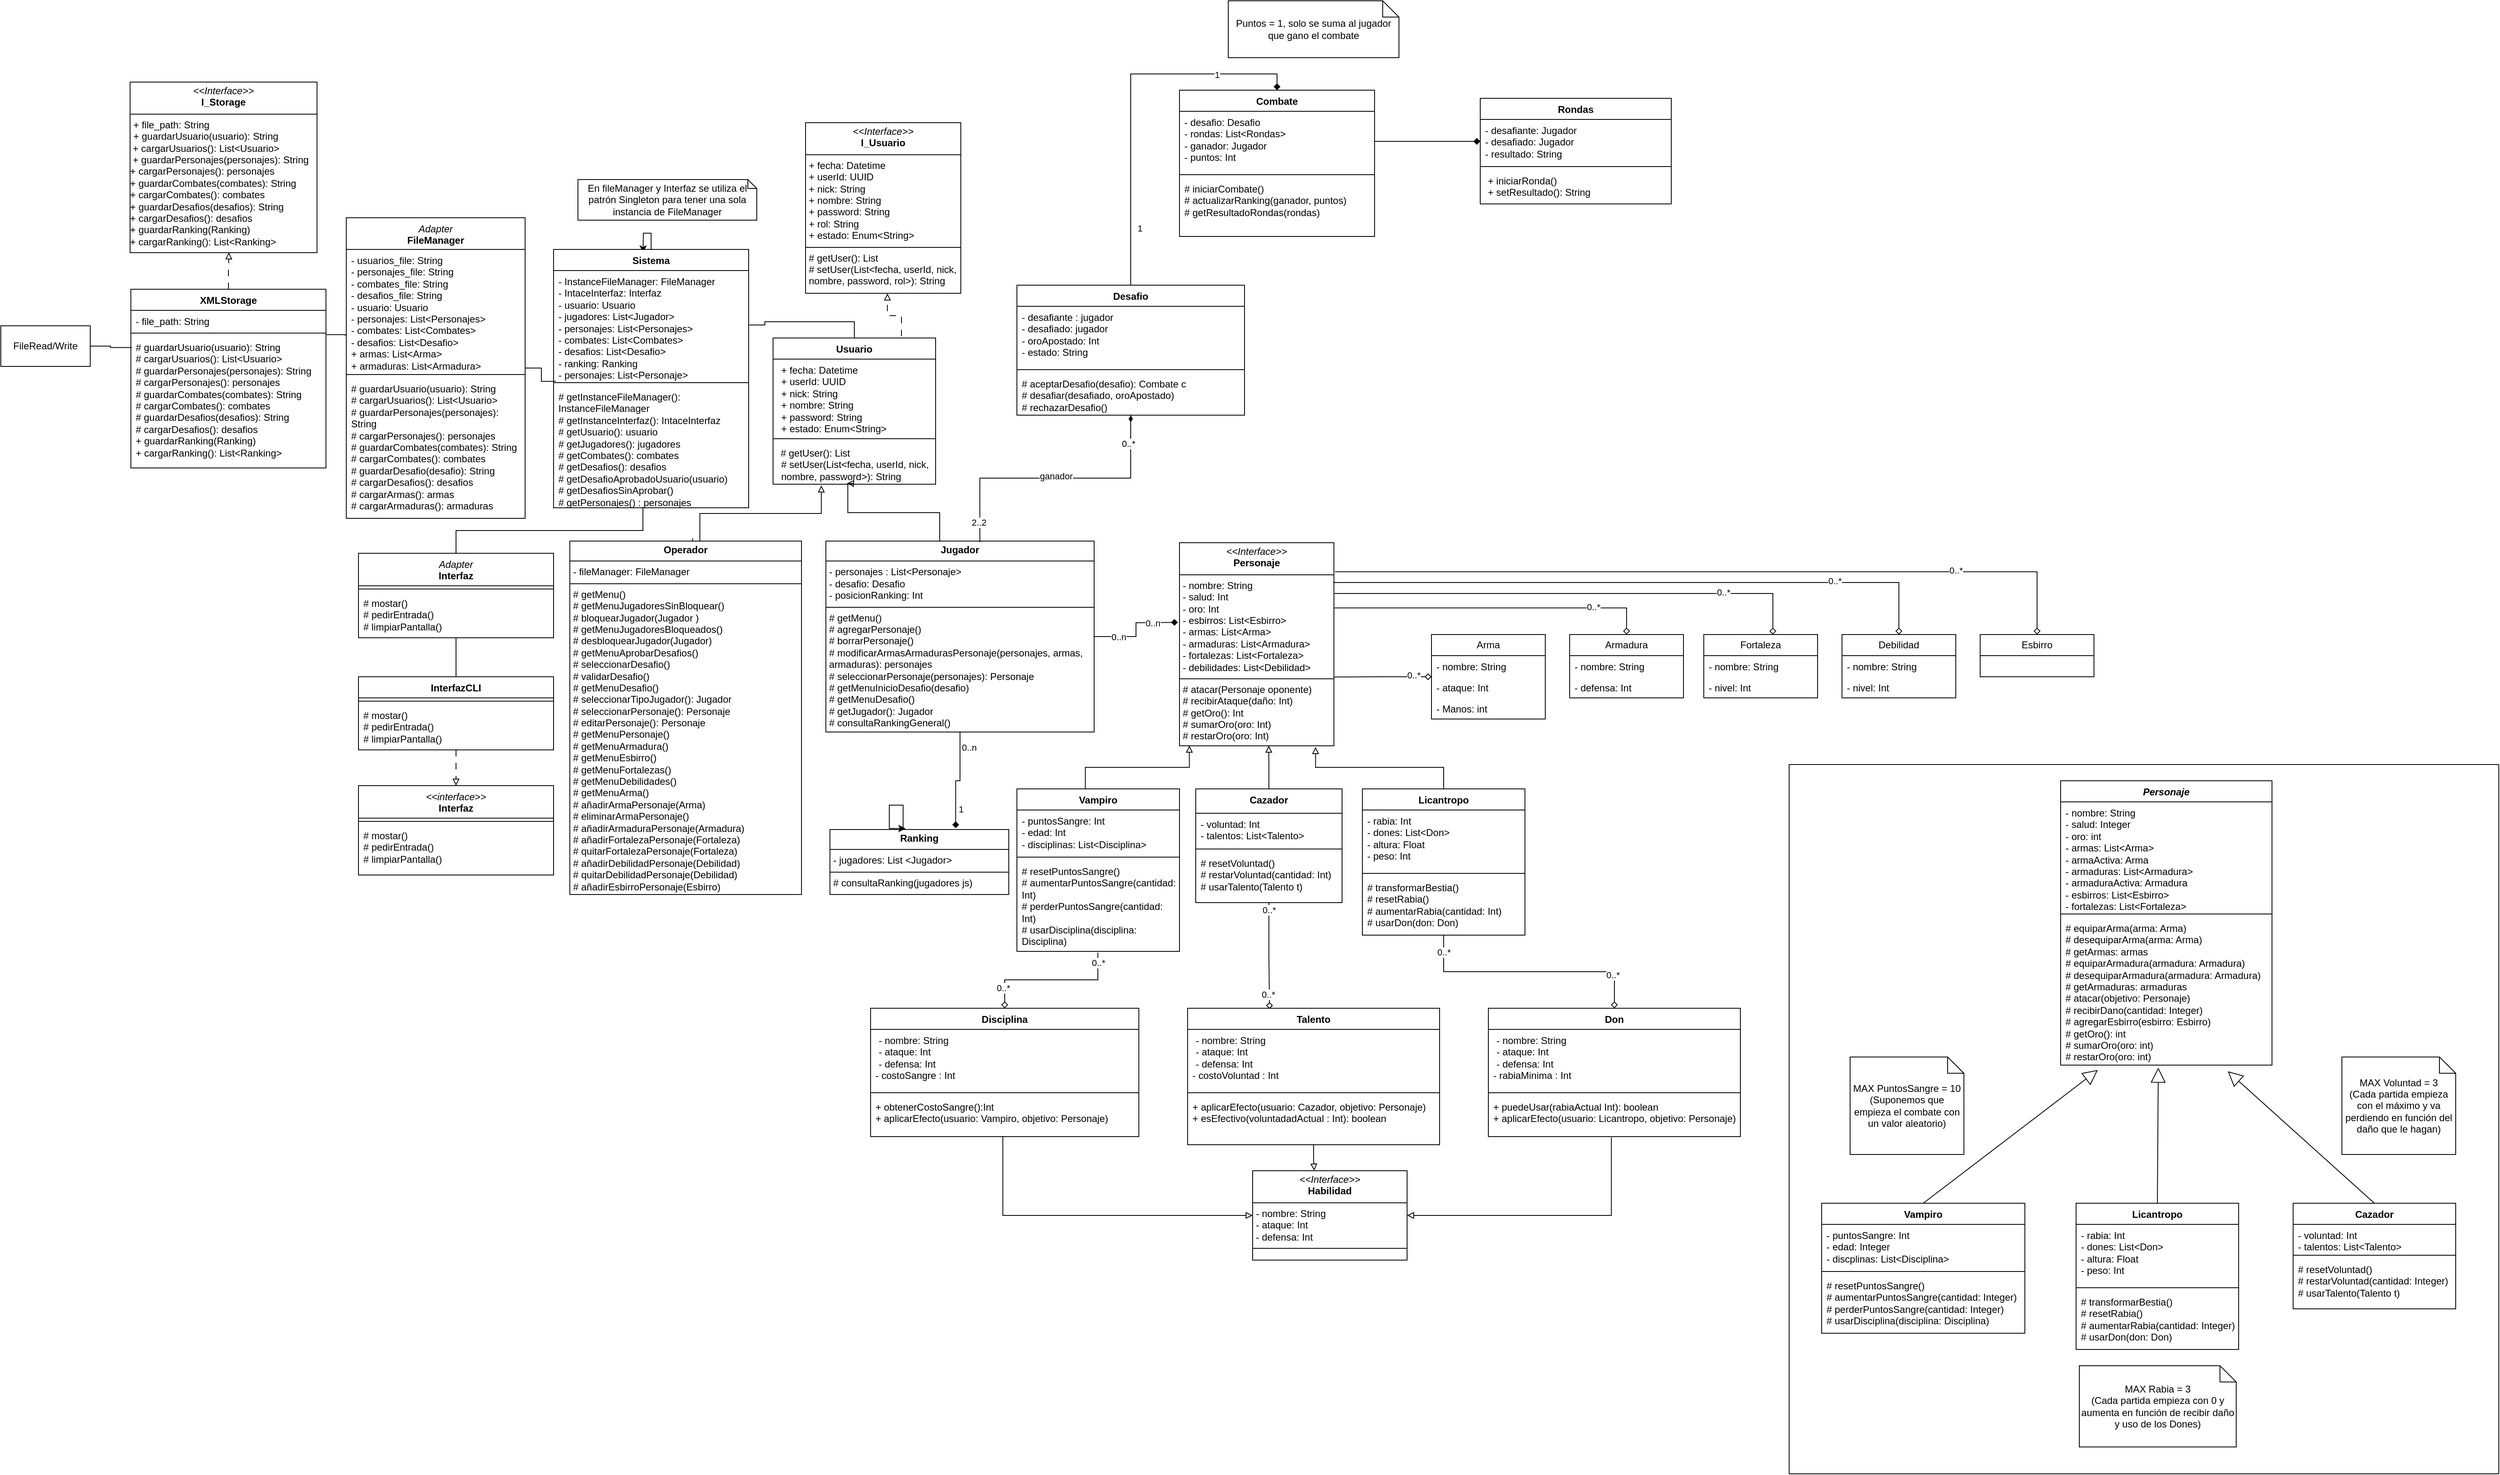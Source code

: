 <mxfile version="26.1.0" pages="5">
  <diagram name="Diagrama de clases - general" id="c4acf3e9-155e-7222-9cf6-157b1a14988f">
    <mxGraphModel dx="1462" dy="1441" grid="1" gridSize="10" guides="1" tooltips="1" connect="1" arrows="1" fold="1" page="1" pageScale="1" pageWidth="850" pageHeight="1100" background="none" math="0" shadow="0">
      <root>
        <mxCell id="0" />
        <mxCell id="1" parent="0" />
        <mxCell id="iEGUo1FkYtEQyHlQIwaH-1" value="Usuario" style="swimlane;fontStyle=1;align=center;verticalAlign=top;childLayout=stackLayout;horizontal=1;startSize=26;horizontalStack=0;resizeParent=1;resizeParentMax=0;resizeLast=0;collapsible=1;marginBottom=0;whiteSpace=wrap;html=1;" parent="1" vertex="1">
          <mxGeometry x="100" y="15" width="200" height="180" as="geometry" />
        </mxCell>
        <mxCell id="iEGUo1FkYtEQyHlQIwaH-2" value="&lt;p style=&quot;margin: 0px 0px 0px 4px;&quot;&gt;+ fecha: Datetime&lt;/p&gt;&lt;p style=&quot;margin: 0px 0px 0px 4px;&quot;&gt;+ userId: UUID&lt;br&gt;&lt;/p&gt;&lt;p style=&quot;margin: 0px 0px 0px 4px;&quot;&gt;+ nick: String&lt;/p&gt;&lt;p style=&quot;margin: 0px 0px 0px 4px;&quot;&gt;+ nombre: String&lt;/p&gt;&lt;p style=&quot;margin: 0px 0px 0px 4px;&quot;&gt;+ password: String&lt;/p&gt;&lt;p style=&quot;margin: 0px 0px 0px 4px;&quot;&gt;+ estado: Enum&amp;lt;String&amp;gt;&lt;/p&gt;&lt;div&gt;&lt;br&gt;&lt;/div&gt;" style="text;strokeColor=none;fillColor=none;align=left;verticalAlign=top;spacingLeft=4;spacingRight=4;overflow=hidden;rotatable=0;points=[[0,0.5],[1,0.5]];portConstraint=eastwest;whiteSpace=wrap;html=1;" parent="iEGUo1FkYtEQyHlQIwaH-1" vertex="1">
          <mxGeometry y="26" width="200" height="94" as="geometry" />
        </mxCell>
        <mxCell id="iEGUo1FkYtEQyHlQIwaH-3" value="" style="line;strokeWidth=1;fillColor=none;align=left;verticalAlign=middle;spacingTop=-1;spacingLeft=3;spacingRight=3;rotatable=0;labelPosition=right;points=[];portConstraint=eastwest;strokeColor=inherit;" parent="iEGUo1FkYtEQyHlQIwaH-1" vertex="1">
          <mxGeometry y="120" width="200" height="8" as="geometry" />
        </mxCell>
        <mxCell id="iEGUo1FkYtEQyHlQIwaH-4" value="&amp;nbsp;# getUser(): List&lt;br&gt;&lt;p style=&quot;margin: 0px 0px 0px 4px;&quot;&gt;# setUser(List&amp;lt;fecha, userId, nick, nombre, password&amp;gt;): String&lt;br&gt;&lt;/p&gt;" style="text;strokeColor=none;fillColor=none;align=left;verticalAlign=top;spacingLeft=4;spacingRight=4;overflow=hidden;rotatable=0;points=[[0,0.5],[1,0.5]];portConstraint=eastwest;whiteSpace=wrap;html=1;" parent="iEGUo1FkYtEQyHlQIwaH-1" vertex="1">
          <mxGeometry y="128" width="200" height="52" as="geometry" />
        </mxCell>
        <mxCell id="iEGUo1FkYtEQyHlQIwaH-9" value="Combate" style="swimlane;fontStyle=1;align=center;verticalAlign=top;childLayout=stackLayout;horizontal=1;startSize=26;horizontalStack=0;resizeParent=1;resizeParentMax=0;resizeLast=0;collapsible=1;marginBottom=0;whiteSpace=wrap;html=1;" parent="1" vertex="1">
          <mxGeometry x="600" y="-290" width="240" height="180" as="geometry" />
        </mxCell>
        <mxCell id="iEGUo1FkYtEQyHlQIwaH-10" value="- desafio: Desafio&lt;div&gt;- rondas: List&amp;lt;Rondas&amp;gt;&lt;/div&gt;&lt;div&gt;- ganador: Jugador&lt;/div&gt;&lt;div&gt;- puntos: Int&lt;/div&gt;" style="text;strokeColor=none;fillColor=none;align=left;verticalAlign=top;spacingLeft=4;spacingRight=4;overflow=hidden;rotatable=0;points=[[0,0.5],[1,0.5]];portConstraint=eastwest;whiteSpace=wrap;html=1;" parent="iEGUo1FkYtEQyHlQIwaH-9" vertex="1">
          <mxGeometry y="26" width="240" height="74" as="geometry" />
        </mxCell>
        <mxCell id="iEGUo1FkYtEQyHlQIwaH-11" value="" style="line;strokeWidth=1;fillColor=none;align=left;verticalAlign=middle;spacingTop=-1;spacingLeft=3;spacingRight=3;rotatable=0;labelPosition=right;points=[];portConstraint=eastwest;strokeColor=inherit;" parent="iEGUo1FkYtEQyHlQIwaH-9" vertex="1">
          <mxGeometry y="100" width="240" height="8" as="geometry" />
        </mxCell>
        <mxCell id="iEGUo1FkYtEQyHlQIwaH-12" value="# iniciarCombate()&lt;div&gt;&lt;span style=&quot;background-color: transparent; color: light-dark(rgb(0, 0, 0), rgb(255, 255, 255));&quot;&gt;# actualizarRanking(ganador, puntos)&lt;/span&gt;&lt;/div&gt;&lt;div&gt;&lt;div&gt;# getResultadoRondas(rondas)&lt;/div&gt;&lt;div&gt;&lt;br&gt;&lt;/div&gt;&lt;/div&gt;" style="text;strokeColor=none;fillColor=none;align=left;verticalAlign=top;spacingLeft=4;spacingRight=4;overflow=hidden;rotatable=0;points=[[0,0.5],[1,0.5]];portConstraint=eastwest;whiteSpace=wrap;html=1;" parent="iEGUo1FkYtEQyHlQIwaH-9" vertex="1">
          <mxGeometry y="108" width="240" height="72" as="geometry" />
        </mxCell>
        <mxCell id="SPfAEjTLcJBn0tpjsIvn-6" value="Desafio" style="swimlane;fontStyle=1;align=center;verticalAlign=top;childLayout=stackLayout;horizontal=1;startSize=26;horizontalStack=0;resizeParent=1;resizeParentMax=0;resizeLast=0;collapsible=1;marginBottom=0;whiteSpace=wrap;html=1;" parent="1" vertex="1">
          <mxGeometry x="400" y="-50" width="280" height="160" as="geometry" />
        </mxCell>
        <mxCell id="SPfAEjTLcJBn0tpjsIvn-7" value="- desafiante : jugador&lt;div&gt;- desafiado: jugador&lt;/div&gt;&lt;div&gt;- oroApostado: Int&lt;/div&gt;&lt;div&gt;- estado: String&lt;/div&gt;" style="text;strokeColor=none;fillColor=none;align=left;verticalAlign=top;spacingLeft=4;spacingRight=4;overflow=hidden;rotatable=0;points=[[0,0.5],[1,0.5]];portConstraint=eastwest;whiteSpace=wrap;html=1;" parent="SPfAEjTLcJBn0tpjsIvn-6" vertex="1">
          <mxGeometry y="26" width="280" height="74" as="geometry" />
        </mxCell>
        <mxCell id="SPfAEjTLcJBn0tpjsIvn-8" value="" style="line;strokeWidth=1;fillColor=none;align=left;verticalAlign=middle;spacingTop=-1;spacingLeft=3;spacingRight=3;rotatable=0;labelPosition=right;points=[];portConstraint=eastwest;strokeColor=inherit;" parent="SPfAEjTLcJBn0tpjsIvn-6" vertex="1">
          <mxGeometry y="100" width="280" height="8" as="geometry" />
        </mxCell>
        <mxCell id="SPfAEjTLcJBn0tpjsIvn-9" value="# aceptarDesafio(desafio): Combate c&lt;div&gt;&lt;div&gt;# desafiar(desafiado, oroApostado)&lt;/div&gt;&lt;/div&gt;&lt;div&gt;# rechazarDesafio()&lt;/div&gt;" style="text;strokeColor=none;fillColor=none;align=left;verticalAlign=top;spacingLeft=4;spacingRight=4;overflow=hidden;rotatable=0;points=[[0,0.5],[1,0.5]];portConstraint=eastwest;whiteSpace=wrap;html=1;" parent="SPfAEjTLcJBn0tpjsIvn-6" vertex="1">
          <mxGeometry y="108" width="280" height="52" as="geometry" />
        </mxCell>
        <mxCell id="SPfAEjTLcJBn0tpjsIvn-10" value="&lt;p style=&quot;margin:0px;margin-top:4px;text-align:center;&quot;&gt;&lt;b&gt;Jugador&lt;/b&gt;&lt;/p&gt;&lt;hr size=&quot;1&quot; style=&quot;border-style:solid;&quot;&gt;&lt;p style=&quot;margin:0px;margin-left:4px;&quot;&gt;&lt;span style=&quot;background-color: transparent; color: light-dark(rgb(0, 0, 0), rgb(255, 255, 255));&quot;&gt;- personajes : List&amp;lt;Personaje&amp;gt;&lt;/span&gt;&lt;/p&gt;&lt;p style=&quot;margin:0px;margin-left:4px;&quot;&gt;&lt;span style=&quot;background-color: transparent; color: light-dark(rgb(0, 0, 0), rgb(255, 255, 255));&quot;&gt;- desafio: Desafio&lt;/span&gt;&lt;/p&gt;&lt;p style=&quot;margin:0px;margin-left:4px;&quot;&gt;&lt;span style=&quot;background-color: transparent; color: light-dark(rgb(0, 0, 0), rgb(255, 255, 255));&quot;&gt;- posicionRanking: Int&lt;/span&gt;&lt;/p&gt;&lt;hr size=&quot;1&quot; style=&quot;border-style:solid;&quot;&gt;&lt;p style=&quot;margin:0px;margin-left:4px;&quot;&gt;# getMenu()&lt;/p&gt;&lt;p style=&quot;margin:0px;margin-left:4px;&quot;&gt;&lt;span style=&quot;background-color: transparent; color: light-dark(rgb(0, 0, 0), rgb(255, 255, 255));&quot;&gt;# agregarPersonaje()&lt;/span&gt;&lt;/p&gt;&lt;p style=&quot;margin:0px;margin-left:4px;&quot;&gt;# borrarPersonaje()&lt;/p&gt;&lt;p style=&quot;margin:0px;margin-left:4px;&quot;&gt;# modificarArmasArmadurasPersonaje(personajes, armas, armaduras): personajes&lt;/p&gt;&lt;p style=&quot;margin:0px;margin-left:4px;&quot;&gt;# seleccionarPersonaje(personajes): Personaje&lt;/p&gt;&lt;p style=&quot;margin:0px;margin-left:4px;&quot;&gt;&lt;span style=&quot;background-color: transparent; color: light-dark(rgb(0, 0, 0), rgb(255, 255, 255));&quot;&gt;# getMenuInicioDesafio(desafio)&lt;/span&gt;&lt;/p&gt;&lt;p style=&quot;margin:0px;margin-left:4px;&quot;&gt;# getMenuDesafio()&lt;/p&gt;&lt;p style=&quot;margin:0px;margin-left:4px;&quot;&gt;# getJugador(): Jugador&lt;/p&gt;&lt;p style=&quot;margin:0px;margin-left:4px;&quot;&gt;&lt;span style=&quot;background-color: transparent; color: light-dark(rgb(0, 0, 0), rgb(255, 255, 255));&quot;&gt;# consultaRankingGeneral()&lt;/span&gt;&lt;/p&gt;&lt;p style=&quot;margin:0px;margin-left:4px;&quot;&gt;&lt;br&gt;&lt;/p&gt;" style="verticalAlign=top;align=left;overflow=fill;html=1;whiteSpace=wrap;" parent="1" vertex="1">
          <mxGeometry x="165" y="265" width="330" height="235" as="geometry" />
        </mxCell>
        <mxCell id="SPfAEjTLcJBn0tpjsIvn-14" value="&lt;p style=&quot;margin:0px;margin-top:4px;text-align:center;&quot;&gt;&lt;i&gt;&amp;lt;&amp;lt;Interface&amp;gt;&amp;gt;&lt;/i&gt;&lt;br&gt;&lt;b&gt;Personaje&lt;/b&gt;&lt;/p&gt;&lt;hr size=&quot;1&quot; style=&quot;border-style:solid;&quot;&gt;&lt;p style=&quot;margin:0px;margin-left:4px;&quot;&gt;- nombre: String&lt;br&gt;- salud: Int&lt;/p&gt;&lt;p style=&quot;margin:0px;margin-left:4px;&quot;&gt;- oro: Int&lt;br&gt;&lt;/p&gt;&lt;p style=&quot;margin:0px;margin-left:4px;&quot;&gt;&lt;span style=&quot;background-color: transparent; color: light-dark(rgb(0, 0, 0), rgb(255, 255, 255));&quot;&gt;- esbirros: List&amp;lt;Esbirro&amp;gt;&lt;/span&gt;&lt;/p&gt;&lt;p style=&quot;margin:0px;margin-left:4px;&quot;&gt;- armas: List&amp;lt;Arma&amp;gt;&lt;/p&gt;&lt;p style=&quot;margin:0px;margin-left:4px;&quot;&gt;- armaduras:&lt;span style=&quot;background-color: transparent; color: light-dark(rgb(0, 0, 0), rgb(255, 255, 255));&quot;&gt;&amp;nbsp;&lt;/span&gt;&lt;span style=&quot;background-color: transparent; color: light-dark(rgb(0, 0, 0), rgb(255, 255, 255));&quot;&gt;List&amp;lt;Armadura&amp;gt;&lt;/span&gt;&lt;/p&gt;&lt;p style=&quot;margin:0px;margin-left:4px;&quot;&gt;- fortalezas:&lt;span style=&quot;background-color: transparent; color: light-dark(rgb(0, 0, 0), rgb(255, 255, 255));&quot;&gt;&amp;nbsp;&lt;/span&gt;&lt;span style=&quot;background-color: transparent; color: light-dark(rgb(0, 0, 0), rgb(255, 255, 255));&quot;&gt;List&amp;lt;Fortaleza&amp;gt;&lt;/span&gt;&lt;/p&gt;&lt;p style=&quot;margin:0px;margin-left:4px;&quot;&gt;- debilidades:&lt;span style=&quot;background-color: transparent; color: light-dark(rgb(0, 0, 0), rgb(255, 255, 255));&quot;&gt;&amp;nbsp;&lt;/span&gt;&lt;span style=&quot;background-color: transparent; color: light-dark(rgb(0, 0, 0), rgb(255, 255, 255));&quot;&gt;List&amp;lt;Debilidad&amp;gt;&lt;/span&gt;&lt;/p&gt;&lt;hr size=&quot;1&quot; style=&quot;border-style:solid;&quot;&gt;&lt;p style=&quot;margin:0px;margin-left:4px;&quot;&gt;# atacar(Personaje oponente)&amp;nbsp;&lt;br&gt;# recibirAtaque(daño: Int)&lt;/p&gt;&lt;p style=&quot;margin:0px;margin-left:4px;&quot;&gt;# getOro(): Int&lt;/p&gt;&lt;p style=&quot;margin:0px;margin-left:4px;&quot;&gt;# sumarOro(oro: Int)&lt;/p&gt;&lt;p style=&quot;margin:0px;margin-left:4px;&quot;&gt;# restarOro(oro: Int)&lt;/p&gt;" style="verticalAlign=top;align=left;overflow=fill;html=1;whiteSpace=wrap;" parent="1" vertex="1">
          <mxGeometry x="600" y="267" width="190" height="250" as="geometry" />
        </mxCell>
        <mxCell id="W1tuWybBOx7WuGGF0cSE-25" style="edgeStyle=orthogonalEdgeStyle;rounded=0;orthogonalLoop=1;jettySize=auto;html=1;endArrow=diamond;endFill=0;exitX=0.498;exitY=1.014;exitDx=0;exitDy=0;exitPerimeter=0;" parent="1" source="92KyF4e4Qp69SpN2NaZz-4" target="Te6iH88RGCHrJTXyyHaf-23" edge="1">
          <mxGeometry relative="1" as="geometry">
            <mxPoint x="500" y="780" as="sourcePoint" />
            <Array as="points">
              <mxPoint x="500" y="805" />
              <mxPoint x="385" y="805" />
            </Array>
          </mxGeometry>
        </mxCell>
        <mxCell id="W1tuWybBOx7WuGGF0cSE-26" value="0..*" style="edgeLabel;html=1;align=center;verticalAlign=middle;resizable=0;points=[];" parent="W1tuWybBOx7WuGGF0cSE-25" vertex="1" connectable="0">
          <mxGeometry x="-0.862" relative="1" as="geometry">
            <mxPoint as="offset" />
          </mxGeometry>
        </mxCell>
        <mxCell id="W1tuWybBOx7WuGGF0cSE-27" value="0..*" style="edgeLabel;html=1;align=center;verticalAlign=middle;resizable=0;points=[];" parent="W1tuWybBOx7WuGGF0cSE-25" vertex="1" connectable="0">
          <mxGeometry x="0.726" y="-2" relative="1" as="geometry">
            <mxPoint as="offset" />
          </mxGeometry>
        </mxCell>
        <mxCell id="92KyF4e4Qp69SpN2NaZz-1" value="Vampiro" style="swimlane;fontStyle=1;align=center;verticalAlign=top;childLayout=stackLayout;horizontal=1;startSize=26;horizontalStack=0;resizeParent=1;resizeParentMax=0;resizeLast=0;collapsible=1;marginBottom=0;whiteSpace=wrap;html=1;" parent="1" vertex="1">
          <mxGeometry x="400" y="570" width="200" height="200" as="geometry" />
        </mxCell>
        <mxCell id="92KyF4e4Qp69SpN2NaZz-2" value="- puntosSangre: Int&lt;div&gt;- edad: Int&lt;/div&gt;&lt;div&gt;- disciplinas: List&amp;lt;Disciplina&amp;gt;&lt;/div&gt;" style="text;strokeColor=none;fillColor=none;align=left;verticalAlign=top;spacingLeft=4;spacingRight=4;overflow=hidden;rotatable=0;points=[[0,0.5],[1,0.5]];portConstraint=eastwest;whiteSpace=wrap;html=1;" parent="92KyF4e4Qp69SpN2NaZz-1" vertex="1">
          <mxGeometry y="26" width="200" height="54" as="geometry" />
        </mxCell>
        <mxCell id="92KyF4e4Qp69SpN2NaZz-3" value="" style="line;strokeWidth=1;fillColor=none;align=left;verticalAlign=middle;spacingTop=-1;spacingLeft=3;spacingRight=3;rotatable=0;labelPosition=right;points=[];portConstraint=eastwest;strokeColor=inherit;" parent="92KyF4e4Qp69SpN2NaZz-1" vertex="1">
          <mxGeometry y="80" width="200" height="8" as="geometry" />
        </mxCell>
        <mxCell id="92KyF4e4Qp69SpN2NaZz-4" value="&lt;div&gt;&lt;span style=&quot;background-color: transparent; color: light-dark(rgb(0, 0, 0), rgb(255, 255, 255));&quot;&gt;# resetPuntosSangre()&lt;/span&gt;&lt;/div&gt;&lt;div&gt;# aumentarPuntosSangre(cantidad: Int)&lt;/div&gt;&lt;div&gt;# perderPuntosSangre(cantidad: Int)&lt;/div&gt;&lt;div&gt;# usarDisciplina(disciplina: Disciplina)&lt;/div&gt;" style="text;strokeColor=none;fillColor=none;align=left;verticalAlign=top;spacingLeft=4;spacingRight=4;overflow=hidden;rotatable=0;points=[[0,0.5],[1,0.5]];portConstraint=eastwest;whiteSpace=wrap;html=1;" parent="92KyF4e4Qp69SpN2NaZz-1" vertex="1">
          <mxGeometry y="88" width="200" height="112" as="geometry" />
        </mxCell>
        <mxCell id="Te6iH88RGCHrJTXyyHaf-5" value="Arma" style="swimlane;fontStyle=0;childLayout=stackLayout;horizontal=1;startSize=26;fillColor=none;horizontalStack=0;resizeParent=1;resizeParentMax=0;resizeLast=0;collapsible=1;marginBottom=0;whiteSpace=wrap;html=1;" parent="1" vertex="1">
          <mxGeometry x="910" y="380" width="140" height="104" as="geometry" />
        </mxCell>
        <mxCell id="Te6iH88RGCHrJTXyyHaf-6" value="- nombre: String" style="text;strokeColor=none;fillColor=none;align=left;verticalAlign=top;spacingLeft=4;spacingRight=4;overflow=hidden;rotatable=0;points=[[0,0.5],[1,0.5]];portConstraint=eastwest;whiteSpace=wrap;html=1;" parent="Te6iH88RGCHrJTXyyHaf-5" vertex="1">
          <mxGeometry y="26" width="140" height="26" as="geometry" />
        </mxCell>
        <mxCell id="Te6iH88RGCHrJTXyyHaf-7" value="- ataque: Int" style="text;strokeColor=none;fillColor=none;align=left;verticalAlign=top;spacingLeft=4;spacingRight=4;overflow=hidden;rotatable=0;points=[[0,0.5],[1,0.5]];portConstraint=eastwest;whiteSpace=wrap;html=1;" parent="Te6iH88RGCHrJTXyyHaf-5" vertex="1">
          <mxGeometry y="52" width="140" height="26" as="geometry" />
        </mxCell>
        <mxCell id="Te6iH88RGCHrJTXyyHaf-8" value="- Manos: int" style="text;strokeColor=none;fillColor=none;align=left;verticalAlign=top;spacingLeft=4;spacingRight=4;overflow=hidden;rotatable=0;points=[[0,0.5],[1,0.5]];portConstraint=eastwest;whiteSpace=wrap;html=1;" parent="Te6iH88RGCHrJTXyyHaf-5" vertex="1">
          <mxGeometry y="78" width="140" height="26" as="geometry" />
        </mxCell>
        <mxCell id="Te6iH88RGCHrJTXyyHaf-9" value="Armadura" style="swimlane;fontStyle=0;childLayout=stackLayout;horizontal=1;startSize=26;fillColor=none;horizontalStack=0;resizeParent=1;resizeParentMax=0;resizeLast=0;collapsible=1;marginBottom=0;whiteSpace=wrap;html=1;" parent="1" vertex="1">
          <mxGeometry x="1080" y="380" width="140" height="78" as="geometry" />
        </mxCell>
        <mxCell id="Te6iH88RGCHrJTXyyHaf-10" value="- nombre: String" style="text;strokeColor=none;fillColor=none;align=left;verticalAlign=top;spacingLeft=4;spacingRight=4;overflow=hidden;rotatable=0;points=[[0,0.5],[1,0.5]];portConstraint=eastwest;whiteSpace=wrap;html=1;" parent="Te6iH88RGCHrJTXyyHaf-9" vertex="1">
          <mxGeometry y="26" width="140" height="26" as="geometry" />
        </mxCell>
        <mxCell id="Te6iH88RGCHrJTXyyHaf-11" value="- defensa: Int" style="text;strokeColor=none;fillColor=none;align=left;verticalAlign=top;spacingLeft=4;spacingRight=4;overflow=hidden;rotatable=0;points=[[0,0.5],[1,0.5]];portConstraint=eastwest;whiteSpace=wrap;html=1;" parent="Te6iH88RGCHrJTXyyHaf-9" vertex="1">
          <mxGeometry y="52" width="140" height="26" as="geometry" />
        </mxCell>
        <mxCell id="Te6iH88RGCHrJTXyyHaf-13" value="Fortaleza" style="swimlane;fontStyle=0;childLayout=stackLayout;horizontal=1;startSize=26;fillColor=none;horizontalStack=0;resizeParent=1;resizeParentMax=0;resizeLast=0;collapsible=1;marginBottom=0;whiteSpace=wrap;html=1;" parent="1" vertex="1">
          <mxGeometry x="1245" y="380" width="140" height="78" as="geometry" />
        </mxCell>
        <mxCell id="Te6iH88RGCHrJTXyyHaf-14" value="- nombre: String" style="text;strokeColor=none;fillColor=none;align=left;verticalAlign=top;spacingLeft=4;spacingRight=4;overflow=hidden;rotatable=0;points=[[0,0.5],[1,0.5]];portConstraint=eastwest;whiteSpace=wrap;html=1;" parent="Te6iH88RGCHrJTXyyHaf-13" vertex="1">
          <mxGeometry y="26" width="140" height="26" as="geometry" />
        </mxCell>
        <mxCell id="Te6iH88RGCHrJTXyyHaf-15" value="- nivel: Int" style="text;strokeColor=none;fillColor=none;align=left;verticalAlign=top;spacingLeft=4;spacingRight=4;overflow=hidden;rotatable=0;points=[[0,0.5],[1,0.5]];portConstraint=eastwest;whiteSpace=wrap;html=1;" parent="Te6iH88RGCHrJTXyyHaf-13" vertex="1">
          <mxGeometry y="52" width="140" height="26" as="geometry" />
        </mxCell>
        <mxCell id="Te6iH88RGCHrJTXyyHaf-16" value="Debilidad" style="swimlane;fontStyle=0;childLayout=stackLayout;horizontal=1;startSize=26;fillColor=none;horizontalStack=0;resizeParent=1;resizeParentMax=0;resizeLast=0;collapsible=1;marginBottom=0;whiteSpace=wrap;html=1;" parent="1" vertex="1">
          <mxGeometry x="1415" y="380" width="140" height="78" as="geometry" />
        </mxCell>
        <mxCell id="Te6iH88RGCHrJTXyyHaf-17" value="- nombre: String" style="text;strokeColor=none;fillColor=none;align=left;verticalAlign=top;spacingLeft=4;spacingRight=4;overflow=hidden;rotatable=0;points=[[0,0.5],[1,0.5]];portConstraint=eastwest;whiteSpace=wrap;html=1;" parent="Te6iH88RGCHrJTXyyHaf-16" vertex="1">
          <mxGeometry y="26" width="140" height="26" as="geometry" />
        </mxCell>
        <mxCell id="Te6iH88RGCHrJTXyyHaf-18" value="- nivel: Int" style="text;strokeColor=none;fillColor=none;align=left;verticalAlign=top;spacingLeft=4;spacingRight=4;overflow=hidden;rotatable=0;points=[[0,0.5],[1,0.5]];portConstraint=eastwest;whiteSpace=wrap;html=1;" parent="Te6iH88RGCHrJTXyyHaf-16" vertex="1">
          <mxGeometry y="52" width="140" height="26" as="geometry" />
        </mxCell>
        <mxCell id="Te6iH88RGCHrJTXyyHaf-19" value="Esbirro" style="swimlane;fontStyle=0;childLayout=stackLayout;horizontal=1;startSize=26;fillColor=none;horizontalStack=0;resizeParent=1;resizeParentMax=0;resizeLast=0;collapsible=1;marginBottom=0;whiteSpace=wrap;html=1;" parent="1" vertex="1">
          <mxGeometry x="1585" y="380" width="140" height="52" as="geometry" />
        </mxCell>
        <mxCell id="W1tuWybBOx7WuGGF0cSE-22" style="edgeStyle=orthogonalEdgeStyle;rounded=0;orthogonalLoop=1;jettySize=auto;html=1;entryX=0;entryY=0.5;entryDx=0;entryDy=0;exitX=0.493;exitY=1.004;exitDx=0;exitDy=0;exitPerimeter=0;endArrow=block;endFill=0;" parent="1" source="Te6iH88RGCHrJTXyyHaf-26" target="eYIMzX3WZNuhf6WXJO9W-9" edge="1">
          <mxGeometry relative="1" as="geometry" />
        </mxCell>
        <mxCell id="Te6iH88RGCHrJTXyyHaf-23" value="Disciplina" style="swimlane;fontStyle=1;align=center;verticalAlign=top;childLayout=stackLayout;horizontal=1;startSize=26;horizontalStack=0;resizeParent=1;resizeParentMax=0;resizeLast=0;collapsible=1;marginBottom=0;whiteSpace=wrap;html=1;" parent="1" vertex="1">
          <mxGeometry x="220" y="840" width="330" height="158" as="geometry" />
        </mxCell>
        <mxCell id="Te6iH88RGCHrJTXyyHaf-24" value="&lt;div&gt;&lt;p style=&quot;margin: 0px 0px 0px 4px;&quot;&gt;- nombre: String&lt;br&gt;- ataque: Int&lt;br&gt;&lt;/p&gt;&lt;p style=&quot;margin: 0px 0px 0px 4px;&quot;&gt;- defensa: Int&lt;/p&gt;&lt;/div&gt;- costoSangre : Int" style="text;strokeColor=none;fillColor=none;align=left;verticalAlign=top;spacingLeft=4;spacingRight=4;overflow=hidden;rotatable=0;points=[[0,0.5],[1,0.5]];portConstraint=eastwest;whiteSpace=wrap;html=1;" parent="Te6iH88RGCHrJTXyyHaf-23" vertex="1">
          <mxGeometry y="26" width="330" height="74" as="geometry" />
        </mxCell>
        <mxCell id="Te6iH88RGCHrJTXyyHaf-25" value="" style="line;strokeWidth=1;fillColor=none;align=left;verticalAlign=middle;spacingTop=-1;spacingLeft=3;spacingRight=3;rotatable=0;labelPosition=right;points=[];portConstraint=eastwest;strokeColor=inherit;" parent="Te6iH88RGCHrJTXyyHaf-23" vertex="1">
          <mxGeometry y="100" width="330" height="8" as="geometry" />
        </mxCell>
        <mxCell id="Te6iH88RGCHrJTXyyHaf-26" value="+ obtenerCostoSangre():Int&lt;div&gt;+ aplicarEfecto(usuario: Vampiro, objetivo: Personaje)&lt;/div&gt;" style="text;strokeColor=none;fillColor=none;align=left;verticalAlign=top;spacingLeft=4;spacingRight=4;overflow=hidden;rotatable=0;points=[[0,0.5],[1,0.5]];portConstraint=eastwest;whiteSpace=wrap;html=1;" parent="Te6iH88RGCHrJTXyyHaf-23" vertex="1">
          <mxGeometry y="108" width="330" height="50" as="geometry" />
        </mxCell>
        <mxCell id="eYIMzX3WZNuhf6WXJO9W-5" value="Cazador&lt;div&gt;&lt;br&gt;&lt;/div&gt;" style="swimlane;fontStyle=1;align=center;verticalAlign=top;childLayout=stackLayout;horizontal=1;startSize=30;horizontalStack=0;resizeParent=1;resizeParentMax=0;resizeLast=0;collapsible=1;marginBottom=0;whiteSpace=wrap;html=1;" parent="1" vertex="1">
          <mxGeometry x="620" y="570" width="180" height="140" as="geometry" />
        </mxCell>
        <mxCell id="eYIMzX3WZNuhf6WXJO9W-6" value="- voluntad: Int&lt;div&gt;- talentos: List&amp;lt;Talento&amp;gt;&lt;/div&gt;" style="text;strokeColor=none;fillColor=none;align=left;verticalAlign=top;spacingLeft=4;spacingRight=4;overflow=hidden;rotatable=0;points=[[0,0.5],[1,0.5]];portConstraint=eastwest;whiteSpace=wrap;html=1;" parent="eYIMzX3WZNuhf6WXJO9W-5" vertex="1">
          <mxGeometry y="30" width="180" height="40" as="geometry" />
        </mxCell>
        <mxCell id="eYIMzX3WZNuhf6WXJO9W-7" value="" style="line;strokeWidth=1;fillColor=none;align=left;verticalAlign=middle;spacingTop=-1;spacingLeft=3;spacingRight=3;rotatable=0;labelPosition=right;points=[];portConstraint=eastwest;strokeColor=inherit;" parent="eYIMzX3WZNuhf6WXJO9W-5" vertex="1">
          <mxGeometry y="70" width="180" height="8" as="geometry" />
        </mxCell>
        <mxCell id="eYIMzX3WZNuhf6WXJO9W-8" value="&lt;div&gt;# resetVoluntad()&lt;/div&gt;# restarVoluntad(cantidad: Int)&lt;div&gt;# usarTalento(Talento t)&lt;/div&gt;" style="text;strokeColor=none;fillColor=none;align=left;verticalAlign=top;spacingLeft=4;spacingRight=4;overflow=hidden;rotatable=0;points=[[0,0.5],[1,0.5]];portConstraint=eastwest;whiteSpace=wrap;html=1;" parent="eYIMzX3WZNuhf6WXJO9W-5" vertex="1">
          <mxGeometry y="78" width="180" height="62" as="geometry" />
        </mxCell>
        <mxCell id="eYIMzX3WZNuhf6WXJO9W-9" value="&lt;p style=&quot;margin:0px;margin-top:4px;text-align:center;&quot;&gt;&lt;i&gt;&amp;lt;&amp;lt;Interface&amp;gt;&amp;gt;&lt;/i&gt;&lt;br&gt;&lt;b&gt;Habilidad&lt;/b&gt;&lt;/p&gt;&lt;hr size=&quot;1&quot; style=&quot;border-style:solid;&quot;&gt;&lt;p style=&quot;margin:0px;margin-left:4px;&quot;&gt;- nombre: String&lt;br&gt;- ataque: Int&lt;br&gt;&lt;/p&gt;&lt;p style=&quot;margin:0px;margin-left:4px;&quot;&gt;- defensa: Int&lt;/p&gt;&lt;hr size=&quot;1&quot; style=&quot;border-style:solid;&quot;&gt;&lt;p style=&quot;margin:0px;margin-left:4px;&quot;&gt;&lt;br&gt;&lt;/p&gt;" style="verticalAlign=top;align=left;overflow=fill;html=1;whiteSpace=wrap;" parent="1" vertex="1">
          <mxGeometry x="690" y="1040" width="190" height="110" as="geometry" />
        </mxCell>
        <mxCell id="Te6iH88RGCHrJTXyyHaf-27" value="Talento" style="swimlane;fontStyle=1;align=center;verticalAlign=top;childLayout=stackLayout;horizontal=1;startSize=26;horizontalStack=0;resizeParent=1;resizeParentMax=0;resizeLast=0;collapsible=1;marginBottom=0;whiteSpace=wrap;html=1;" parent="1" vertex="1">
          <mxGeometry x="610" y="840" width="310" height="168" as="geometry" />
        </mxCell>
        <mxCell id="Te6iH88RGCHrJTXyyHaf-28" value="&lt;div&gt;&lt;p style=&quot;margin: 0px 0px 0px 4px;&quot;&gt;- nombre: String&lt;br&gt;- ataque: Int&lt;br&gt;&lt;/p&gt;&lt;p style=&quot;margin: 0px 0px 0px 4px;&quot;&gt;- defensa: Int&lt;/p&gt;&lt;/div&gt;- costoVoluntad : Int" style="text;strokeColor=none;fillColor=none;align=left;verticalAlign=top;spacingLeft=4;spacingRight=4;overflow=hidden;rotatable=0;points=[[0,0.5],[1,0.5]];portConstraint=eastwest;whiteSpace=wrap;html=1;" parent="Te6iH88RGCHrJTXyyHaf-27" vertex="1">
          <mxGeometry y="26" width="310" height="74" as="geometry" />
        </mxCell>
        <mxCell id="Te6iH88RGCHrJTXyyHaf-29" value="" style="line;strokeWidth=1;fillColor=none;align=left;verticalAlign=middle;spacingTop=-1;spacingLeft=3;spacingRight=3;rotatable=0;labelPosition=right;points=[];portConstraint=eastwest;strokeColor=inherit;" parent="Te6iH88RGCHrJTXyyHaf-27" vertex="1">
          <mxGeometry y="100" width="310" height="8" as="geometry" />
        </mxCell>
        <mxCell id="Te6iH88RGCHrJTXyyHaf-30" value="+ aplicarEfecto(usuario: Cazador, objetivo: Personaje)&lt;div&gt;+ esEfectivo(voluntadadActual : Int): boolean&lt;/div&gt;" style="text;strokeColor=none;fillColor=none;align=left;verticalAlign=top;spacingLeft=4;spacingRight=4;overflow=hidden;rotatable=0;points=[[0,0.5],[1,0.5]];portConstraint=eastwest;whiteSpace=wrap;html=1;" parent="Te6iH88RGCHrJTXyyHaf-27" vertex="1">
          <mxGeometry y="108" width="310" height="60" as="geometry" />
        </mxCell>
        <mxCell id="eYIMzX3WZNuhf6WXJO9W-14" value="Licantropo" style="swimlane;fontStyle=1;align=center;verticalAlign=top;childLayout=stackLayout;horizontal=1;startSize=26;horizontalStack=0;resizeParent=1;resizeParentMax=0;resizeLast=0;collapsible=1;marginBottom=0;whiteSpace=wrap;html=1;" parent="1" vertex="1">
          <mxGeometry x="825" y="570" width="200" height="180" as="geometry" />
        </mxCell>
        <mxCell id="eYIMzX3WZNuhf6WXJO9W-15" value="&lt;div&gt;- rabia: Int&lt;/div&gt;&lt;div&gt;- dones: List&amp;lt;Don&amp;gt;&lt;/div&gt;&lt;div&gt;- altura: Float&lt;div&gt;- peso: Int&lt;/div&gt;&lt;/div&gt;" style="text;strokeColor=none;fillColor=none;align=left;verticalAlign=top;spacingLeft=4;spacingRight=4;overflow=hidden;rotatable=0;points=[[0,0.5],[1,0.5]];portConstraint=eastwest;whiteSpace=wrap;html=1;" parent="eYIMzX3WZNuhf6WXJO9W-14" vertex="1">
          <mxGeometry y="26" width="200" height="74" as="geometry" />
        </mxCell>
        <mxCell id="eYIMzX3WZNuhf6WXJO9W-16" value="" style="line;strokeWidth=1;fillColor=none;align=left;verticalAlign=middle;spacingTop=-1;spacingLeft=3;spacingRight=3;rotatable=0;labelPosition=right;points=[];portConstraint=eastwest;strokeColor=inherit;" parent="eYIMzX3WZNuhf6WXJO9W-14" vertex="1">
          <mxGeometry y="100" width="200" height="8" as="geometry" />
        </mxCell>
        <mxCell id="eYIMzX3WZNuhf6WXJO9W-17" value="&lt;div&gt;&lt;div&gt;# transformarBestia()&lt;/div&gt;&lt;div&gt;# resetRabia()&lt;/div&gt;&lt;/div&gt;&lt;div&gt;&lt;span style=&quot;background-color: transparent; color: light-dark(rgb(0, 0, 0), rgb(255, 255, 255));&quot;&gt;# aumentarRabia(cantidad: Int)&lt;/span&gt;&lt;/div&gt;# usarDon(don: Don)" style="text;strokeColor=none;fillColor=none;align=left;verticalAlign=top;spacingLeft=4;spacingRight=4;overflow=hidden;rotatable=0;points=[[0,0.5],[1,0.5]];portConstraint=eastwest;whiteSpace=wrap;html=1;" parent="eYIMzX3WZNuhf6WXJO9W-14" vertex="1">
          <mxGeometry y="108" width="200" height="72" as="geometry" />
        </mxCell>
        <mxCell id="W1tuWybBOx7WuGGF0cSE-24" style="edgeStyle=orthogonalEdgeStyle;rounded=0;orthogonalLoop=1;jettySize=auto;html=1;entryX=1;entryY=0.5;entryDx=0;entryDy=0;exitX=0.488;exitY=1.02;exitDx=0;exitDy=0;exitPerimeter=0;endArrow=block;endFill=0;" parent="1" source="Te6iH88RGCHrJTXyyHaf-34" target="eYIMzX3WZNuhf6WXJO9W-9" edge="1">
          <mxGeometry relative="1" as="geometry" />
        </mxCell>
        <mxCell id="Te6iH88RGCHrJTXyyHaf-31" value="Don" style="swimlane;fontStyle=1;align=center;verticalAlign=top;childLayout=stackLayout;horizontal=1;startSize=26;horizontalStack=0;resizeParent=1;resizeParentMax=0;resizeLast=0;collapsible=1;marginBottom=0;whiteSpace=wrap;html=1;" parent="1" vertex="1">
          <mxGeometry x="980" y="840" width="310" height="158" as="geometry" />
        </mxCell>
        <mxCell id="Te6iH88RGCHrJTXyyHaf-32" value="&lt;div&gt;&lt;p style=&quot;margin: 0px 0px 0px 4px;&quot;&gt;- nombre: String&lt;br&gt;- ataque: Int&lt;br&gt;&lt;/p&gt;&lt;p style=&quot;margin: 0px 0px 0px 4px;&quot;&gt;- defensa: Int&lt;/p&gt;&lt;/div&gt;- rabiaMinima : Int" style="text;strokeColor=none;fillColor=none;align=left;verticalAlign=top;spacingLeft=4;spacingRight=4;overflow=hidden;rotatable=0;points=[[0,0.5],[1,0.5]];portConstraint=eastwest;whiteSpace=wrap;html=1;" parent="Te6iH88RGCHrJTXyyHaf-31" vertex="1">
          <mxGeometry y="26" width="310" height="74" as="geometry" />
        </mxCell>
        <mxCell id="Te6iH88RGCHrJTXyyHaf-33" value="" style="line;strokeWidth=1;fillColor=none;align=left;verticalAlign=middle;spacingTop=-1;spacingLeft=3;spacingRight=3;rotatable=0;labelPosition=right;points=[];portConstraint=eastwest;strokeColor=inherit;" parent="Te6iH88RGCHrJTXyyHaf-31" vertex="1">
          <mxGeometry y="100" width="310" height="8" as="geometry" />
        </mxCell>
        <mxCell id="Te6iH88RGCHrJTXyyHaf-34" value="+ puedeUsar(rabiaActual Int): boolean&lt;div&gt;+ aplicarEfecto(usuario: Licantropo, objetivo: Personaje)&lt;/div&gt;&lt;div&gt;&lt;br&gt;&lt;div&gt;&lt;br&gt;&lt;/div&gt;&lt;/div&gt;" style="text;strokeColor=none;fillColor=none;align=left;verticalAlign=top;spacingLeft=4;spacingRight=4;overflow=hidden;rotatable=0;points=[[0,0.5],[1,0.5]];portConstraint=eastwest;whiteSpace=wrap;html=1;" parent="Te6iH88RGCHrJTXyyHaf-31" vertex="1">
          <mxGeometry y="108" width="310" height="50" as="geometry" />
        </mxCell>
        <mxCell id="eYIMzX3WZNuhf6WXJO9W-18" style="edgeStyle=none;curved=1;rounded=0;orthogonalLoop=1;jettySize=auto;html=1;exitX=0.75;exitY=0;exitDx=0;exitDy=0;fontSize=12;startSize=8;endSize=8;" parent="1" source="iEGUo1FkYtEQyHlQIwaH-1" target="iEGUo1FkYtEQyHlQIwaH-1" edge="1">
          <mxGeometry relative="1" as="geometry" />
        </mxCell>
        <mxCell id="W1tuWybBOx7WuGGF0cSE-2" style="edgeStyle=orthogonalEdgeStyle;rounded=0;orthogonalLoop=1;jettySize=auto;html=1;entryX=0.455;entryY=0.978;entryDx=0;entryDy=0;entryPerimeter=0;endArrow=block;endFill=0;" parent="1" source="SPfAEjTLcJBn0tpjsIvn-10" target="iEGUo1FkYtEQyHlQIwaH-4" edge="1">
          <mxGeometry relative="1" as="geometry">
            <Array as="points">
              <mxPoint x="305" y="230" />
              <mxPoint x="192" y="230" />
              <mxPoint x="192" y="194" />
            </Array>
          </mxGeometry>
        </mxCell>
        <mxCell id="W1tuWybBOx7WuGGF0cSE-3" style="edgeStyle=orthogonalEdgeStyle;rounded=0;orthogonalLoop=1;jettySize=auto;html=1;endArrow=diamond;endFill=1;enumerate=0;enumerateValue=0..n;startFill=1;fixDash=0;metaEdit=0;comic=0;" parent="1" source="SPfAEjTLcJBn0tpjsIvn-10" edge="1">
          <mxGeometry relative="1" as="geometry">
            <mxPoint x="598" y="365" as="targetPoint" />
          </mxGeometry>
        </mxCell>
        <mxCell id="W1tuWybBOx7WuGGF0cSE-5" value="0..n" style="edgeLabel;html=1;align=center;verticalAlign=middle;resizable=0;points=[];" parent="W1tuWybBOx7WuGGF0cSE-3" vertex="1" connectable="0">
          <mxGeometry x="-0.694" relative="1" as="geometry">
            <mxPoint x="11" as="offset" />
          </mxGeometry>
        </mxCell>
        <mxCell id="W1tuWybBOx7WuGGF0cSE-6" value="0..n" style="edgeLabel;html=1;align=center;verticalAlign=middle;resizable=0;points=[];" parent="W1tuWybBOx7WuGGF0cSE-3" vertex="1" connectable="0">
          <mxGeometry x="0.629" y="-1" relative="1" as="geometry">
            <mxPoint x="-9" as="offset" />
          </mxGeometry>
        </mxCell>
        <mxCell id="W1tuWybBOx7WuGGF0cSE-7" style="edgeStyle=orthogonalEdgeStyle;rounded=0;orthogonalLoop=1;jettySize=auto;html=1;entryX=0.064;entryY=0.999;entryDx=0;entryDy=0;entryPerimeter=0;exitX=0.421;exitY=0;exitDx=0;exitDy=0;exitPerimeter=0;endArrow=block;endFill=0;" parent="1" source="92KyF4e4Qp69SpN2NaZz-1" target="SPfAEjTLcJBn0tpjsIvn-14" edge="1">
          <mxGeometry relative="1" as="geometry" />
        </mxCell>
        <mxCell id="W1tuWybBOx7WuGGF0cSE-8" style="edgeStyle=orthogonalEdgeStyle;rounded=0;orthogonalLoop=1;jettySize=auto;html=1;entryX=0.578;entryY=0.999;entryDx=0;entryDy=0;entryPerimeter=0;endArrow=block;endFill=0;" parent="1" source="eYIMzX3WZNuhf6WXJO9W-5" target="SPfAEjTLcJBn0tpjsIvn-14" edge="1">
          <mxGeometry relative="1" as="geometry" />
        </mxCell>
        <mxCell id="W1tuWybBOx7WuGGF0cSE-9" style="edgeStyle=orthogonalEdgeStyle;rounded=0;orthogonalLoop=1;jettySize=auto;html=1;entryX=0.881;entryY=1.006;entryDx=0;entryDy=0;entryPerimeter=0;exitX=0.5;exitY=0;exitDx=0;exitDy=0;endArrow=block;endFill=0;" parent="1" source="eYIMzX3WZNuhf6WXJO9W-14" target="SPfAEjTLcJBn0tpjsIvn-14" edge="1">
          <mxGeometry relative="1" as="geometry" />
        </mxCell>
        <mxCell id="W1tuWybBOx7WuGGF0cSE-10" style="edgeStyle=orthogonalEdgeStyle;rounded=0;orthogonalLoop=1;jettySize=auto;html=1;entryX=1;entryY=0.661;entryDx=0;entryDy=0;entryPerimeter=0;startArrow=diamond;startFill=0;endArrow=none;" parent="1" source="Te6iH88RGCHrJTXyyHaf-5" target="SPfAEjTLcJBn0tpjsIvn-14" edge="1">
          <mxGeometry relative="1" as="geometry" />
        </mxCell>
        <mxCell id="W1tuWybBOx7WuGGF0cSE-11" value="0..*" style="edgeLabel;html=1;align=center;verticalAlign=middle;resizable=0;points=[];" parent="W1tuWybBOx7WuGGF0cSE-10" vertex="1" connectable="0">
          <mxGeometry x="-0.623" y="-2" relative="1" as="geometry">
            <mxPoint as="offset" />
          </mxGeometry>
        </mxCell>
        <mxCell id="W1tuWybBOx7WuGGF0cSE-12" style="edgeStyle=orthogonalEdgeStyle;rounded=0;orthogonalLoop=1;jettySize=auto;html=1;startArrow=diamond;startFill=0;endArrow=none;exitX=0.5;exitY=0;exitDx=0;exitDy=0;entryX=1.003;entryY=0.321;entryDx=0;entryDy=0;entryPerimeter=0;" parent="1" source="Te6iH88RGCHrJTXyyHaf-9" target="SPfAEjTLcJBn0tpjsIvn-14" edge="1">
          <mxGeometry relative="1" as="geometry">
            <mxPoint x="1110" y="300" as="sourcePoint" />
            <mxPoint x="800" y="340" as="targetPoint" />
          </mxGeometry>
        </mxCell>
        <mxCell id="W1tuWybBOx7WuGGF0cSE-13" value="0..*" style="edgeLabel;html=1;align=center;verticalAlign=middle;resizable=0;points=[];" parent="W1tuWybBOx7WuGGF0cSE-12" vertex="1" connectable="0">
          <mxGeometry x="-0.623" y="-2" relative="1" as="geometry">
            <mxPoint as="offset" />
          </mxGeometry>
        </mxCell>
        <mxCell id="W1tuWybBOx7WuGGF0cSE-16" style="edgeStyle=orthogonalEdgeStyle;rounded=0;orthogonalLoop=1;jettySize=auto;html=1;startArrow=diamond;startFill=0;endArrow=none;exitX=0.607;exitY=0;exitDx=0;exitDy=0;exitPerimeter=0;entryX=1;entryY=0.25;entryDx=0;entryDy=0;" parent="1" source="Te6iH88RGCHrJTXyyHaf-13" target="SPfAEjTLcJBn0tpjsIvn-14" edge="1">
          <mxGeometry relative="1" as="geometry">
            <mxPoint x="1339" y="316" as="sourcePoint" />
            <mxPoint x="800" y="300" as="targetPoint" />
          </mxGeometry>
        </mxCell>
        <mxCell id="W1tuWybBOx7WuGGF0cSE-17" value="0..*" style="edgeLabel;html=1;align=center;verticalAlign=middle;resizable=0;points=[];" parent="W1tuWybBOx7WuGGF0cSE-16" vertex="1" connectable="0">
          <mxGeometry x="-0.623" y="-2" relative="1" as="geometry">
            <mxPoint as="offset" />
          </mxGeometry>
        </mxCell>
        <mxCell id="W1tuWybBOx7WuGGF0cSE-18" style="edgeStyle=orthogonalEdgeStyle;rounded=0;orthogonalLoop=1;jettySize=auto;html=1;startArrow=diamond;startFill=0;endArrow=none;exitX=0.5;exitY=0;exitDx=0;exitDy=0;entryX=0.995;entryY=0.196;entryDx=0;entryDy=0;entryPerimeter=0;" parent="1" source="Te6iH88RGCHrJTXyyHaf-16" target="SPfAEjTLcJBn0tpjsIvn-14" edge="1">
          <mxGeometry relative="1" as="geometry">
            <mxPoint x="1400" y="312" as="sourcePoint" />
            <mxPoint x="860" y="270" as="targetPoint" />
          </mxGeometry>
        </mxCell>
        <mxCell id="W1tuWybBOx7WuGGF0cSE-19" value="0..*" style="edgeLabel;html=1;align=center;verticalAlign=middle;resizable=0;points=[];" parent="W1tuWybBOx7WuGGF0cSE-18" vertex="1" connectable="0">
          <mxGeometry x="-0.623" y="-2" relative="1" as="geometry">
            <mxPoint as="offset" />
          </mxGeometry>
        </mxCell>
        <mxCell id="W1tuWybBOx7WuGGF0cSE-20" style="edgeStyle=orthogonalEdgeStyle;rounded=0;orthogonalLoop=1;jettySize=auto;html=1;startArrow=diamond;startFill=0;endArrow=none;exitX=0.5;exitY=0;exitDx=0;exitDy=0;entryX=1.007;entryY=0.143;entryDx=0;entryDy=0;entryPerimeter=0;" parent="1" source="Te6iH88RGCHrJTXyyHaf-19" target="SPfAEjTLcJBn0tpjsIvn-14" edge="1">
          <mxGeometry relative="1" as="geometry">
            <mxPoint x="1585" y="279.48" as="sourcePoint" />
            <mxPoint x="1045" y="237.48" as="targetPoint" />
          </mxGeometry>
        </mxCell>
        <mxCell id="W1tuWybBOx7WuGGF0cSE-21" value="0..*" style="edgeLabel;html=1;align=center;verticalAlign=middle;resizable=0;points=[];" parent="W1tuWybBOx7WuGGF0cSE-20" vertex="1" connectable="0">
          <mxGeometry x="-0.623" y="-2" relative="1" as="geometry">
            <mxPoint as="offset" />
          </mxGeometry>
        </mxCell>
        <mxCell id="W1tuWybBOx7WuGGF0cSE-23" style="edgeStyle=orthogonalEdgeStyle;rounded=0;orthogonalLoop=1;jettySize=auto;html=1;entryX=0.399;entryY=-0.002;entryDx=0;entryDy=0;entryPerimeter=0;endArrow=block;endFill=0;" parent="1" source="Te6iH88RGCHrJTXyyHaf-27" target="eYIMzX3WZNuhf6WXJO9W-9" edge="1">
          <mxGeometry relative="1" as="geometry" />
        </mxCell>
        <mxCell id="W1tuWybBOx7WuGGF0cSE-28" style="edgeStyle=orthogonalEdgeStyle;rounded=0;orthogonalLoop=1;jettySize=auto;html=1;endArrow=diamond;endFill=0;entryX=0.325;entryY=0.005;entryDx=0;entryDy=0;entryPerimeter=0;" parent="1" source="eYIMzX3WZNuhf6WXJO9W-5" target="Te6iH88RGCHrJTXyyHaf-27" edge="1">
          <mxGeometry relative="1" as="geometry">
            <mxPoint x="800" y="700" as="sourcePoint" />
            <mxPoint x="690" y="790" as="targetPoint" />
          </mxGeometry>
        </mxCell>
        <mxCell id="W1tuWybBOx7WuGGF0cSE-29" value="0..*" style="edgeLabel;html=1;align=center;verticalAlign=middle;resizable=0;points=[];" parent="W1tuWybBOx7WuGGF0cSE-28" vertex="1" connectable="0">
          <mxGeometry x="-0.862" relative="1" as="geometry">
            <mxPoint as="offset" />
          </mxGeometry>
        </mxCell>
        <mxCell id="W1tuWybBOx7WuGGF0cSE-30" value="0..*" style="edgeLabel;html=1;align=center;verticalAlign=middle;resizable=0;points=[];" parent="W1tuWybBOx7WuGGF0cSE-28" vertex="1" connectable="0">
          <mxGeometry x="0.726" y="-2" relative="1" as="geometry">
            <mxPoint as="offset" />
          </mxGeometry>
        </mxCell>
        <mxCell id="W1tuWybBOx7WuGGF0cSE-31" style="edgeStyle=orthogonalEdgeStyle;rounded=0;orthogonalLoop=1;jettySize=auto;html=1;endArrow=diamond;endFill=0;entryX=0.5;entryY=0;entryDx=0;entryDy=0;" parent="1" source="eYIMzX3WZNuhf6WXJO9W-14" target="Te6iH88RGCHrJTXyyHaf-31" edge="1">
          <mxGeometry relative="1" as="geometry">
            <mxPoint x="1134.26" y="640" as="sourcePoint" />
            <mxPoint x="1135.26" y="777" as="targetPoint" />
          </mxGeometry>
        </mxCell>
        <mxCell id="W1tuWybBOx7WuGGF0cSE-32" value="0..*" style="edgeLabel;html=1;align=center;verticalAlign=middle;resizable=0;points=[];" parent="W1tuWybBOx7WuGGF0cSE-31" vertex="1" connectable="0">
          <mxGeometry x="-0.862" relative="1" as="geometry">
            <mxPoint as="offset" />
          </mxGeometry>
        </mxCell>
        <mxCell id="W1tuWybBOx7WuGGF0cSE-33" value="0..*" style="edgeLabel;html=1;align=center;verticalAlign=middle;resizable=0;points=[];" parent="W1tuWybBOx7WuGGF0cSE-31" vertex="1" connectable="0">
          <mxGeometry x="0.726" y="-2" relative="1" as="geometry">
            <mxPoint as="offset" />
          </mxGeometry>
        </mxCell>
        <mxCell id="W1tuWybBOx7WuGGF0cSE-34" style="edgeStyle=orthogonalEdgeStyle;rounded=0;orthogonalLoop=1;jettySize=auto;html=1;entryX=0.5;entryY=1;entryDx=0;entryDy=0;exitX=0.574;exitY=0.006;exitDx=0;exitDy=0;exitPerimeter=0;endArrow=diamondThin;endFill=1;" parent="1" source="SPfAEjTLcJBn0tpjsIvn-10" target="SPfAEjTLcJBn0tpjsIvn-6" edge="1">
          <mxGeometry relative="1" as="geometry" />
        </mxCell>
        <mxCell id="W1tuWybBOx7WuGGF0cSE-37" value="0..*" style="edgeLabel;html=1;align=center;verticalAlign=middle;resizable=0;points=[];" parent="W1tuWybBOx7WuGGF0cSE-34" vertex="1" connectable="0">
          <mxGeometry x="0.798" y="3" relative="1" as="geometry">
            <mxPoint as="offset" />
          </mxGeometry>
        </mxCell>
        <mxCell id="W1tuWybBOx7WuGGF0cSE-38" value="2..2" style="edgeLabel;html=1;align=center;verticalAlign=middle;resizable=0;points=[];" parent="W1tuWybBOx7WuGGF0cSE-34" vertex="1" connectable="0">
          <mxGeometry x="-0.854" y="2" relative="1" as="geometry">
            <mxPoint as="offset" />
          </mxGeometry>
        </mxCell>
        <mxCell id="W1tuWybBOx7WuGGF0cSE-39" value="ganador" style="edgeLabel;html=1;align=center;verticalAlign=middle;resizable=0;points=[];" parent="W1tuWybBOx7WuGGF0cSE-34" vertex="1" connectable="0">
          <mxGeometry x="0.005" y="3" relative="1" as="geometry">
            <mxPoint as="offset" />
          </mxGeometry>
        </mxCell>
        <mxCell id="XlZDefDhXVz6hI7xW00p-61" style="edgeStyle=orthogonalEdgeStyle;rounded=0;orthogonalLoop=1;jettySize=auto;html=1;" parent="1" source="W1tuWybBOx7WuGGF0cSE-40" edge="1">
          <mxGeometry relative="1" as="geometry">
            <mxPoint x="-60" y="-90" as="targetPoint" />
          </mxGeometry>
        </mxCell>
        <mxCell id="W1tuWybBOx7WuGGF0cSE-40" value="Sistema" style="swimlane;fontStyle=1;align=center;verticalAlign=top;childLayout=stackLayout;horizontal=1;startSize=26;horizontalStack=0;resizeParent=1;resizeParentMax=0;resizeLast=0;collapsible=1;marginBottom=0;whiteSpace=wrap;html=1;" parent="1" vertex="1">
          <mxGeometry x="-170" y="-94" width="240" height="318" as="geometry" />
        </mxCell>
        <mxCell id="W1tuWybBOx7WuGGF0cSE-41" value="- InstanceFileManager: FileManager&lt;div&gt;- IntaceInterfaz: Interfaz&lt;br&gt;&lt;div&gt;- usuario: Usu&lt;span style=&quot;background-color: transparent; color: light-dark(rgb(0, 0, 0), rgb(255, 255, 255));&quot;&gt;ario&lt;/span&gt;&lt;/div&gt;&lt;div&gt;&lt;span style=&quot;background-color: transparent; color: light-dark(rgb(0, 0, 0), rgb(255, 255, 255));&quot;&gt;- jugadores: List&amp;lt;Jugador&amp;gt;&lt;/span&gt;&lt;/div&gt;&lt;div&gt;&lt;div&gt;- personajes: List&amp;lt;Personajes&amp;gt;&lt;/div&gt;&lt;div&gt;- combates: List&amp;lt;Combates&amp;gt;&lt;/div&gt;&lt;div&gt;- desafios: List&amp;lt;Desafio&amp;gt;&lt;/div&gt;&lt;/div&gt;&lt;/div&gt;&lt;div&gt;- ranking: Ranking&lt;/div&gt;&lt;div&gt;- personajes: List&amp;lt;Personaje&amp;gt;&lt;/div&gt;" style="text;strokeColor=none;fillColor=none;align=left;verticalAlign=top;spacingLeft=4;spacingRight=4;overflow=hidden;rotatable=0;points=[[0,0.5],[1,0.5]];portConstraint=eastwest;whiteSpace=wrap;html=1;" parent="W1tuWybBOx7WuGGF0cSE-40" vertex="1">
          <mxGeometry y="26" width="240" height="134" as="geometry" />
        </mxCell>
        <mxCell id="W1tuWybBOx7WuGGF0cSE-42" value="" style="line;strokeWidth=1;fillColor=none;align=left;verticalAlign=middle;spacingTop=-1;spacingLeft=3;spacingRight=3;rotatable=0;labelPosition=right;points=[];portConstraint=eastwest;strokeColor=inherit;" parent="W1tuWybBOx7WuGGF0cSE-40" vertex="1">
          <mxGeometry y="160" width="240" height="8" as="geometry" />
        </mxCell>
        <mxCell id="XlZDefDhXVz6hI7xW00p-60" value="# getInstanceFileManager(): InstanceFileManager&lt;div&gt;# getInstanceInterfaz(): IntaceInterfaz&lt;br&gt;&lt;div&gt;# getUsuario(): usuario&lt;/div&gt;&lt;div&gt;# getJugadores(): jugadores&lt;/div&gt;&lt;div&gt;# getCombates(): combates&lt;/div&gt;&lt;div&gt;# getDesafios(): desafios&lt;/div&gt;&lt;/div&gt;&lt;div&gt;# getDesafioAprobadoUsuario(usuario)&lt;/div&gt;&lt;div&gt;# getDesafiosSinAprobar()&lt;/div&gt;&lt;div&gt;# getPersonajes() : personajes&lt;/div&gt;&lt;div&gt;&lt;br&gt;&lt;/div&gt;" style="text;strokeColor=none;fillColor=none;align=left;verticalAlign=top;spacingLeft=4;spacingRight=4;overflow=hidden;rotatable=0;points=[[0,0.5],[1,0.5]];portConstraint=eastwest;whiteSpace=wrap;html=1;" parent="W1tuWybBOx7WuGGF0cSE-40" vertex="1">
          <mxGeometry y="168" width="240" height="150" as="geometry" />
        </mxCell>
        <mxCell id="W1tuWybBOx7WuGGF0cSE-44" style="edgeStyle=orthogonalEdgeStyle;rounded=0;orthogonalLoop=1;jettySize=auto;html=1;entryX=0.5;entryY=0;entryDx=0;entryDy=0;endArrow=none;startFill=0;" parent="1" source="W1tuWybBOx7WuGGF0cSE-41" target="iEGUo1FkYtEQyHlQIwaH-1" edge="1">
          <mxGeometry relative="1" as="geometry" />
        </mxCell>
        <mxCell id="W1tuWybBOx7WuGGF0cSE-45" value="FileRead/Write" style="html=1;whiteSpace=wrap;" parent="1" vertex="1">
          <mxGeometry x="-850" width="110" height="50" as="geometry" />
        </mxCell>
        <mxCell id="XlZDefDhXVz6hI7xW00p-26" value="&lt;p style=&quot;margin:0px;margin-top:4px;text-align:center;&quot;&gt;&lt;i&gt;&amp;lt;&amp;lt;Interface&amp;gt;&amp;gt;&lt;/i&gt;&lt;br&gt;&lt;b&gt;I_Usuario&lt;/b&gt;&lt;/p&gt;&lt;hr size=&quot;1&quot; style=&quot;border-style:solid;&quot;&gt;&lt;p style=&quot;margin: 0px 0px 0px 4px;&quot;&gt;+ fecha: Datetime&lt;/p&gt;&lt;p style=&quot;margin: 0px 0px 0px 4px;&quot;&gt;+ userId: UUID&lt;/p&gt;&lt;p style=&quot;margin:0px;margin-left:4px;&quot;&gt;+ nick: String&lt;br&gt;&lt;/p&gt;&lt;p style=&quot;margin:0px;margin-left:4px;&quot;&gt;+ nombre: String&lt;/p&gt;&lt;p style=&quot;margin:0px;margin-left:4px;&quot;&gt;+ password: String&lt;/p&gt;&lt;p style=&quot;margin:0px;margin-left:4px;&quot;&gt;+ rol: String&lt;/p&gt;&lt;p style=&quot;margin:0px;margin-left:4px;&quot;&gt;+ estado: Enum&amp;lt;String&amp;gt;&lt;/p&gt;&lt;hr size=&quot;1&quot; style=&quot;border-style:solid;&quot;&gt;&lt;p style=&quot;margin:0px;margin-left:4px;&quot;&gt;# getUser(): List&lt;/p&gt;&lt;p style=&quot;margin:0px;margin-left:4px;&quot;&gt;# setUser(List&amp;lt;fecha, userId, nick, nombre, password, rol&amp;gt;): String&lt;br&gt;&lt;/p&gt;" style="verticalAlign=top;align=left;overflow=fill;html=1;whiteSpace=wrap;" parent="1" vertex="1">
          <mxGeometry x="140" y="-250" width="191" height="210" as="geometry" />
        </mxCell>
        <mxCell id="XlZDefDhXVz6hI7xW00p-27" style="edgeStyle=orthogonalEdgeStyle;rounded=0;orthogonalLoop=1;jettySize=auto;html=1;entryX=0.527;entryY=1.001;entryDx=0;entryDy=0;entryPerimeter=0;exitX=0.79;exitY=-0.012;exitDx=0;exitDy=0;exitPerimeter=0;dashed=1;dashPattern=8 8;endArrow=block;endFill=0;" parent="1" source="iEGUo1FkYtEQyHlQIwaH-1" target="XlZDefDhXVz6hI7xW00p-26" edge="1">
          <mxGeometry relative="1" as="geometry">
            <Array as="points" />
          </mxGeometry>
        </mxCell>
        <mxCell id="XlZDefDhXVz6hI7xW00p-32" value="&lt;i style=&quot;font-weight: normal;&quot;&gt;Adapter&lt;/i&gt;&lt;br&gt;&lt;div&gt;FileManager&lt;i style=&quot;font-weight: normal;&quot;&gt;&lt;br&gt;&lt;/i&gt;&lt;/div&gt;" style="swimlane;fontStyle=1;align=center;verticalAlign=top;childLayout=stackLayout;horizontal=1;startSize=39;horizontalStack=0;resizeParent=1;resizeParentMax=0;resizeLast=0;collapsible=1;marginBottom=0;whiteSpace=wrap;html=1;" parent="1" vertex="1">
          <mxGeometry x="-425" y="-133" width="220" height="370" as="geometry" />
        </mxCell>
        <mxCell id="XlZDefDhXVz6hI7xW00p-33" value="- usuarios_file: String&lt;div&gt;- personajes_file: String&lt;br&gt;&lt;/div&gt;&lt;div&gt;- combates_file: String&lt;/div&gt;&lt;div&gt;&lt;div&gt;- desafios_file: String&lt;/div&gt;&lt;/div&gt;&lt;div&gt;- usuario: Usuario&lt;/div&gt;&lt;div&gt;- personajes: List&amp;lt;Personajes&amp;gt;&lt;br&gt;&lt;/div&gt;&lt;div&gt;- combates: List&amp;lt;Combates&amp;gt;&lt;/div&gt;&lt;div&gt;&lt;div&gt;- desafios: List&amp;lt;Desafio&amp;gt;&lt;/div&gt;&lt;/div&gt;&lt;div&gt;+ armas: List&amp;lt;Arma&amp;gt;&lt;/div&gt;&lt;div&gt;+ armaduras: List&amp;lt;Armadura&amp;gt;&lt;/div&gt;&lt;div&gt;&lt;br&gt;&lt;/div&gt;" style="text;strokeColor=none;fillColor=none;align=left;verticalAlign=top;spacingLeft=4;spacingRight=4;overflow=hidden;rotatable=0;points=[[0,0.5],[1,0.5]];portConstraint=eastwest;whiteSpace=wrap;html=1;" parent="XlZDefDhXVz6hI7xW00p-32" vertex="1">
          <mxGeometry y="39" width="220" height="150" as="geometry" />
        </mxCell>
        <mxCell id="XlZDefDhXVz6hI7xW00p-34" value="" style="line;strokeWidth=1;fillColor=none;align=left;verticalAlign=middle;spacingTop=-1;spacingLeft=3;spacingRight=3;rotatable=0;labelPosition=right;points=[];portConstraint=eastwest;strokeColor=inherit;" parent="XlZDefDhXVz6hI7xW00p-32" vertex="1">
          <mxGeometry y="189" width="220" height="8" as="geometry" />
        </mxCell>
        <mxCell id="XlZDefDhXVz6hI7xW00p-35" value="# guardarUsuario(usuario): String&lt;div&gt;# cargarUsuarios(): List&amp;lt;Usuario&amp;gt;&lt;/div&gt;&lt;div&gt;&lt;div&gt;# guardarPersonajes(personajes): String&lt;/div&gt;&lt;div&gt;# cargarPersonajes(): personajes&lt;/div&gt;&lt;div&gt;# guardarCombates(combates): String&lt;/div&gt;&lt;div&gt;# cargarCombates(): combates&lt;/div&gt;&lt;/div&gt;&lt;div&gt;# guardarDesafio(desafio): String&lt;/div&gt;&lt;div&gt;# cargarDesafios(): desafios&lt;/div&gt;&lt;div&gt;# cargarArmas(): armas&lt;/div&gt;&lt;div&gt;# cargarArmaduras(): armaduras&lt;/div&gt;" style="text;strokeColor=none;fillColor=none;align=left;verticalAlign=top;spacingLeft=4;spacingRight=4;overflow=hidden;rotatable=0;points=[[0,0.5],[1,0.5]];portConstraint=eastwest;whiteSpace=wrap;html=1;" parent="XlZDefDhXVz6hI7xW00p-32" vertex="1">
          <mxGeometry y="197" width="220" height="173" as="geometry" />
        </mxCell>
        <mxCell id="XlZDefDhXVz6hI7xW00p-39" style="edgeStyle=orthogonalEdgeStyle;rounded=0;orthogonalLoop=1;jettySize=auto;html=1;endArrow=block;endFill=0;exitX=0.53;exitY=-0.008;exitDx=0;exitDy=0;exitPerimeter=0;entryX=0.297;entryY=1.03;entryDx=0;entryDy=0;entryPerimeter=0;" parent="1" source="qrEam9vSyd-kdMCmaHrB-22" target="iEGUo1FkYtEQyHlQIwaH-4" edge="1">
          <mxGeometry relative="1" as="geometry">
            <mxPoint y="280" as="sourcePoint" />
            <mxPoint x="160" y="200" as="targetPoint" />
            <Array as="points">
              <mxPoint x="1" y="328" />
              <mxPoint x="10" y="328" />
              <mxPoint x="10" y="231" />
              <mxPoint x="159" y="231" />
            </Array>
          </mxGeometry>
        </mxCell>
        <mxCell id="XlZDefDhXVz6hI7xW00p-51" style="edgeStyle=orthogonalEdgeStyle;rounded=0;orthogonalLoop=1;jettySize=auto;html=1;entryX=1;entryY=0.5;entryDx=0;entryDy=0;endArrow=none;startFill=0;exitX=0.005;exitY=0.085;exitDx=0;exitDy=0;exitPerimeter=0;" parent="1" source="XlZDefDhXVz6hI7xW00p-45" target="W1tuWybBOx7WuGGF0cSE-45" edge="1">
          <mxGeometry relative="1" as="geometry">
            <mxPoint x="-680" y="-6" as="sourcePoint" />
          </mxGeometry>
        </mxCell>
        <mxCell id="XlZDefDhXVz6hI7xW00p-42" value="XMLStorage" style="swimlane;fontStyle=1;align=center;verticalAlign=top;childLayout=stackLayout;horizontal=1;startSize=26;horizontalStack=0;resizeParent=1;resizeParentMax=0;resizeLast=0;collapsible=1;marginBottom=0;whiteSpace=wrap;html=1;" parent="1" vertex="1">
          <mxGeometry x="-690" y="-45" width="240" height="220" as="geometry" />
        </mxCell>
        <mxCell id="XlZDefDhXVz6hI7xW00p-59" value="- file_path: String" style="text;strokeColor=none;fillColor=none;align=left;verticalAlign=top;spacingLeft=4;spacingRight=4;overflow=hidden;rotatable=0;points=[[0,0.5],[1,0.5]];portConstraint=eastwest;whiteSpace=wrap;html=1;" parent="XlZDefDhXVz6hI7xW00p-42" vertex="1">
          <mxGeometry y="26" width="240" height="24" as="geometry" />
        </mxCell>
        <mxCell id="XlZDefDhXVz6hI7xW00p-44" value="" style="line;strokeWidth=1;fillColor=none;align=left;verticalAlign=middle;spacingTop=-1;spacingLeft=3;spacingRight=3;rotatable=0;labelPosition=right;points=[];portConstraint=eastwest;strokeColor=inherit;" parent="XlZDefDhXVz6hI7xW00p-42" vertex="1">
          <mxGeometry y="50" width="240" height="8" as="geometry" />
        </mxCell>
        <mxCell id="XlZDefDhXVz6hI7xW00p-45" value="# guardarUsuario(usuario): String&lt;div&gt;# cargarUsuarios(): List&amp;lt;Usuario&amp;gt;&lt;/div&gt;&lt;div&gt;&lt;div&gt;# guardarPersonajes(personajes): String&lt;/div&gt;&lt;div&gt;# cargarPersonajes(): personajes&lt;/div&gt;&lt;div&gt;# guardarCombates(combates): String&lt;/div&gt;&lt;div&gt;# cargarCombates(): combates&lt;/div&gt;&lt;/div&gt;&lt;div&gt;# guardarDesafios(desafios): String&lt;/div&gt;&lt;div&gt;# cargarDesafios(): desafios&lt;/div&gt;&lt;div&gt;&lt;div&gt;+ guardarRanking(Ranking)&lt;/div&gt;&lt;div&gt;+ cargarRanking(): List&amp;lt;Ranking&amp;gt;&lt;/div&gt;&lt;/div&gt;" style="text;strokeColor=none;fillColor=none;align=left;verticalAlign=top;spacingLeft=4;spacingRight=4;overflow=hidden;rotatable=0;points=[[0,0.5],[1,0.5]];portConstraint=eastwest;whiteSpace=wrap;html=1;" parent="XlZDefDhXVz6hI7xW00p-42" vertex="1">
          <mxGeometry y="58" width="240" height="162" as="geometry" />
        </mxCell>
        <mxCell id="XlZDefDhXVz6hI7xW00p-53" style="edgeStyle=orthogonalEdgeStyle;rounded=0;orthogonalLoop=1;jettySize=auto;html=1;entryX=-0.006;entryY=0.708;entryDx=0;entryDy=0;entryPerimeter=0;endArrow=none;startFill=0;exitX=1.003;exitY=-0.013;exitDx=0;exitDy=0;exitPerimeter=0;" parent="1" source="XlZDefDhXVz6hI7xW00p-45" target="XlZDefDhXVz6hI7xW00p-33" edge="1">
          <mxGeometry relative="1" as="geometry" />
        </mxCell>
        <mxCell id="XlZDefDhXVz6hI7xW00p-56" value="&lt;p style=&quot;margin:0px;margin-top:4px;text-align:center;&quot;&gt;&lt;i&gt;&amp;lt;&amp;lt;Interface&amp;gt;&amp;gt;&lt;/i&gt;&lt;br&gt;&lt;b&gt;I_Storage&lt;/b&gt;&lt;/p&gt;&lt;hr size=&quot;1&quot; style=&quot;border-style:solid;&quot;&gt;&lt;p style=&quot;margin:0px;margin-left:4px;&quot;&gt;+ file_path: String&lt;/p&gt;&lt;p style=&quot;margin:0px;margin-left:4px;&quot;&gt;&lt;span style=&quot;background-color: transparent; color: light-dark(rgb(0, 0, 0), rgb(255, 255, 255));&quot;&gt;+ guardarUsuario(usuario): String&lt;/span&gt;&lt;/p&gt;&lt;div&gt;&amp;nbsp;+ cargarUsuarios(): List&amp;lt;Usuario&amp;gt;&lt;/div&gt;&lt;div&gt;&lt;div&gt;&amp;nbsp;+ guardarPersonajes(personajes): String&lt;/div&gt;&lt;div&gt;+ cargarPersonajes(): personajes&lt;/div&gt;&lt;div&gt;+ guardarCombates(combates): String&lt;/div&gt;&lt;div&gt;+ cargarCombates(): combates&lt;/div&gt;&lt;/div&gt;&lt;div&gt;+ guardarDesafios(desafios): String&lt;/div&gt;&lt;div&gt;+ cargarDesafios(): desafios&lt;/div&gt;&lt;div&gt;+ guardarRanking(Ranking)&lt;/div&gt;&lt;div&gt;+ cargarRanking(): List&amp;lt;Ranking&amp;gt;&lt;/div&gt;" style="verticalAlign=top;align=left;overflow=fill;html=1;whiteSpace=wrap;" parent="1" vertex="1">
          <mxGeometry x="-691" y="-300" width="230" height="210" as="geometry" />
        </mxCell>
        <mxCell id="XlZDefDhXVz6hI7xW00p-58" style="edgeStyle=orthogonalEdgeStyle;rounded=0;orthogonalLoop=1;jettySize=auto;html=1;endArrow=block;endFill=0;dashed=1;dashPattern=8 8;entryX=0.529;entryY=0.998;entryDx=0;entryDy=0;entryPerimeter=0;" parent="1" source="XlZDefDhXVz6hI7xW00p-42" target="XlZDefDhXVz6hI7xW00p-56" edge="1">
          <mxGeometry relative="1" as="geometry">
            <mxPoint x="-570" y="-90" as="targetPoint" />
          </mxGeometry>
        </mxCell>
        <mxCell id="XlZDefDhXVz6hI7xW00p-63" value="En fileManager y Interfaz se utiliza el patrón Singleton para tener una sola instancia de FileManager" style="shape=note;whiteSpace=wrap;html=1;backgroundOutline=1;darkOpacity=0.05;size=11;" parent="1" vertex="1">
          <mxGeometry x="-140" y="-180" width="220" height="50" as="geometry" />
        </mxCell>
        <mxCell id="XlZDefDhXVz6hI7xW00p-72" style="edgeStyle=orthogonalEdgeStyle;rounded=0;orthogonalLoop=1;jettySize=auto;html=1;endArrow=block;endFill=0;dashed=1;dashPattern=8 8;" parent="1" source="XlZDefDhXVz6hI7xW00p-64" target="XlZDefDhXVz6hI7xW00p-69" edge="1">
          <mxGeometry relative="1" as="geometry" />
        </mxCell>
        <mxCell id="XlZDefDhXVz6hI7xW00p-64" value="InterfazCLI" style="swimlane;fontStyle=1;align=center;verticalAlign=top;childLayout=stackLayout;horizontal=1;startSize=26;horizontalStack=0;resizeParent=1;resizeParentMax=0;resizeLast=0;collapsible=1;marginBottom=0;whiteSpace=wrap;html=1;" parent="1" vertex="1">
          <mxGeometry x="-410" y="432" width="240" height="90" as="geometry" />
        </mxCell>
        <mxCell id="XlZDefDhXVz6hI7xW00p-66" value="" style="line;strokeWidth=1;fillColor=none;align=left;verticalAlign=middle;spacingTop=-1;spacingLeft=3;spacingRight=3;rotatable=0;labelPosition=right;points=[];portConstraint=eastwest;strokeColor=inherit;" parent="XlZDefDhXVz6hI7xW00p-64" vertex="1">
          <mxGeometry y="26" width="240" height="8" as="geometry" />
        </mxCell>
        <mxCell id="XlZDefDhXVz6hI7xW00p-67" value="# mostar()&lt;div&gt;# pedirEntrada()&lt;/div&gt;&lt;div&gt;# limpiarPantalla()&lt;/div&gt;" style="text;strokeColor=none;fillColor=none;align=left;verticalAlign=top;spacingLeft=4;spacingRight=4;overflow=hidden;rotatable=0;points=[[0,0.5],[1,0.5]];portConstraint=eastwest;whiteSpace=wrap;html=1;" parent="XlZDefDhXVz6hI7xW00p-64" vertex="1">
          <mxGeometry y="34" width="240" height="56" as="geometry" />
        </mxCell>
        <mxCell id="XlZDefDhXVz6hI7xW00p-69" value="&lt;i style=&quot;font-weight: normal;&quot;&gt;&amp;lt;&amp;lt;interface&amp;gt;&amp;gt;&lt;/i&gt;&lt;div&gt;Interfaz&lt;/div&gt;" style="swimlane;fontStyle=1;align=center;verticalAlign=top;childLayout=stackLayout;horizontal=1;startSize=40;horizontalStack=0;resizeParent=1;resizeParentMax=0;resizeLast=0;collapsible=1;marginBottom=0;whiteSpace=wrap;html=1;" parent="1" vertex="1">
          <mxGeometry x="-410" y="566" width="240" height="110" as="geometry" />
        </mxCell>
        <mxCell id="XlZDefDhXVz6hI7xW00p-70" value="" style="line;strokeWidth=1;fillColor=none;align=left;verticalAlign=middle;spacingTop=-1;spacingLeft=3;spacingRight=3;rotatable=0;labelPosition=right;points=[];portConstraint=eastwest;strokeColor=inherit;" parent="XlZDefDhXVz6hI7xW00p-69" vertex="1">
          <mxGeometry y="40" width="240" height="8" as="geometry" />
        </mxCell>
        <mxCell id="XlZDefDhXVz6hI7xW00p-71" value="# mostar()&lt;div&gt;# pedirEntrada()&lt;/div&gt;&lt;div&gt;# limpiarPantalla()&lt;/div&gt;" style="text;strokeColor=none;fillColor=none;align=left;verticalAlign=top;spacingLeft=4;spacingRight=4;overflow=hidden;rotatable=0;points=[[0,0.5],[1,0.5]];portConstraint=eastwest;whiteSpace=wrap;html=1;" parent="XlZDefDhXVz6hI7xW00p-69" vertex="1">
          <mxGeometry y="48" width="240" height="62" as="geometry" />
        </mxCell>
        <mxCell id="eTp_cbIQBf1Wxm3d1oyJ-5" value="&lt;p style=&quot;margin:0px;margin-top:4px;text-align:center;&quot;&gt;&lt;b&gt;Ranking&lt;/b&gt;&lt;/p&gt;&lt;hr size=&quot;1&quot; style=&quot;border-style:solid;&quot;&gt;&lt;p style=&quot;margin:0px;margin-left:4px;&quot;&gt;- jugadores: List &amp;lt;Jugador&amp;gt;&lt;br&gt;&lt;/p&gt;&lt;hr size=&quot;1&quot; style=&quot;border-style:solid;&quot;&gt;&lt;p style=&quot;margin:0px;margin-left:4px;&quot;&gt;# consultaRanking(jugadores js)&lt;/p&gt;&lt;p style=&quot;margin:0px;margin-left:4px;&quot;&gt;&lt;span style=&quot;background-color: transparent; color: light-dark(rgb(0, 0, 0), rgb(255, 255, 255));&quot;&gt;&lt;br&gt;&lt;/span&gt;&lt;/p&gt;" style="verticalAlign=top;align=left;overflow=fill;html=1;whiteSpace=wrap;" parent="1" vertex="1">
          <mxGeometry x="170" y="620" width="220" height="80" as="geometry" />
        </mxCell>
        <mxCell id="eTp_cbIQBf1Wxm3d1oyJ-7" style="edgeStyle=orthogonalEdgeStyle;rounded=0;orthogonalLoop=1;jettySize=auto;html=1;endArrow=diamond;endFill=1;enumerate=0;enumerateValue=0..n;startFill=1;fixDash=0;metaEdit=0;comic=0;entryX=0.703;entryY=-0.021;entryDx=0;entryDy=0;exitX=0.5;exitY=1;exitDx=0;exitDy=0;entryPerimeter=0;" parent="1" source="SPfAEjTLcJBn0tpjsIvn-10" target="eTp_cbIQBf1Wxm3d1oyJ-5" edge="1">
          <mxGeometry relative="1" as="geometry">
            <mxPoint x="318" y="650" as="targetPoint" />
            <mxPoint x="190" y="695" as="sourcePoint" />
          </mxGeometry>
        </mxCell>
        <mxCell id="eTp_cbIQBf1Wxm3d1oyJ-8" value="0..n" style="edgeLabel;html=1;align=center;verticalAlign=middle;resizable=0;points=[];" parent="eTp_cbIQBf1Wxm3d1oyJ-7" connectable="0" vertex="1">
          <mxGeometry x="-0.694" relative="1" as="geometry">
            <mxPoint x="11" as="offset" />
          </mxGeometry>
        </mxCell>
        <mxCell id="eTp_cbIQBf1Wxm3d1oyJ-10" value="1" style="edgeLabel;html=1;align=center;verticalAlign=middle;resizable=0;points=[];" parent="eTp_cbIQBf1Wxm3d1oyJ-7" connectable="0" vertex="1">
          <mxGeometry x="0.623" y="6" relative="1" as="geometry">
            <mxPoint as="offset" />
          </mxGeometry>
        </mxCell>
        <mxCell id="tofQCgxIbrhFxaWmHGBA-4" style="edgeStyle=orthogonalEdgeStyle;rounded=0;orthogonalLoop=1;jettySize=auto;html=1;endArrow=none;startFill=0;" parent="1" source="tofQCgxIbrhFxaWmHGBA-1" target="XlZDefDhXVz6hI7xW00p-64" edge="1">
          <mxGeometry relative="1" as="geometry" />
        </mxCell>
        <mxCell id="eTp_cbIQBf1Wxm3d1oyJ-13" style="edgeStyle=orthogonalEdgeStyle;rounded=0;orthogonalLoop=1;jettySize=auto;html=1;endArrow=diamond;endFill=1;enumerate=0;enumerateValue=0..n;startFill=1;fixDash=0;metaEdit=0;comic=0;entryX=0.5;entryY=0;entryDx=0;entryDy=0;exitX=0.5;exitY=0;exitDx=0;exitDy=0;" parent="1" source="SPfAEjTLcJBn0tpjsIvn-6" target="iEGUo1FkYtEQyHlQIwaH-9" edge="1">
          <mxGeometry relative="1" as="geometry">
            <mxPoint x="824.47" y="60" as="targetPoint" />
            <mxPoint x="696.47" y="105" as="sourcePoint" />
          </mxGeometry>
        </mxCell>
        <mxCell id="eTp_cbIQBf1Wxm3d1oyJ-14" value="1" style="edgeLabel;html=1;align=center;verticalAlign=middle;resizable=0;points=[];" parent="eTp_cbIQBf1Wxm3d1oyJ-13" connectable="0" vertex="1">
          <mxGeometry x="-0.694" relative="1" as="geometry">
            <mxPoint x="11" as="offset" />
          </mxGeometry>
        </mxCell>
        <mxCell id="eTp_cbIQBf1Wxm3d1oyJ-15" value="1" style="edgeLabel;html=1;align=center;verticalAlign=middle;resizable=0;points=[];" parent="eTp_cbIQBf1Wxm3d1oyJ-13" connectable="0" vertex="1">
          <mxGeometry x="0.629" y="-1" relative="1" as="geometry">
            <mxPoint x="-9" as="offset" />
          </mxGeometry>
        </mxCell>
        <mxCell id="tofQCgxIbrhFxaWmHGBA-1" value="&lt;div&gt;&lt;i style=&quot;font-weight: normal;&quot;&gt;Adapter&lt;/i&gt;&lt;/div&gt;Interfaz" style="swimlane;fontStyle=1;align=center;verticalAlign=top;childLayout=stackLayout;horizontal=1;startSize=40;horizontalStack=0;resizeParent=1;resizeParentMax=0;resizeLast=0;collapsible=1;marginBottom=0;whiteSpace=wrap;html=1;" parent="1" vertex="1">
          <mxGeometry x="-410" y="280" width="240" height="104" as="geometry" />
        </mxCell>
        <mxCell id="tofQCgxIbrhFxaWmHGBA-2" value="" style="line;strokeWidth=1;fillColor=none;align=left;verticalAlign=middle;spacingTop=-1;spacingLeft=3;spacingRight=3;rotatable=0;labelPosition=right;points=[];portConstraint=eastwest;strokeColor=inherit;" parent="tofQCgxIbrhFxaWmHGBA-1" vertex="1">
          <mxGeometry y="40" width="240" height="8" as="geometry" />
        </mxCell>
        <mxCell id="tofQCgxIbrhFxaWmHGBA-3" value="# mostar()&lt;div&gt;# pedirEntrada()&lt;/div&gt;&lt;div&gt;# limpiarPantalla()&lt;/div&gt;" style="text;strokeColor=none;fillColor=none;align=left;verticalAlign=top;spacingLeft=4;spacingRight=4;overflow=hidden;rotatable=0;points=[[0,0.5],[1,0.5]];portConstraint=eastwest;whiteSpace=wrap;html=1;" parent="tofQCgxIbrhFxaWmHGBA-1" vertex="1">
          <mxGeometry y="48" width="240" height="56" as="geometry" />
        </mxCell>
        <mxCell id="tofQCgxIbrhFxaWmHGBA-5" style="edgeStyle=orthogonalEdgeStyle;rounded=0;orthogonalLoop=1;jettySize=auto;html=1;entryX=0.458;entryY=0.995;entryDx=0;entryDy=0;entryPerimeter=0;endArrow=none;startFill=0;" parent="1" source="tofQCgxIbrhFxaWmHGBA-1" target="XlZDefDhXVz6hI7xW00p-60" edge="1">
          <mxGeometry relative="1" as="geometry" />
        </mxCell>
        <mxCell id="qrEam9vSyd-kdMCmaHrB-3" style="edgeStyle=orthogonalEdgeStyle;rounded=0;orthogonalLoop=1;jettySize=auto;html=1;entryX=0.012;entryY=0.294;entryDx=0;entryDy=0;entryPerimeter=0;endArrow=none;startFill=0;" parent="1" source="XlZDefDhXVz6hI7xW00p-32" target="W1tuWybBOx7WuGGF0cSE-42" edge="1">
          <mxGeometry relative="1" as="geometry" />
        </mxCell>
        <mxCell id="qrEam9vSyd-kdMCmaHrB-5" style="edgeStyle=orthogonalEdgeStyle;rounded=0;orthogonalLoop=1;jettySize=auto;html=1;entryX=0.423;entryY=-0.015;entryDx=0;entryDy=0;entryPerimeter=0;" parent="1" source="eTp_cbIQBf1Wxm3d1oyJ-5" target="eTp_cbIQBf1Wxm3d1oyJ-5" edge="1">
          <mxGeometry relative="1" as="geometry">
            <Array as="points">
              <mxPoint x="260" y="590" />
              <mxPoint x="243" y="590" />
            </Array>
          </mxGeometry>
        </mxCell>
        <mxCell id="qrEam9vSyd-kdMCmaHrB-15" value="Rondas" style="swimlane;fontStyle=1;align=center;verticalAlign=top;childLayout=stackLayout;horizontal=1;startSize=26;horizontalStack=0;resizeParent=1;resizeParentMax=0;resizeLast=0;collapsible=1;marginBottom=0;whiteSpace=wrap;html=1;" parent="1" vertex="1">
          <mxGeometry x="970" y="-280" width="235" height="130" as="geometry" />
        </mxCell>
        <mxCell id="qrEam9vSyd-kdMCmaHrB-16" value="- desafiante: Jugador&lt;div&gt;- desafiado: Jugador&lt;/div&gt;&lt;div&gt;- resultado: String&lt;/div&gt;" style="text;strokeColor=none;fillColor=none;align=left;verticalAlign=top;spacingLeft=4;spacingRight=4;overflow=hidden;rotatable=0;points=[[0,0.5],[1,0.5]];portConstraint=eastwest;whiteSpace=wrap;html=1;" parent="qrEam9vSyd-kdMCmaHrB-15" vertex="1">
          <mxGeometry y="26" width="235" height="54" as="geometry" />
        </mxCell>
        <mxCell id="qrEam9vSyd-kdMCmaHrB-17" value="" style="line;strokeWidth=1;fillColor=none;align=left;verticalAlign=middle;spacingTop=-1;spacingLeft=3;spacingRight=3;rotatable=0;labelPosition=right;points=[];portConstraint=eastwest;strokeColor=inherit;" parent="qrEam9vSyd-kdMCmaHrB-15" vertex="1">
          <mxGeometry y="80" width="235" height="8" as="geometry" />
        </mxCell>
        <mxCell id="qrEam9vSyd-kdMCmaHrB-18" value="&lt;div&gt;&amp;nbsp;+ iniciarRonda()&lt;/div&gt;&lt;div&gt;&lt;span style=&quot;background-color: transparent; color: light-dark(rgb(0, 0, 0), rgb(255, 255, 255));&quot;&gt;&amp;nbsp;+&amp;nbsp;setResultado(): String&lt;/span&gt;&lt;/div&gt;" style="text;strokeColor=none;fillColor=none;align=left;verticalAlign=top;spacingLeft=4;spacingRight=4;overflow=hidden;rotatable=0;points=[[0,0.5],[1,0.5]];portConstraint=eastwest;whiteSpace=wrap;html=1;" parent="qrEam9vSyd-kdMCmaHrB-15" vertex="1">
          <mxGeometry y="88" width="235" height="42" as="geometry" />
        </mxCell>
        <mxCell id="qrEam9vSyd-kdMCmaHrB-19" style="edgeStyle=orthogonalEdgeStyle;rounded=0;orthogonalLoop=1;jettySize=auto;html=1;entryX=0;entryY=0.5;entryDx=0;entryDy=0;endArrow=diamond;endFill=1;" parent="1" source="iEGUo1FkYtEQyHlQIwaH-10" target="qrEam9vSyd-kdMCmaHrB-16" edge="1">
          <mxGeometry relative="1" as="geometry" />
        </mxCell>
        <mxCell id="qrEam9vSyd-kdMCmaHrB-20" value="Puntos = 1, solo se suma al jugador que gano el combate" style="shape=note;size=20;whiteSpace=wrap;html=1;" parent="1" vertex="1">
          <mxGeometry x="660" y="-400" width="210" height="70" as="geometry" />
        </mxCell>
        <mxCell id="qrEam9vSyd-kdMCmaHrB-22" value="&lt;p style=&quot;margin:0px;margin-top:4px;text-align:center;&quot;&gt;&lt;b&gt;Operador&lt;/b&gt;&lt;/p&gt;&lt;hr size=&quot;1&quot; style=&quot;border-style:solid;&quot;&gt;&lt;p style=&quot;margin:0px;margin-left:4px;&quot;&gt;- fileManager: FileManager&lt;/p&gt;&lt;hr size=&quot;1&quot; style=&quot;border-style:solid;&quot;&gt;&lt;p style=&quot;margin: 0px 0px 0px 4px;&quot;&gt;&lt;span data-end=&quot;111&quot; data-start=&quot;69&quot;&gt;# getMenu()&lt;/span&gt;&lt;/p&gt;&lt;p style=&quot;margin: 0px 0px 0px 4px;&quot;&gt;&lt;span data-end=&quot;111&quot; data-start=&quot;69&quot;&gt;# getMenuJugadoresSinBloquear()&lt;/span&gt;&lt;/p&gt;&lt;p style=&quot;margin: 0px 0px 0px 4px;&quot;&gt;&lt;span data-end=&quot;111&quot; data-start=&quot;69&quot;&gt;# bloquearJugador(Jugador )&lt;/span&gt;&lt;/p&gt;&lt;p style=&quot;margin: 0px 0px 0px 4px;&quot;&gt;&lt;span data-end=&quot;111&quot; data-start=&quot;69&quot;&gt;# getMenuJugadoresBloqueados()&lt;/span&gt;&lt;/p&gt;&lt;p style=&quot;margin: 0px 0px 0px 4px;&quot;&gt;&lt;span data-end=&quot;612&quot; data-start=&quot;571&quot;&gt;# desbloquearJugador(Jugador)&lt;/span&gt;&lt;/p&gt;&lt;p style=&quot;margin: 0px 0px 0px 4px;&quot;&gt;&lt;span data-end=&quot;111&quot; data-start=&quot;69&quot;&gt;# getMenuAprobarDesafios()&lt;/span&gt;&lt;/p&gt;&lt;p style=&quot;margin: 0px 0px 0px 4px;&quot;&gt;# seleccionarDesafio()&lt;/p&gt;&lt;p style=&quot;margin: 0px 0px 0px 4px;&quot;&gt;# validarDesafio()&lt;/p&gt;&lt;p style=&quot;margin: 0px 0px 0px 4px;&quot;&gt;# getMenuDesafio()&lt;/p&gt;&lt;p style=&quot;margin: 0px 0px 0px 4px;&quot;&gt;# seleccionarTipoJugador(): Jugador&lt;/p&gt;&lt;p style=&quot;margin: 0px 0px 0px 4px;&quot;&gt;&lt;span data-end=&quot;111&quot; data-start=&quot;69&quot;&gt;# seleccionarPersonaje(): Personaje&lt;/span&gt;&lt;/p&gt;&lt;p style=&quot;margin: 0px 0px 0px 4px;&quot;&gt;&lt;span data-end=&quot;111&quot; data-start=&quot;69&quot;&gt;# editarPersonaje(): Personaje&lt;/span&gt;&lt;/p&gt;&lt;p style=&quot;margin: 0px 0px 0px 4px;&quot;&gt;&lt;span data-end=&quot;111&quot; data-start=&quot;69&quot;&gt;# getMenuPersonaje()&lt;/span&gt;&lt;/p&gt;&lt;p style=&quot;margin: 0px 0px 0px 4px;&quot;&gt;&lt;span data-end=&quot;111&quot; data-start=&quot;69&quot;&gt;# getMenuArmadura()&lt;/span&gt;&lt;/p&gt;&lt;p style=&quot;margin: 0px 0px 0px 4px;&quot;&gt;&lt;span data-end=&quot;111&quot; data-start=&quot;69&quot;&gt;# getMenuEsbirro()&lt;/span&gt;&lt;/p&gt;&lt;p style=&quot;margin: 0px 0px 0px 4px;&quot;&gt;&lt;span data-end=&quot;111&quot; data-start=&quot;69&quot;&gt;# getMenuFortalezas()&lt;/span&gt;&lt;/p&gt;&lt;p style=&quot;margin: 0px 0px 0px 4px;&quot;&gt;&lt;span data-end=&quot;111&quot; data-start=&quot;69&quot;&gt;# getMenuDebilidades()&lt;/span&gt;&lt;/p&gt;&lt;p style=&quot;margin: 0px 0px 0px 4px;&quot;&gt;&lt;span data-end=&quot;111&quot; data-start=&quot;69&quot;&gt;# getMenuArma()&lt;/span&gt;&lt;/p&gt;&lt;p style=&quot;margin: 0px 0px 0px 4px;&quot;&gt;# añadirArmaPersonaje(Arma)&lt;/p&gt;&lt;p style=&quot;margin: 0px 0px 0px 4px;&quot;&gt;&lt;span data-end=&quot;111&quot; data-start=&quot;69&quot;&gt;&lt;/span&gt;&lt;/p&gt;&lt;p style=&quot;margin: 0px 0px 0px 4px;&quot;&gt;# eliminarArmaPersonaje()&lt;/p&gt;&lt;p style=&quot;margin: 0px 0px 0px 4px;&quot;&gt;&lt;span data-end=&quot;179&quot; data-start=&quot;114&quot;&gt;# añadirArmaduraPersonaje(Armadura)&lt;/span&gt;&lt;/p&gt;&lt;p style=&quot;margin: 0px 0px 0px 4px;&quot;&gt;&lt;span data-end=&quot;262&quot; data-start=&quot;182&quot;&gt;# añadirFortalezaPersonaje(Fortaleza)&lt;/span&gt;&lt;/p&gt;&lt;p style=&quot;margin: 0px 0px 0px 4px;&quot;&gt;&lt;span data-end=&quot;262&quot; data-start=&quot;182&quot;&gt;# quitarFortalezaPersonaje(Fortaleza)&lt;/span&gt;&lt;/p&gt;&lt;p style=&quot;margin: 0px 0px 0px 4px;&quot;&gt;# añadirDebilidadPersonaje(Debilidad)&lt;/p&gt;&lt;p style=&quot;margin: 0px 0px 0px 4px;&quot;&gt;# quitarDebilidadPersonaje(Debilidad)&lt;/p&gt;&lt;p style=&quot;margin: 0px 0px 0px 4px;&quot;&gt;&lt;span data-end=&quot;333&quot; data-start=&quot;265&quot;&gt;# añadirEsbirroPersonaje(Esbirro)&lt;/span&gt;&lt;/p&gt;&lt;p style=&quot;margin: 0px 0px 0px 4px;&quot;&gt;# quitarEsbirroPersonaje(Esbirro)&lt;br&gt;&lt;/p&gt;" style="verticalAlign=top;align=left;overflow=fill;html=1;whiteSpace=wrap;" parent="1" vertex="1">
          <mxGeometry x="-150" y="265" width="285" height="435" as="geometry" />
        </mxCell>
        <mxCell id="3QCQDNomNuUelk3mwj3J-4" value="" style="whiteSpace=wrap;html=1;aspect=fixed;" parent="1" vertex="1">
          <mxGeometry x="1350" y="540" width="873" height="873" as="geometry" />
        </mxCell>
        <mxCell id="3QCQDNomNuUelk3mwj3J-5" value="&lt;i&gt;Personaje&lt;/i&gt;&lt;div&gt;&lt;br&gt;&lt;/div&gt;" style="swimlane;fontStyle=1;align=center;verticalAlign=top;childLayout=stackLayout;horizontal=1;startSize=26;horizontalStack=0;resizeParent=1;resizeParentMax=0;resizeLast=0;collapsible=1;marginBottom=0;whiteSpace=wrap;html=1;" parent="1" vertex="1">
          <mxGeometry x="1684" y="560" width="260" height="350" as="geometry" />
        </mxCell>
        <mxCell id="3QCQDNomNuUelk3mwj3J-6" value="- nombre: String&lt;div&gt;&lt;span style=&quot;background-color: transparent; color: light-dark(rgb(0, 0, 0), rgb(255, 255, 255));&quot;&gt;- salud: Integer&lt;/span&gt;&lt;/div&gt;&lt;div&gt;- oro: int&lt;br&gt;&lt;div&gt;- armas: List&amp;lt;Arma&amp;gt;&lt;/div&gt;&lt;div&gt;- armaActiva: Arma&lt;/div&gt;&lt;div&gt;- armaduras: List&amp;lt;Armadura&amp;gt;&lt;/div&gt;&lt;div&gt;- armaduraActiva: Armadura&lt;/div&gt;&lt;div&gt;- esbirros: List&amp;lt;Esbirro&amp;gt;&lt;/div&gt;&lt;div&gt;- fortalezas: List&amp;lt;Fortaleza&amp;gt;&lt;/div&gt;&lt;div&gt;- debilidades: List&amp;lt;Debilidad&amp;gt;&lt;/div&gt;&lt;/div&gt;" style="text;strokeColor=none;fillColor=none;align=left;verticalAlign=top;spacingLeft=4;spacingRight=4;overflow=hidden;rotatable=0;points=[[0,0.5],[1,0.5]];portConstraint=eastwest;whiteSpace=wrap;html=1;" parent="3QCQDNomNuUelk3mwj3J-5" vertex="1">
          <mxGeometry y="26" width="260" height="134" as="geometry" />
        </mxCell>
        <mxCell id="3QCQDNomNuUelk3mwj3J-7" value="" style="line;strokeWidth=1;fillColor=none;align=left;verticalAlign=middle;spacingTop=-1;spacingLeft=3;spacingRight=3;rotatable=0;labelPosition=right;points=[];portConstraint=eastwest;strokeColor=inherit;" parent="3QCQDNomNuUelk3mwj3J-5" vertex="1">
          <mxGeometry y="160" width="260" height="8" as="geometry" />
        </mxCell>
        <mxCell id="3QCQDNomNuUelk3mwj3J-8" value="# equiparArma(arma: Arma)&lt;div&gt;# desequiparArma(arma: Arma)&lt;/div&gt;&lt;div&gt;# getArmas: armas&lt;/div&gt;&lt;div&gt;&lt;div&gt;# equiparArmadura(armadura: Armadura)&lt;/div&gt;&lt;div&gt;# desequiparArmadura(armadura: Armadura)&lt;/div&gt;&lt;div&gt;# getArmaduras: armaduras&lt;/div&gt;&lt;div&gt;# atacar(objetivo: Personaje)&lt;/div&gt;&lt;div&gt;# recibirDano(cantidad: Integer)&lt;/div&gt;&lt;div&gt;# agregarEsbirro(esbirro: Esbirro)&lt;/div&gt;&lt;/div&gt;&lt;div&gt;# getOro(): int&lt;/div&gt;&lt;div&gt;# sumarOro(oro: int)&lt;/div&gt;&lt;div&gt;# restarOro(oro: int)&lt;/div&gt;" style="text;strokeColor=none;fillColor=none;align=left;verticalAlign=top;spacingLeft=4;spacingRight=4;overflow=hidden;rotatable=0;points=[[0,0.5],[1,0.5]];portConstraint=eastwest;whiteSpace=wrap;html=1;" parent="3QCQDNomNuUelk3mwj3J-5" vertex="1">
          <mxGeometry y="168" width="260" height="182" as="geometry" />
        </mxCell>
        <mxCell id="3QCQDNomNuUelk3mwj3J-9" value="Vampiro" style="swimlane;fontStyle=1;align=center;verticalAlign=top;childLayout=stackLayout;horizontal=1;startSize=26;horizontalStack=0;resizeParent=1;resizeParentMax=0;resizeLast=0;collapsible=1;marginBottom=0;whiteSpace=wrap;html=1;" parent="1" vertex="1">
          <mxGeometry x="1390" y="1080" width="250" height="160" as="geometry" />
        </mxCell>
        <mxCell id="3QCQDNomNuUelk3mwj3J-10" value="- puntosSangre: Int&lt;div&gt;- edad: Integer&lt;br&gt;&lt;div&gt;- discplinas: List&amp;lt;Disciplina&amp;gt;&lt;/div&gt;&lt;/div&gt;" style="text;strokeColor=none;fillColor=none;align=left;verticalAlign=top;spacingLeft=4;spacingRight=4;overflow=hidden;rotatable=0;points=[[0,0.5],[1,0.5]];portConstraint=eastwest;whiteSpace=wrap;html=1;" parent="3QCQDNomNuUelk3mwj3J-9" vertex="1">
          <mxGeometry y="26" width="250" height="54" as="geometry" />
        </mxCell>
        <mxCell id="3QCQDNomNuUelk3mwj3J-11" value="" style="line;strokeWidth=1;fillColor=none;align=left;verticalAlign=middle;spacingTop=-1;spacingLeft=3;spacingRight=3;rotatable=0;labelPosition=right;points=[];portConstraint=eastwest;strokeColor=inherit;" parent="3QCQDNomNuUelk3mwj3J-9" vertex="1">
          <mxGeometry y="80" width="250" height="8" as="geometry" />
        </mxCell>
        <mxCell id="3QCQDNomNuUelk3mwj3J-12" value="&lt;div&gt;&lt;div&gt;&lt;span style=&quot;background-color: transparent; color: light-dark(rgb(0, 0, 0), rgb(255, 255, 255));&quot;&gt;# resetPuntosSangre()&lt;/span&gt;&lt;/div&gt;&lt;/div&gt;&lt;div&gt;&lt;div&gt;# aumentarPuntosSangre(cantidad: Integer)&lt;/div&gt;&lt;/div&gt;&lt;div&gt;# perderPuntosSangre(cantidad: Integer)&lt;/div&gt;&lt;div&gt;# usarDisciplina(disciplina: Disciplina)&lt;/div&gt;" style="text;strokeColor=none;fillColor=none;align=left;verticalAlign=top;spacingLeft=4;spacingRight=4;overflow=hidden;rotatable=0;points=[[0,0.5],[1,0.5]];portConstraint=eastwest;whiteSpace=wrap;html=1;" parent="3QCQDNomNuUelk3mwj3J-9" vertex="1">
          <mxGeometry y="88" width="250" height="72" as="geometry" />
        </mxCell>
        <mxCell id="3QCQDNomNuUelk3mwj3J-13" value="Licantropo" style="swimlane;fontStyle=1;align=center;verticalAlign=top;childLayout=stackLayout;horizontal=1;startSize=26;horizontalStack=0;resizeParent=1;resizeParentMax=0;resizeLast=0;collapsible=1;marginBottom=0;whiteSpace=wrap;html=1;" parent="1" vertex="1">
          <mxGeometry x="1703" y="1080" width="200" height="180" as="geometry" />
        </mxCell>
        <mxCell id="3QCQDNomNuUelk3mwj3J-14" value="&lt;div&gt;- rabia: Int&lt;/div&gt;&lt;div&gt;- dones: List&amp;lt;Don&amp;gt;&lt;/div&gt;&lt;div&gt;- altura: Float&lt;div&gt;- peso: Int&lt;/div&gt;&lt;/div&gt;" style="text;strokeColor=none;fillColor=none;align=left;verticalAlign=top;spacingLeft=4;spacingRight=4;overflow=hidden;rotatable=0;points=[[0,0.5],[1,0.5]];portConstraint=eastwest;whiteSpace=wrap;html=1;" parent="3QCQDNomNuUelk3mwj3J-13" vertex="1">
          <mxGeometry y="26" width="200" height="74" as="geometry" />
        </mxCell>
        <mxCell id="3QCQDNomNuUelk3mwj3J-15" value="" style="line;strokeWidth=1;fillColor=none;align=left;verticalAlign=middle;spacingTop=-1;spacingLeft=3;spacingRight=3;rotatable=0;labelPosition=right;points=[];portConstraint=eastwest;strokeColor=inherit;" parent="3QCQDNomNuUelk3mwj3J-13" vertex="1">
          <mxGeometry y="100" width="200" height="8" as="geometry" />
        </mxCell>
        <mxCell id="3QCQDNomNuUelk3mwj3J-16" value="&lt;div&gt;&lt;div&gt;# transformarBestia()&lt;/div&gt;&lt;div&gt;# resetRabia()&lt;/div&gt;&lt;/div&gt;&lt;div&gt;&lt;div&gt;&lt;span style=&quot;background-color: transparent; color: light-dark(rgb(0, 0, 0), rgb(255, 255, 255));&quot;&gt;# aumentarRabia(cantidad: Integer)&lt;/span&gt;&lt;/div&gt;&lt;/div&gt;# usarDon(don: Don)" style="text;strokeColor=none;fillColor=none;align=left;verticalAlign=top;spacingLeft=4;spacingRight=4;overflow=hidden;rotatable=0;points=[[0,0.5],[1,0.5]];portConstraint=eastwest;whiteSpace=wrap;html=1;" parent="3QCQDNomNuUelk3mwj3J-13" vertex="1">
          <mxGeometry y="108" width="200" height="72" as="geometry" />
        </mxCell>
        <mxCell id="3QCQDNomNuUelk3mwj3J-17" value="Cazador" style="swimlane;fontStyle=1;align=center;verticalAlign=top;childLayout=stackLayout;horizontal=1;startSize=26;horizontalStack=0;resizeParent=1;resizeParentMax=0;resizeLast=0;collapsible=1;marginBottom=0;whiteSpace=wrap;html=1;" parent="1" vertex="1">
          <mxGeometry x="1970" y="1080" width="200" height="130" as="geometry" />
        </mxCell>
        <mxCell id="3QCQDNomNuUelk3mwj3J-18" value="- voluntad: Int&lt;div&gt;- talentos: List&amp;lt;Talento&amp;gt;&lt;/div&gt;" style="text;strokeColor=none;fillColor=none;align=left;verticalAlign=top;spacingLeft=4;spacingRight=4;overflow=hidden;rotatable=0;points=[[0,0.5],[1,0.5]];portConstraint=eastwest;whiteSpace=wrap;html=1;" parent="3QCQDNomNuUelk3mwj3J-17" vertex="1">
          <mxGeometry y="26" width="200" height="34" as="geometry" />
        </mxCell>
        <mxCell id="3QCQDNomNuUelk3mwj3J-19" value="" style="line;strokeWidth=1;fillColor=none;align=left;verticalAlign=middle;spacingTop=-1;spacingLeft=3;spacingRight=3;rotatable=0;labelPosition=right;points=[];portConstraint=eastwest;strokeColor=inherit;" parent="3QCQDNomNuUelk3mwj3J-17" vertex="1">
          <mxGeometry y="60" width="200" height="8" as="geometry" />
        </mxCell>
        <mxCell id="3QCQDNomNuUelk3mwj3J-20" value="&lt;div&gt;# resetVoluntad()&lt;/div&gt;# restarVoluntad(cantidad: Integer)&lt;div&gt;# usarTalento(Talento t)&lt;/div&gt;" style="text;strokeColor=none;fillColor=none;align=left;verticalAlign=top;spacingLeft=4;spacingRight=4;overflow=hidden;rotatable=0;points=[[0,0.5],[1,0.5]];portConstraint=eastwest;whiteSpace=wrap;html=1;" parent="3QCQDNomNuUelk3mwj3J-17" vertex="1">
          <mxGeometry y="68" width="200" height="62" as="geometry" />
        </mxCell>
        <mxCell id="3QCQDNomNuUelk3mwj3J-21" value="" style="endArrow=block;endSize=16;endFill=0;html=1;rounded=0;exitX=0.5;exitY=0;exitDx=0;exitDy=0;entryX=0.176;entryY=1.033;entryDx=0;entryDy=0;entryPerimeter=0;" parent="1" source="3QCQDNomNuUelk3mwj3J-9" target="3QCQDNomNuUelk3mwj3J-8" edge="1">
          <mxGeometry width="160" relative="1" as="geometry">
            <mxPoint x="1860" y="900" as="sourcePoint" />
            <mxPoint x="2020" y="900" as="targetPoint" />
          </mxGeometry>
        </mxCell>
        <mxCell id="3QCQDNomNuUelk3mwj3J-22" value="" style="endArrow=block;endSize=16;endFill=0;html=1;rounded=0;exitX=0.5;exitY=0;exitDx=0;exitDy=0;entryX=0.462;entryY=1.017;entryDx=0;entryDy=0;entryPerimeter=0;" parent="1" source="3QCQDNomNuUelk3mwj3J-13" target="3QCQDNomNuUelk3mwj3J-8" edge="1">
          <mxGeometry width="160" relative="1" as="geometry">
            <mxPoint x="1560" y="1090" as="sourcePoint" />
            <mxPoint x="1804" y="930" as="targetPoint" />
          </mxGeometry>
        </mxCell>
        <mxCell id="3QCQDNomNuUelk3mwj3J-23" value="" style="endArrow=block;endSize=16;endFill=0;html=1;rounded=0;exitX=0.5;exitY=0;exitDx=0;exitDy=0;entryX=0.791;entryY=1.042;entryDx=0;entryDy=0;entryPerimeter=0;" parent="1" source="3QCQDNomNuUelk3mwj3J-17" target="3QCQDNomNuUelk3mwj3J-8" edge="1">
          <mxGeometry width="160" relative="1" as="geometry">
            <mxPoint x="1570" y="1100" as="sourcePoint" />
            <mxPoint x="1746" y="950" as="targetPoint" />
          </mxGeometry>
        </mxCell>
        <mxCell id="3QCQDNomNuUelk3mwj3J-24" value="MAX PuntosSangre = 10&lt;div&gt;(Suponemos que empieza el combate con un valor aleatorio)&lt;/div&gt;" style="shape=note;size=20;whiteSpace=wrap;html=1;" parent="1" vertex="1">
          <mxGeometry x="1425" y="900" width="140" height="120" as="geometry" />
        </mxCell>
        <mxCell id="3QCQDNomNuUelk3mwj3J-25" value="MAX Voluntad = 3&lt;div&gt;(Cada partida empieza con el máximo y va perdiendo en función del daño que le hagan)&lt;/div&gt;" style="shape=note;size=20;whiteSpace=wrap;html=1;" parent="1" vertex="1">
          <mxGeometry x="2030" y="900" width="140" height="120" as="geometry" />
        </mxCell>
        <mxCell id="3QCQDNomNuUelk3mwj3J-26" value="MAX Rabia = 3&lt;div&gt;(Cada partida empieza con 0 y aumenta en función de recibir daño y uso de los Dones)&lt;/div&gt;" style="shape=note;size=20;whiteSpace=wrap;html=1;" parent="1" vertex="1">
          <mxGeometry x="1707" y="1280" width="193" height="100" as="geometry" />
        </mxCell>
      </root>
    </mxGraphModel>
  </diagram>
  <diagram id="l-RggYs360koqnxxNY6v" name="Diagramas de Actividad">
    <mxGraphModel dx="1865" dy="577" grid="1" gridSize="10" guides="1" tooltips="1" connect="1" arrows="1" fold="1" page="1" pageScale="1" pageWidth="827" pageHeight="1169" math="0" shadow="0">
      <root>
        <mxCell id="0" />
        <mxCell id="1" parent="0" />
        <mxCell id="JUKaOiiR0j68dT0YJuCO-5" value="" style="ellipse;html=1;shape=startState;fillColor=#000000;strokeColor=#ff0000;" parent="1" vertex="1">
          <mxGeometry x="121" y="27.5" width="30" height="30" as="geometry" />
        </mxCell>
        <mxCell id="o0qykixN-iyFsqYoHo16-2" value="" style="edgeStyle=orthogonalEdgeStyle;rounded=0;orthogonalLoop=1;jettySize=auto;html=1;" parent="1" source="JUKaOiiR0j68dT0YJuCO-9" edge="1">
          <mxGeometry relative="1" as="geometry">
            <mxPoint x="211" y="42.5" as="targetPoint" />
          </mxGeometry>
        </mxCell>
        <mxCell id="JUKaOiiR0j68dT0YJuCO-9" value="Inicia la&amp;nbsp;&lt;div&gt;aplicación&lt;/div&gt;" style="text;html=1;align=center;verticalAlign=middle;resizable=0;points=[];autosize=1;strokeColor=none;fillColor=none;" parent="1" vertex="1">
          <mxGeometry x="51" y="22.5" width="80" height="40" as="geometry" />
        </mxCell>
        <mxCell id="o0qykixN-iyFsqYoHo16-15" style="edgeStyle=orthogonalEdgeStyle;rounded=0;orthogonalLoop=1;jettySize=auto;html=1;entryX=0;entryY=0.5;entryDx=0;entryDy=0;" parent="1" source="o0qykixN-iyFsqYoHo16-5" target="o0qykixN-iyFsqYoHo16-14" edge="1">
          <mxGeometry relative="1" as="geometry" />
        </mxCell>
        <mxCell id="o0qykixN-iyFsqYoHo16-5" value="Cargamos los usuarios" style="ellipse;whiteSpace=wrap;html=1;" parent="1" vertex="1">
          <mxGeometry x="391" y="20" width="100" height="45" as="geometry" />
        </mxCell>
        <mxCell id="o0qykixN-iyFsqYoHo16-13" style="edgeStyle=orthogonalEdgeStyle;rounded=0;orthogonalLoop=1;jettySize=auto;html=1;entryX=0;entryY=0.5;entryDx=0;entryDy=0;" parent="1" source="o0qykixN-iyFsqYoHo16-11" target="o0qykixN-iyFsqYoHo16-5" edge="1">
          <mxGeometry relative="1" as="geometry" />
        </mxCell>
        <mxCell id="o0qykixN-iyFsqYoHo16-11" value="Cargamos la interfaz" style="ellipse;whiteSpace=wrap;html=1;" parent="1" vertex="1">
          <mxGeometry x="211" y="20" width="130" height="45" as="geometry" />
        </mxCell>
        <mxCell id="o0qykixN-iyFsqYoHo16-14" value="" style="ellipse;html=1;shape=endState;fillColor=#000000;strokeColor=#ff0000;" parent="1" vertex="1">
          <mxGeometry x="531" y="27.5" width="30" height="30" as="geometry" />
        </mxCell>
        <mxCell id="o0qykixN-iyFsqYoHo16-16" value="mostramos al usuario el menú inicial" style="text;html=1;align=center;verticalAlign=middle;resizable=0;points=[];autosize=1;strokeColor=none;fillColor=none;" parent="1" vertex="1">
          <mxGeometry x="556" y="25" width="220" height="30" as="geometry" />
        </mxCell>
        <mxCell id="udk05qhwl1x0LUmo2uvu-3" style="edgeStyle=orthogonalEdgeStyle;rounded=0;orthogonalLoop=1;jettySize=auto;html=1;entryX=0.5;entryY=0;entryDx=0;entryDy=0;" parent="1" source="RG6ftyXGHIsCC5rV4bxP-3" edge="1">
          <mxGeometry relative="1" as="geometry">
            <mxPoint x="469" y="280.0" as="targetPoint" />
            <mxPoint x="469" y="235" as="sourcePoint" />
          </mxGeometry>
        </mxCell>
        <mxCell id="udk05qhwl1x0LUmo2uvu-29" value="" style="edgeStyle=orthogonalEdgeStyle;rounded=0;orthogonalLoop=1;jettySize=auto;html=1;" parent="1" source="udk05qhwl1x0LUmo2uvu-1" target="udk05qhwl1x0LUmo2uvu-7" edge="1">
          <mxGeometry relative="1" as="geometry" />
        </mxCell>
        <mxCell id="udk05qhwl1x0LUmo2uvu-1" value="hacer un combate" style="ellipse;whiteSpace=wrap;html=1;" parent="1" vertex="1">
          <mxGeometry x="240" y="360" width="130" height="45" as="geometry" />
        </mxCell>
        <mxCell id="udk05qhwl1x0LUmo2uvu-5" style="edgeStyle=orthogonalEdgeStyle;rounded=0;orthogonalLoop=1;jettySize=auto;html=1;exitX=0;exitY=0.5;exitDx=0;exitDy=0;entryX=0.5;entryY=0;entryDx=0;entryDy=0;" parent="1" source="udk05qhwl1x0LUmo2uvu-25" target="udk05qhwl1x0LUmo2uvu-1" edge="1">
          <mxGeometry relative="1" as="geometry">
            <mxPoint x="422.179" y="318.107" as="sourcePoint" />
          </mxGeometry>
        </mxCell>
        <mxCell id="udk05qhwl1x0LUmo2uvu-6" style="edgeStyle=orthogonalEdgeStyle;rounded=0;orthogonalLoop=1;jettySize=auto;html=1;exitX=1;exitY=0.5;exitDx=0;exitDy=0;entryX=0.5;entryY=0;entryDx=0;entryDy=0;" parent="1" source="udk05qhwl1x0LUmo2uvu-25" target="udk05qhwl1x0LUmo2uvu-4" edge="1">
          <mxGeometry relative="1" as="geometry">
            <mxPoint x="610" y="350" as="targetPoint" />
            <mxPoint x="515.821" y="318.107" as="sourcePoint" />
          </mxGeometry>
        </mxCell>
        <mxCell id="udk05qhwl1x0LUmo2uvu-24" style="edgeStyle=orthogonalEdgeStyle;rounded=0;orthogonalLoop=1;jettySize=auto;html=1;exitX=0.5;exitY=1;exitDx=0;exitDy=0;entryX=1;entryY=0.5;entryDx=0;entryDy=0;" parent="1" source="udk05qhwl1x0LUmo2uvu-4" target="udk05qhwl1x0LUmo2uvu-22" edge="1">
          <mxGeometry relative="1" as="geometry" />
        </mxCell>
        <mxCell id="udk05qhwl1x0LUmo2uvu-4" value="desafio rechazado" style="ellipse;whiteSpace=wrap;html=1;" parent="1" vertex="1">
          <mxGeometry x="540" y="360" width="130" height="45" as="geometry" />
        </mxCell>
        <mxCell id="udk05qhwl1x0LUmo2uvu-13" value="" style="edgeStyle=orthogonalEdgeStyle;rounded=0;orthogonalLoop=1;jettySize=auto;html=1;" parent="1" source="udk05qhwl1x0LUmo2uvu-7" target="udk05qhwl1x0LUmo2uvu-12" edge="1">
          <mxGeometry relative="1" as="geometry" />
        </mxCell>
        <mxCell id="udk05qhwl1x0LUmo2uvu-7" value="iniciar ronda" style="ellipse;whiteSpace=wrap;html=1;" parent="1" vertex="1">
          <mxGeometry x="240" y="499" width="130" height="45" as="geometry" />
        </mxCell>
        <mxCell id="udk05qhwl1x0LUmo2uvu-27" style="edgeStyle=orthogonalEdgeStyle;rounded=0;orthogonalLoop=1;jettySize=auto;html=1;exitX=0.5;exitY=1;exitDx=0;exitDy=0;entryX=0.5;entryY=0;entryDx=0;entryDy=0;" parent="1" source="udk05qhwl1x0LUmo2uvu-12" target="udk05qhwl1x0LUmo2uvu-26" edge="1">
          <mxGeometry relative="1" as="geometry" />
        </mxCell>
        <mxCell id="udk05qhwl1x0LUmo2uvu-12" value="obtener resultados" style="ellipse;whiteSpace=wrap;html=1;" parent="1" vertex="1">
          <mxGeometry x="240" y="610" width="130" height="45" as="geometry" />
        </mxCell>
        <mxCell id="udk05qhwl1x0LUmo2uvu-19" value="" style="edgeStyle=orthogonalEdgeStyle;rounded=0;orthogonalLoop=1;jettySize=auto;html=1;" parent="1" target="udk05qhwl1x0LUmo2uvu-18" edge="1">
          <mxGeometry relative="1" as="geometry">
            <mxPoint x="305.0" y="745" as="sourcePoint" />
          </mxGeometry>
        </mxCell>
        <mxCell id="udk05qhwl1x0LUmo2uvu-17" value="SI" style="text;html=1;align=center;verticalAlign=middle;resizable=0;points=[];autosize=1;strokeColor=none;fillColor=none;" parent="1" vertex="1">
          <mxGeometry x="190" y="600" width="30" height="30" as="geometry" />
        </mxCell>
        <mxCell id="udk05qhwl1x0LUmo2uvu-21" value="" style="edgeStyle=orthogonalEdgeStyle;rounded=0;orthogonalLoop=1;jettySize=auto;html=1;" parent="1" source="udk05qhwl1x0LUmo2uvu-18" target="udk05qhwl1x0LUmo2uvu-20" edge="1">
          <mxGeometry relative="1" as="geometry" />
        </mxCell>
        <mxCell id="udk05qhwl1x0LUmo2uvu-18" value="determinar ganador" style="ellipse;whiteSpace=wrap;html=1;" parent="1" vertex="1">
          <mxGeometry x="240" y="800" width="130" height="45" as="geometry" />
        </mxCell>
        <mxCell id="udk05qhwl1x0LUmo2uvu-23" style="edgeStyle=orthogonalEdgeStyle;rounded=0;orthogonalLoop=1;jettySize=auto;html=1;exitX=0.5;exitY=1;exitDx=0;exitDy=0;" parent="1" source="udk05qhwl1x0LUmo2uvu-20" target="udk05qhwl1x0LUmo2uvu-22" edge="1">
          <mxGeometry relative="1" as="geometry" />
        </mxCell>
        <mxCell id="udk05qhwl1x0LUmo2uvu-20" value="actualizar ranking" style="ellipse;whiteSpace=wrap;html=1;" parent="1" vertex="1">
          <mxGeometry x="240" y="890" width="130" height="45" as="geometry" />
        </mxCell>
        <mxCell id="udk05qhwl1x0LUmo2uvu-22" value="" style="ellipse;html=1;shape=endState;fillColor=#000000;strokeColor=#ff0000;" parent="1" vertex="1">
          <mxGeometry x="290" y="980" width="30" height="30" as="geometry" />
        </mxCell>
        <mxCell id="udk05qhwl1x0LUmo2uvu-25" value="&#xa;&lt;span style=&quot;color: rgb(0, 0, 0); font-family: Helvetica; font-size: 12px; font-style: normal; font-variant-ligatures: normal; font-variant-caps: normal; font-weight: 400; letter-spacing: normal; orphans: 2; text-align: center; text-indent: 0px; text-transform: none; widows: 2; word-spacing: 0px; -webkit-text-stroke-width: 0px; white-space: normal; background-color: rgb(251, 251, 251); text-decoration-thickness: initial; text-decoration-style: initial; text-decoration-color: initial; display: inline !important; float: none;&quot;&gt;desafio aceptado?&lt;/span&gt;&#xa;&#xa;" style="rhombus;whiteSpace=wrap;html=1;" parent="1" vertex="1">
          <mxGeometry x="429" y="280" width="80" height="80" as="geometry" />
        </mxCell>
        <mxCell id="udk05qhwl1x0LUmo2uvu-31" style="edgeStyle=orthogonalEdgeStyle;rounded=0;orthogonalLoop=1;jettySize=auto;html=1;exitX=0;exitY=0.5;exitDx=0;exitDy=0;entryX=0;entryY=0.5;entryDx=0;entryDy=0;" parent="1" source="udk05qhwl1x0LUmo2uvu-26" target="udk05qhwl1x0LUmo2uvu-7" edge="1">
          <mxGeometry relative="1" as="geometry" />
        </mxCell>
        <mxCell id="udk05qhwl1x0LUmo2uvu-26" value="mas rondas?" style="rhombus;whiteSpace=wrap;html=1;" parent="1" vertex="1">
          <mxGeometry x="272.5" y="690" width="65" height="60" as="geometry" />
        </mxCell>
        <mxCell id="udk05qhwl1x0LUmo2uvu-41" value="" style="ellipse;html=1;shape=startState;fillColor=#000000;strokeColor=#ff0000;" parent="1" vertex="1">
          <mxGeometry x="423.5" y="1130" width="30" height="30" as="geometry" />
        </mxCell>
        <mxCell id="udk05qhwl1x0LUmo2uvu-47" value="" style="edgeStyle=orthogonalEdgeStyle;rounded=0;orthogonalLoop=1;jettySize=auto;html=1;" parent="1" target="udk05qhwl1x0LUmo2uvu-46" edge="1">
          <mxGeometry relative="1" as="geometry">
            <mxPoint x="441" y="1161" as="sourcePoint" />
          </mxGeometry>
        </mxCell>
        <mxCell id="udk05qhwl1x0LUmo2uvu-51" value="" style="edgeStyle=orthogonalEdgeStyle;rounded=0;orthogonalLoop=1;jettySize=auto;html=1;" parent="1" source="udk05qhwl1x0LUmo2uvu-46" target="udk05qhwl1x0LUmo2uvu-49" edge="1">
          <mxGeometry relative="1" as="geometry" />
        </mxCell>
        <mxCell id="udk05qhwl1x0LUmo2uvu-46" value="calcular potencial de ataque y defensa" style="ellipse;whiteSpace=wrap;html=1;" parent="1" vertex="1">
          <mxGeometry x="376" y="1206" width="130" height="45" as="geometry" />
        </mxCell>
        <mxCell id="udk05qhwl1x0LUmo2uvu-54" value="" style="edgeStyle=orthogonalEdgeStyle;rounded=0;orthogonalLoop=1;jettySize=auto;html=1;" parent="1" source="udk05qhwl1x0LUmo2uvu-48" target="udk05qhwl1x0LUmo2uvu-53" edge="1">
          <mxGeometry relative="1" as="geometry" />
        </mxCell>
        <mxCell id="udk05qhwl1x0LUmo2uvu-48" value="contar exitos (5-6)" style="ellipse;whiteSpace=wrap;html=1;" parent="1" vertex="1">
          <mxGeometry x="376" y="1396" width="130" height="45" as="geometry" />
        </mxCell>
        <mxCell id="udk05qhwl1x0LUmo2uvu-52" value="" style="edgeStyle=orthogonalEdgeStyle;rounded=0;orthogonalLoop=1;jettySize=auto;html=1;" parent="1" source="udk05qhwl1x0LUmo2uvu-49" target="udk05qhwl1x0LUmo2uvu-48" edge="1">
          <mxGeometry relative="1" as="geometry" />
        </mxCell>
        <mxCell id="udk05qhwl1x0LUmo2uvu-49" value="genera numeros aleatorios del 1-6" style="ellipse;whiteSpace=wrap;html=1;" parent="1" vertex="1">
          <mxGeometry x="376" y="1296" width="130" height="45" as="geometry" />
        </mxCell>
        <mxCell id="udk05qhwl1x0LUmo2uvu-56" value="" style="edgeStyle=orthogonalEdgeStyle;rounded=0;orthogonalLoop=1;jettySize=auto;html=1;" parent="1" source="udk05qhwl1x0LUmo2uvu-53" target="udk05qhwl1x0LUmo2uvu-55" edge="1">
          <mxGeometry relative="1" as="geometry" />
        </mxCell>
        <mxCell id="udk05qhwl1x0LUmo2uvu-53" value="calcular valor total de ataque y defensa" style="ellipse;whiteSpace=wrap;html=1;" parent="1" vertex="1">
          <mxGeometry x="376" y="1476" width="130" height="45" as="geometry" />
        </mxCell>
        <mxCell id="udk05qhwl1x0LUmo2uvu-59" style="edgeStyle=orthogonalEdgeStyle;rounded=0;orthogonalLoop=1;jettySize=auto;html=1;exitX=0;exitY=0.5;exitDx=0;exitDy=0;" parent="1" source="udk05qhwl1x0LUmo2uvu-55" target="udk05qhwl1x0LUmo2uvu-57" edge="1">
          <mxGeometry relative="1" as="geometry" />
        </mxCell>
        <mxCell id="udk05qhwl1x0LUmo2uvu-75" style="edgeStyle=orthogonalEdgeStyle;rounded=0;orthogonalLoop=1;jettySize=auto;html=1;exitX=1;exitY=0.5;exitDx=0;exitDy=0;entryX=0.5;entryY=0;entryDx=0;entryDy=0;" parent="1" source="udk05qhwl1x0LUmo2uvu-55" target="udk05qhwl1x0LUmo2uvu-67" edge="1">
          <mxGeometry relative="1" as="geometry">
            <Array as="points">
              <mxPoint x="496" y="1591" />
              <mxPoint x="496" y="1726" />
            </Array>
          </mxGeometry>
        </mxCell>
        <mxCell id="udk05qhwl1x0LUmo2uvu-55" value="ataque &amp;gt;= defensa&lt;span style=&quot;color: rgba(0, 0, 0, 0); font-family: monospace; font-size: 0px; text-align: start; text-wrap-mode: nowrap;&quot;&gt;%3CmxGraphModel%3E%3Croot%3E%3CmxCell%20id%3D%220%22%2F%3E%3CmxCell%20id%3D%221%22%20parent%3D%220%22%2F%3E%3CmxCell%20id%3D%222%22%20value%3D%22iniciar%20ronda%22%20style%3D%22ellipse%3BwhiteSpace%3Dwrap%3Bhtml%3D1%3B%22%20vertex%3D%221%22%20parent%3D%221%22%3E%3CmxGeometry%20x%3D%22100%22%20y%3D%221820%22%20width%3D%22130%22%20height%3D%2245%22%20as%3D%22geometry%22%2F%3E%3C%2FmxCell%3E%3C%2Froot%3E%3C%2FmxGraphModel%3E&lt;/span&gt;" style="rhombus;whiteSpace=wrap;html=1;" parent="1" vertex="1">
          <mxGeometry x="406" y="1556" width="70" height="70" as="geometry" />
        </mxCell>
        <mxCell id="udk05qhwl1x0LUmo2uvu-63" style="edgeStyle=orthogonalEdgeStyle;rounded=0;orthogonalLoop=1;jettySize=auto;html=1;exitX=0.5;exitY=1;exitDx=0;exitDy=0;entryX=0.5;entryY=0;entryDx=0;entryDy=0;" parent="1" source="udk05qhwl1x0LUmo2uvu-57" target="udk05qhwl1x0LUmo2uvu-67" edge="1">
          <mxGeometry relative="1" as="geometry">
            <mxPoint x="301.059" y="1726" as="targetPoint" />
          </mxGeometry>
        </mxCell>
        <mxCell id="udk05qhwl1x0LUmo2uvu-57" value="reducir salud" style="ellipse;whiteSpace=wrap;html=1;" parent="1" vertex="1">
          <mxGeometry x="225" y="1634" width="130" height="45" as="geometry" />
        </mxCell>
        <mxCell id="udk05qhwl1x0LUmo2uvu-61" value="si" style="text;html=1;align=center;verticalAlign=middle;resizable=0;points=[];autosize=1;strokeColor=none;fillColor=none;" parent="1" vertex="1">
          <mxGeometry x="331" y="1566" width="30" height="30" as="geometry" />
        </mxCell>
        <mxCell id="udk05qhwl1x0LUmo2uvu-62" value="no" style="text;html=1;align=center;verticalAlign=middle;resizable=0;points=[];autosize=1;strokeColor=none;fillColor=none;" parent="1" vertex="1">
          <mxGeometry x="490" y="1634" width="40" height="30" as="geometry" />
        </mxCell>
        <mxCell id="udk05qhwl1x0LUmo2uvu-70" value="" style="edgeStyle=orthogonalEdgeStyle;rounded=0;orthogonalLoop=1;jettySize=auto;html=1;" parent="1" source="udk05qhwl1x0LUmo2uvu-67" target="udk05qhwl1x0LUmo2uvu-69" edge="1">
          <mxGeometry relative="1" as="geometry" />
        </mxCell>
        <mxCell id="Di-cD80EeTSVYBzeJR9A-7" style="edgeStyle=orthogonalEdgeStyle;rounded=0;orthogonalLoop=1;jettySize=auto;html=1;entryX=1;entryY=0.5;entryDx=0;entryDy=0;" parent="1" source="udk05qhwl1x0LUmo2uvu-67" target="udk05qhwl1x0LUmo2uvu-41" edge="1">
          <mxGeometry relative="1" as="geometry">
            <Array as="points">
              <mxPoint x="606" y="1771" />
              <mxPoint x="606" y="1145" />
            </Array>
          </mxGeometry>
        </mxCell>
        <mxCell id="udk05qhwl1x0LUmo2uvu-67" value="algún jugador sin salud?" style="rhombus;whiteSpace=wrap;html=1;" parent="1" vertex="1">
          <mxGeometry x="226" y="1726" width="127.5" height="114" as="geometry" />
        </mxCell>
        <mxCell id="Di-cD80EeTSVYBzeJR9A-11" value="" style="edgeStyle=orthogonalEdgeStyle;rounded=0;orthogonalLoop=1;jettySize=auto;html=1;" parent="1" source="udk05qhwl1x0LUmo2uvu-69" target="Di-cD80EeTSVYBzeJR9A-10" edge="1">
          <mxGeometry relative="1" as="geometry" />
        </mxCell>
        <mxCell id="udk05qhwl1x0LUmo2uvu-69" value="determinar ganador" style="ellipse;whiteSpace=wrap;html=1;" parent="1" vertex="1">
          <mxGeometry x="224.5" y="1890" width="130" height="45" as="geometry" />
        </mxCell>
        <mxCell id="udk05qhwl1x0LUmo2uvu-71" value="" style="ellipse;html=1;shape=endState;fillColor=#000000;strokeColor=#ff0000;" parent="1" vertex="1">
          <mxGeometry x="276" y="2190" width="30" height="30" as="geometry" />
        </mxCell>
        <mxCell id="udk05qhwl1x0LUmo2uvu-73" value="si" style="text;html=1;align=center;verticalAlign=middle;resizable=0;points=[];autosize=1;strokeColor=none;fillColor=none;" parent="1" vertex="1">
          <mxGeometry x="256" y="1850" width="30" height="30" as="geometry" />
        </mxCell>
        <mxCell id="udk05qhwl1x0LUmo2uvu-76" value="no" style="text;html=1;align=center;verticalAlign=middle;resizable=0;points=[];autosize=1;strokeColor=none;fillColor=none;" parent="1" vertex="1">
          <mxGeometry x="556" y="1746" width="40" height="30" as="geometry" />
        </mxCell>
        <mxCell id="Di-cD80EeTSVYBzeJR9A-1" value="Menú principal de Jugador" style="text;html=1;align=center;verticalAlign=middle;whiteSpace=wrap;rounded=0;" parent="1" vertex="1">
          <mxGeometry x="180" y="980" width="100" height="30" as="geometry" />
        </mxCell>
        <mxCell id="NmB74XocsyYRWbzxfn-9-1" value="" style="edgeStyle=orthogonalEdgeStyle;rounded=0;orthogonalLoop=1;jettySize=auto;html=1;" parent="1" source="NmB74XocsyYRWbzxfn-9-2" edge="1">
          <mxGeometry relative="1" as="geometry">
            <mxPoint x="-570" y="82.5" as="targetPoint" />
          </mxGeometry>
        </mxCell>
        <mxCell id="Di-cD80EeTSVYBzeJR9A-2" value="" style="edgeStyle=orthogonalEdgeStyle;rounded=0;orthogonalLoop=1;jettySize=auto;html=1;entryX=0.5;entryY=0;entryDx=0;entryDy=0;" parent="1" target="RG6ftyXGHIsCC5rV4bxP-3" edge="1">
          <mxGeometry relative="1" as="geometry">
            <mxPoint x="469" y="280.0" as="targetPoint" />
            <mxPoint x="469" y="235" as="sourcePoint" />
          </mxGeometry>
        </mxCell>
        <mxCell id="NmB74XocsyYRWbzxfn-9-2" value="" style="ellipse;whiteSpace=wrap;html=1;aspect=fixed;fillColor=light-dark(#000000,var(--ge-dark-color, #121212));" parent="1" vertex="1">
          <mxGeometry x="-690" y="67.5" width="30" height="30" as="geometry" />
        </mxCell>
        <mxCell id="RG6ftyXGHIsCC5rV4bxP-3" value="" style="ellipse;html=1;shape=startState;fillColor=#000000;strokeColor=#ff0000;" parent="1" vertex="1">
          <mxGeometry x="454" y="210" width="30" height="30" as="geometry" />
        </mxCell>
        <mxCell id="NmB74XocsyYRWbzxfn-9-3" value="" style="edgeStyle=orthogonalEdgeStyle;rounded=0;orthogonalLoop=1;jettySize=auto;html=1;" parent="1" edge="1">
          <mxGeometry relative="1" as="geometry">
            <mxPoint x="-450" y="82.5" as="sourcePoint" />
            <mxPoint x="-370" y="82.6" as="targetPoint" />
          </mxGeometry>
        </mxCell>
        <mxCell id="Di-cD80EeTSVYBzeJR9A-4" value="&lt;span style=&quot;text-wrap-mode: wrap;&quot;&gt;Jugador inicia sesión&lt;/span&gt;" style="text;html=1;align=center;verticalAlign=middle;resizable=0;points=[];autosize=1;strokeColor=none;fillColor=none;" parent="1" vertex="1">
          <mxGeometry x="360" y="210" width="140" height="30" as="geometry" />
        </mxCell>
        <mxCell id="NmB74XocsyYRWbzxfn-9-6" value="" style="edgeStyle=orthogonalEdgeStyle;rounded=0;orthogonalLoop=1;jettySize=auto;html=1;" parent="1" source="TfEZnwFgD5C9NwLeM5yY-2" edge="1">
          <mxGeometry relative="1" as="geometry">
            <mxPoint x="-220" y="82.6" as="sourcePoint" />
            <mxPoint x="-115" y="117.5" as="targetPoint" />
          </mxGeometry>
        </mxCell>
        <mxCell id="NmB74XocsyYRWbzxfn-9-8" value="" style="edgeStyle=orthogonalEdgeStyle;rounded=0;orthogonalLoop=1;jettySize=auto;html=1;exitX=0.5;exitY=1;exitDx=0;exitDy=0;" parent="1" source="TfEZnwFgD5C9NwLeM5yY-4" target="NmB74XocsyYRWbzxfn-9-14" edge="1">
          <mxGeometry relative="1" as="geometry">
            <mxPoint x="-115" y="177.5" as="sourcePoint" />
          </mxGeometry>
        </mxCell>
        <mxCell id="NmB74XocsyYRWbzxfn-9-10" value="" style="edgeStyle=orthogonalEdgeStyle;rounded=0;orthogonalLoop=1;jettySize=auto;html=1;" parent="1" source="NmB74XocsyYRWbzxfn-9-14" edge="1">
          <mxGeometry relative="1" as="geometry">
            <mxPoint x="-115" y="347.5" as="targetPoint" />
          </mxGeometry>
        </mxCell>
        <mxCell id="NmB74XocsyYRWbzxfn-9-11" value="Si" style="edgeLabel;html=1;align=center;verticalAlign=middle;resizable=0;points=[];" parent="NmB74XocsyYRWbzxfn-9-10" connectable="0" vertex="1">
          <mxGeometry x="-0.112" relative="1" as="geometry">
            <mxPoint as="offset" />
          </mxGeometry>
        </mxCell>
        <mxCell id="NmB74XocsyYRWbzxfn-9-12" style="edgeStyle=orthogonalEdgeStyle;rounded=0;orthogonalLoop=1;jettySize=auto;html=1;exitX=0;exitY=0.5;exitDx=0;exitDy=0;entryX=0.5;entryY=1;entryDx=0;entryDy=0;" parent="1" source="NmB74XocsyYRWbzxfn-9-14" edge="1">
          <mxGeometry relative="1" as="geometry">
            <mxPoint x="-295" y="112.5" as="targetPoint" />
          </mxGeometry>
        </mxCell>
        <mxCell id="NmB74XocsyYRWbzxfn-9-13" value="No" style="edgeLabel;html=1;align=center;verticalAlign=middle;resizable=0;points=[];" parent="NmB74XocsyYRWbzxfn-9-12" connectable="0" vertex="1">
          <mxGeometry x="-0.204" y="-2" relative="1" as="geometry">
            <mxPoint as="offset" />
          </mxGeometry>
        </mxCell>
        <mxCell id="NmB74XocsyYRWbzxfn-9-14" value="Correctos" style="rhombus;whiteSpace=wrap;html=1;" parent="1" vertex="1">
          <mxGeometry x="-150" y="217.5" width="70" height="60" as="geometry" />
        </mxCell>
        <mxCell id="NmB74XocsyYRWbzxfn-9-15" value="" style="edgeStyle=orthogonalEdgeStyle;rounded=0;orthogonalLoop=1;jettySize=auto;html=1;exitX=0;exitY=0.5;exitDx=0;exitDy=0;" parent="1" source="NmB74XocsyYRWbzxfn-9-17" edge="1">
          <mxGeometry relative="1" as="geometry">
            <mxPoint x="-200" y="367.5" as="sourcePoint" />
            <mxPoint x="-310" y="375" as="targetPoint" />
          </mxGeometry>
        </mxCell>
        <mxCell id="NmB74XocsyYRWbzxfn-9-18" value="" style="edgeStyle=orthogonalEdgeStyle;rounded=0;orthogonalLoop=1;jettySize=auto;html=1;" parent="1" source="NmB74XocsyYRWbzxfn-9-19" edge="1">
          <mxGeometry relative="1" as="geometry">
            <mxPoint x="-455" y="580" as="targetPoint" />
          </mxGeometry>
        </mxCell>
        <mxCell id="NmB74XocsyYRWbzxfn-9-19" value="" style="ellipse;whiteSpace=wrap;html=1;aspect=fixed;fillColor=light-dark(#000000,var(--ge-dark-color, #121212));" parent="1" vertex="1">
          <mxGeometry x="-575" y="565" width="30" height="30" as="geometry" />
        </mxCell>
        <mxCell id="NmB74XocsyYRWbzxfn-9-20" value="" style="edgeStyle=orthogonalEdgeStyle;rounded=0;orthogonalLoop=1;jettySize=auto;html=1;" parent="1" target="NmB74XocsyYRWbzxfn-9-27" edge="1">
          <mxGeometry relative="1" as="geometry">
            <mxPoint x="-335" y="580" as="sourcePoint" />
          </mxGeometry>
        </mxCell>
        <mxCell id="NmB74XocsyYRWbzxfn-9-22" value="&lt;span style=&quot;text-wrap-mode: wrap;&quot;&gt;Jugador inicia sesión&lt;/span&gt;" style="text;html=1;align=center;verticalAlign=middle;resizable=0;points=[];autosize=1;strokeColor=none;fillColor=none;" parent="1" vertex="1">
          <mxGeometry x="-680" y="566.5" width="140" height="30" as="geometry" />
        </mxCell>
        <mxCell id="Di-cD80EeTSVYBzeJR9A-29" style="edgeStyle=orthogonalEdgeStyle;rounded=0;orthogonalLoop=1;jettySize=auto;html=1;entryX=0;entryY=0.5;entryDx=0;entryDy=0;" parent="1" source="NmB74XocsyYRWbzxfn-9-27" target="NmB74XocsyYRWbzxfn-9-34" edge="1">
          <mxGeometry relative="1" as="geometry">
            <Array as="points">
              <mxPoint x="-490" y="630" />
              <mxPoint x="-490" y="865" />
            </Array>
          </mxGeometry>
        </mxCell>
        <mxCell id="Di-cD80EeTSVYBzeJR9A-30" value="No" style="edgeLabel;html=1;align=center;verticalAlign=middle;resizable=0;points=[];" parent="Di-cD80EeTSVYBzeJR9A-29" connectable="0" vertex="1">
          <mxGeometry x="-0.79" relative="1" as="geometry">
            <mxPoint as="offset" />
          </mxGeometry>
        </mxCell>
        <mxCell id="NmB74XocsyYRWbzxfn-9-27" value="El jugador tiene personajes?" style="rhombus;whiteSpace=wrap;html=1;" parent="1" vertex="1">
          <mxGeometry x="-215" y="530" width="110" height="100" as="geometry" />
        </mxCell>
        <mxCell id="NmB74XocsyYRWbzxfn-9-29" value="" style="edgeStyle=orthogonalEdgeStyle;rounded=0;orthogonalLoop=1;jettySize=auto;html=1;exitX=0;exitY=0.5;exitDx=0;exitDy=0;" parent="1" source="NmB74XocsyYRWbzxfn-9-98" edge="1">
          <mxGeometry relative="1" as="geometry">
            <mxPoint x="-225" y="715" as="sourcePoint" />
            <mxPoint x="-395" y="755" as="targetPoint" />
          </mxGeometry>
        </mxCell>
        <mxCell id="NmB74XocsyYRWbzxfn-9-31" value="" style="edgeStyle=orthogonalEdgeStyle;rounded=0;orthogonalLoop=1;jettySize=auto;html=1;" parent="1" target="NmB74XocsyYRWbzxfn-9-34" edge="1">
          <mxGeometry relative="1" as="geometry">
            <mxPoint x="-395" y="815" as="sourcePoint" />
          </mxGeometry>
        </mxCell>
        <mxCell id="NmB74XocsyYRWbzxfn-9-33" style="edgeStyle=orthogonalEdgeStyle;rounded=0;orthogonalLoop=1;jettySize=auto;html=1;exitX=0.5;exitY=1;exitDx=0;exitDy=0;" parent="1" source="NmB74XocsyYRWbzxfn-9-101" edge="1">
          <mxGeometry relative="1" as="geometry">
            <mxPoint x="-395" y="815" as="sourcePoint" />
            <mxPoint x="-395" y="815" as="targetPoint" />
          </mxGeometry>
        </mxCell>
        <mxCell id="NmB74XocsyYRWbzxfn-9-34" value="" style="ellipse;html=1;shape=endState;fillColor=#000000;strokeColor=#ff0000;" parent="1" vertex="1">
          <mxGeometry x="-412.5" y="850" width="35" height="30" as="geometry" />
        </mxCell>
        <mxCell id="NmB74XocsyYRWbzxfn-9-35" value="" style="edgeStyle=orthogonalEdgeStyle;rounded=0;orthogonalLoop=1;jettySize=auto;html=1;" parent="1" source="NmB74XocsyYRWbzxfn-9-36" edge="1">
          <mxGeometry relative="1" as="geometry">
            <mxPoint x="-505" y="1070" as="targetPoint" />
          </mxGeometry>
        </mxCell>
        <mxCell id="NmB74XocsyYRWbzxfn-9-36" value="" style="ellipse;whiteSpace=wrap;html=1;aspect=fixed;fillColor=light-dark(#000000,var(--ge-dark-color, #121212));" parent="1" vertex="1">
          <mxGeometry x="-605" y="1055" width="30" height="30" as="geometry" />
        </mxCell>
        <mxCell id="NmB74XocsyYRWbzxfn-9-37" value="" style="edgeStyle=orthogonalEdgeStyle;rounded=0;orthogonalLoop=1;jettySize=auto;html=1;exitX=1;exitY=0.5;exitDx=0;exitDy=0;" parent="1" source="TfEZnwFgD5C9NwLeM5yY-8" target="NmB74XocsyYRWbzxfn-9-44" edge="1">
          <mxGeometry relative="1" as="geometry">
            <mxPoint x="-295" y="1070" as="sourcePoint" />
          </mxGeometry>
        </mxCell>
        <mxCell id="NmB74XocsyYRWbzxfn-9-42" value="" style="edgeStyle=orthogonalEdgeStyle;rounded=0;orthogonalLoop=1;jettySize=auto;html=1;" parent="1" source="NmB74XocsyYRWbzxfn-9-44" edge="1">
          <mxGeometry relative="1" as="geometry">
            <mxPoint x="-160" y="1200" as="targetPoint" />
          </mxGeometry>
        </mxCell>
        <mxCell id="NmB74XocsyYRWbzxfn-9-43" value="Si" style="edgeLabel;html=1;align=center;verticalAlign=middle;resizable=0;points=[];" parent="NmB74XocsyYRWbzxfn-9-42" connectable="0" vertex="1">
          <mxGeometry x="-0.077" y="2" relative="1" as="geometry">
            <mxPoint as="offset" />
          </mxGeometry>
        </mxCell>
        <mxCell id="Di-cD80EeTSVYBzeJR9A-33" style="edgeStyle=orthogonalEdgeStyle;rounded=0;orthogonalLoop=1;jettySize=auto;html=1;entryX=0;entryY=0.5;entryDx=0;entryDy=0;" parent="1" source="NmB74XocsyYRWbzxfn-9-44" target="NmB74XocsyYRWbzxfn-9-59" edge="1">
          <mxGeometry relative="1" as="geometry">
            <Array as="points">
              <mxPoint x="-690" y="1120" />
              <mxPoint x="-690" y="1495" />
            </Array>
          </mxGeometry>
        </mxCell>
        <mxCell id="Di-cD80EeTSVYBzeJR9A-34" value="No" style="edgeLabel;html=1;align=center;verticalAlign=middle;resizable=0;points=[];" parent="Di-cD80EeTSVYBzeJR9A-33" connectable="0" vertex="1">
          <mxGeometry x="-0.864" y="-2" relative="1" as="geometry">
            <mxPoint as="offset" />
          </mxGeometry>
        </mxCell>
        <mxCell id="NmB74XocsyYRWbzxfn-9-44" value="El jugador tiene personajes?" style="rhombus;whiteSpace=wrap;html=1;" parent="1" vertex="1">
          <mxGeometry x="-215" y="1022" width="110" height="100" as="geometry" />
        </mxCell>
        <mxCell id="NmB74XocsyYRWbzxfn-9-46" value="" style="edgeStyle=orthogonalEdgeStyle;rounded=0;orthogonalLoop=1;jettySize=auto;html=1;" parent="1" target="NmB74XocsyYRWbzxfn-9-52" edge="1">
          <mxGeometry relative="1" as="geometry">
            <mxPoint x="-225" y="1230" as="sourcePoint" />
          </mxGeometry>
        </mxCell>
        <mxCell id="NmB74XocsyYRWbzxfn-9-48" value="" style="edgeStyle=orthogonalEdgeStyle;rounded=0;orthogonalLoop=1;jettySize=auto;html=1;entryX=1;entryY=0.5;entryDx=0;entryDy=0;" parent="1" source="NmB74XocsyYRWbzxfn-9-52" target="TfEZnwFgD5C9NwLeM5yY-10" edge="1">
          <mxGeometry relative="1" as="geometry">
            <mxPoint x="-505" y="1230" as="targetPoint" />
          </mxGeometry>
        </mxCell>
        <mxCell id="NmB74XocsyYRWbzxfn-9-49" value="Arma" style="edgeLabel;html=1;align=center;verticalAlign=middle;resizable=0;points=[];" parent="NmB74XocsyYRWbzxfn-9-48" connectable="0" vertex="1">
          <mxGeometry x="-0.429" y="-1" relative="1" as="geometry">
            <mxPoint as="offset" />
          </mxGeometry>
        </mxCell>
        <mxCell id="NmB74XocsyYRWbzxfn-9-50" value="" style="edgeStyle=orthogonalEdgeStyle;rounded=0;orthogonalLoop=1;jettySize=auto;html=1;" parent="1" source="TfEZnwFgD5C9NwLeM5yY-12" edge="1">
          <mxGeometry relative="1" as="geometry">
            <mxPoint x="-350" y="1350" as="targetPoint" />
          </mxGeometry>
        </mxCell>
        <mxCell id="NmB74XocsyYRWbzxfn-9-52" value="Qué modifica" style="rhombus;whiteSpace=wrap;html=1;" parent="1" vertex="1">
          <mxGeometry x="-395" y="1190" width="90" height="80" as="geometry" />
        </mxCell>
        <mxCell id="NmB74XocsyYRWbzxfn-9-57" value="" style="edgeStyle=orthogonalEdgeStyle;rounded=0;orthogonalLoop=1;jettySize=auto;html=1;" parent="1" target="NmB74XocsyYRWbzxfn-9-59" edge="1">
          <mxGeometry relative="1" as="geometry">
            <mxPoint x="-595" y="1445" as="sourcePoint" />
          </mxGeometry>
        </mxCell>
        <mxCell id="NmB74XocsyYRWbzxfn-9-59" value="" style="ellipse;html=1;shape=endState;fillColor=#000000;strokeColor=#ff0000;" parent="1" vertex="1">
          <mxGeometry x="-610" y="1480" width="30" height="30" as="geometry" />
        </mxCell>
        <mxCell id="NmB74XocsyYRWbzxfn-9-78" value="" style="edgeStyle=orthogonalEdgeStyle;rounded=0;orthogonalLoop=1;jettySize=auto;html=1;" parent="1" source="NmB74XocsyYRWbzxfn-9-79" edge="1">
          <mxGeometry relative="1" as="geometry">
            <mxPoint x="-535" y="1674.5" as="targetPoint" />
          </mxGeometry>
        </mxCell>
        <mxCell id="NmB74XocsyYRWbzxfn-9-79" value="" style="ellipse;whiteSpace=wrap;html=1;aspect=fixed;fillColor=light-dark(#000000,var(--ge-dark-color, #121212));" parent="1" vertex="1">
          <mxGeometry x="-655" y="1660" width="30" height="30" as="geometry" />
        </mxCell>
        <mxCell id="NmB74XocsyYRWbzxfn-9-80" value="" style="edgeStyle=orthogonalEdgeStyle;rounded=0;orthogonalLoop=1;jettySize=auto;html=1;" parent="1" edge="1">
          <mxGeometry relative="1" as="geometry">
            <mxPoint x="-385" y="1674.5" as="sourcePoint" />
            <mxPoint x="-295" y="1674.5" as="targetPoint" />
          </mxGeometry>
        </mxCell>
        <mxCell id="NmB74XocsyYRWbzxfn-9-84" value="" style="edgeStyle=orthogonalEdgeStyle;rounded=0;orthogonalLoop=1;jettySize=auto;html=1;exitX=1;exitY=0.5;exitDx=0;exitDy=0;" parent="1" source="NmB74XocsyYRWbzxfn-9-96" target="NmB74XocsyYRWbzxfn-9-86" edge="1">
          <mxGeometry relative="1" as="geometry">
            <mxPoint x="-235" y="1705" as="sourcePoint" />
          </mxGeometry>
        </mxCell>
        <mxCell id="Di-cD80EeTSVYBzeJR9A-44" value="salir" style="edgeLabel;html=1;align=center;verticalAlign=middle;resizable=0;points=[];" parent="NmB74XocsyYRWbzxfn-9-84" connectable="0" vertex="1">
          <mxGeometry x="0.057" relative="1" as="geometry">
            <mxPoint as="offset" />
          </mxGeometry>
        </mxCell>
        <mxCell id="NmB74XocsyYRWbzxfn-9-86" value="" style="ellipse;html=1;shape=endState;fillColor=#000000;strokeColor=#ff0000;" parent="1" vertex="1">
          <mxGeometry x="-70" y="1663.91" width="30" height="30" as="geometry" />
        </mxCell>
        <mxCell id="Di-cD80EeTSVYBzeJR9A-5" value="Diagrama de actividad: Jugador inicio de sesión" style="text;html=1;align=center;verticalAlign=middle;whiteSpace=wrap;rounded=0;fontSize=20;" parent="1" vertex="1">
          <mxGeometry x="150" y="1030" width="456" height="30" as="geometry" />
        </mxCell>
        <mxCell id="Di-cD80EeTSVYBzeJR9A-6" value="Diagrama de actividad. Jugador - Inicio de ronda en un combate" style="text;html=1;align=center;verticalAlign=middle;whiteSpace=wrap;rounded=0;fontSize=20;" parent="1" vertex="1">
          <mxGeometry x="140" y="2250" width="456" height="30" as="geometry" />
        </mxCell>
        <mxCell id="Di-cD80EeTSVYBzeJR9A-8" value="&lt;span style=&quot;color: rgb(0, 0, 0); font-family: Helvetica; font-size: 12px; font-style: normal; font-variant-ligatures: normal; font-variant-caps: normal; font-weight: 400; letter-spacing: normal; orphans: 2; text-indent: 0px; text-transform: none; widows: 2; word-spacing: 0px; -webkit-text-stroke-width: 0px; white-space: normal; background-color: rgb(251, 251, 251); text-decoration-thickness: initial; text-decoration-style: initial; text-decoration-color: initial; float: none; display: inline !important;&quot;&gt;Inicio de ronda&lt;/span&gt;" style="text;whiteSpace=wrap;html=1;align=center;" parent="1" vertex="1">
          <mxGeometry x="346" y="1130" width="72.5" height="30" as="geometry" />
        </mxCell>
        <mxCell id="Di-cD80EeTSVYBzeJR9A-9" value="Muestra el historio del combate y el ganador" style="text;html=1;align=center;verticalAlign=middle;whiteSpace=wrap;rounded=0;" parent="1" vertex="1">
          <mxGeometry x="317.25" y="2190" width="186" height="30" as="geometry" />
        </mxCell>
        <mxCell id="Di-cD80EeTSVYBzeJR9A-15" style="edgeStyle=orthogonalEdgeStyle;rounded=0;orthogonalLoop=1;jettySize=auto;html=1;entryX=0.5;entryY=0;entryDx=0;entryDy=0;" parent="1" source="Di-cD80EeTSVYBzeJR9A-10" target="Di-cD80EeTSVYBzeJR9A-12" edge="1">
          <mxGeometry relative="1" as="geometry" />
        </mxCell>
        <mxCell id="Di-cD80EeTSVYBzeJR9A-16" value="ganó" style="edgeLabel;html=1;align=center;verticalAlign=middle;resizable=0;points=[];" parent="Di-cD80EeTSVYBzeJR9A-15" connectable="0" vertex="1">
          <mxGeometry x="0.426" y="-2" relative="1" as="geometry">
            <mxPoint as="offset" />
          </mxGeometry>
        </mxCell>
        <mxCell id="Di-cD80EeTSVYBzeJR9A-17" style="edgeStyle=orthogonalEdgeStyle;rounded=0;orthogonalLoop=1;jettySize=auto;html=1;" parent="1" source="Di-cD80EeTSVYBzeJR9A-10" target="Di-cD80EeTSVYBzeJR9A-13" edge="1">
          <mxGeometry relative="1" as="geometry" />
        </mxCell>
        <mxCell id="Di-cD80EeTSVYBzeJR9A-18" value="perdio" style="edgeLabel;html=1;align=center;verticalAlign=middle;resizable=0;points=[];" parent="Di-cD80EeTSVYBzeJR9A-17" connectable="0" vertex="1">
          <mxGeometry x="0.218" y="4" relative="1" as="geometry">
            <mxPoint x="1" as="offset" />
          </mxGeometry>
        </mxCell>
        <mxCell id="Di-cD80EeTSVYBzeJR9A-21" style="edgeStyle=orthogonalEdgeStyle;rounded=0;orthogonalLoop=1;jettySize=auto;html=1;entryX=0;entryY=0.5;entryDx=0;entryDy=0;" parent="1" source="Di-cD80EeTSVYBzeJR9A-10" target="udk05qhwl1x0LUmo2uvu-71" edge="1">
          <mxGeometry relative="1" as="geometry">
            <Array as="points">
              <mxPoint x="146" y="2006" />
              <mxPoint x="146" y="2205" />
            </Array>
          </mxGeometry>
        </mxCell>
        <mxCell id="Di-cD80EeTSVYBzeJR9A-22" value="empató" style="edgeLabel;html=1;align=center;verticalAlign=middle;resizable=0;points=[];" parent="Di-cD80EeTSVYBzeJR9A-21" connectable="0" vertex="1">
          <mxGeometry x="-0.295" relative="1" as="geometry">
            <mxPoint as="offset" />
          </mxGeometry>
        </mxCell>
        <mxCell id="NmB74XocsyYRWbzxfn-9-95" value="Selecciona consultar ranking global" style="ellipse;whiteSpace=wrap;html=1;" parent="1" vertex="1">
          <mxGeometry x="-535" y="1634" width="150" height="80" as="geometry" />
        </mxCell>
        <mxCell id="Di-cD80EeTSVYBzeJR9A-10" value="resultado del combate" style="rhombus;whiteSpace=wrap;html=1;" parent="1" vertex="1">
          <mxGeometry x="217" y="1966" width="145" height="80" as="geometry" />
        </mxCell>
        <mxCell id="NmB74XocsyYRWbzxfn-9-96" value="Se muestra el ranking global al jugador" style="ellipse;whiteSpace=wrap;html=1;" parent="1" vertex="1">
          <mxGeometry x="-295" y="1646.66" width="155" height="64.5" as="geometry" />
        </mxCell>
        <mxCell id="Di-cD80EeTSVYBzeJR9A-23" style="edgeStyle=orthogonalEdgeStyle;rounded=0;orthogonalLoop=1;jettySize=auto;html=1;entryX=0.5;entryY=0;entryDx=0;entryDy=0;" parent="1" source="Di-cD80EeTSVYBzeJR9A-12" target="udk05qhwl1x0LUmo2uvu-71" edge="1">
          <mxGeometry relative="1" as="geometry" />
        </mxCell>
        <mxCell id="NmB74XocsyYRWbzxfn-9-97" value="Selecciona borrar un personaje" style="ellipse;whiteSpace=wrap;html=1;" parent="1" vertex="1">
          <mxGeometry x="-455" y="550" width="130" height="60" as="geometry" />
        </mxCell>
        <mxCell id="Di-cD80EeTSVYBzeJR9A-12" value="se le suma el oro ganado" style="ellipse;whiteSpace=wrap;html=1;" parent="1" vertex="1">
          <mxGeometry x="166" y="2085" width="130" height="45" as="geometry" />
        </mxCell>
        <mxCell id="NmB74XocsyYRWbzxfn-9-99" value="" style="edgeStyle=orthogonalEdgeStyle;rounded=0;orthogonalLoop=1;jettySize=auto;html=1;" parent="1" source="NmB74XocsyYRWbzxfn-9-27" target="NmB74XocsyYRWbzxfn-9-98" edge="1">
          <mxGeometry relative="1" as="geometry">
            <mxPoint x="-160" y="630" as="sourcePoint" />
            <mxPoint x="-160" y="685" as="targetPoint" />
            <Array as="points">
              <mxPoint x="-160" y="670" />
              <mxPoint x="-160" y="670" />
            </Array>
          </mxGeometry>
        </mxCell>
        <mxCell id="NmB74XocsyYRWbzxfn-9-100" value="Si" style="edgeLabel;html=1;align=center;verticalAlign=middle;resizable=0;points=[];" parent="NmB74XocsyYRWbzxfn-9-99" connectable="0" vertex="1">
          <mxGeometry x="-0.077" y="2" relative="1" as="geometry">
            <mxPoint as="offset" />
          </mxGeometry>
        </mxCell>
        <mxCell id="Di-cD80EeTSVYBzeJR9A-24" style="edgeStyle=orthogonalEdgeStyle;rounded=0;orthogonalLoop=1;jettySize=auto;html=1;entryX=0.5;entryY=0;entryDx=0;entryDy=0;exitX=0.5;exitY=1;exitDx=0;exitDy=0;" parent="1" source="Di-cD80EeTSVYBzeJR9A-13" target="udk05qhwl1x0LUmo2uvu-71" edge="1">
          <mxGeometry relative="1" as="geometry" />
        </mxCell>
        <mxCell id="NmB74XocsyYRWbzxfn-9-98" value="Seleccionar personaje que se desea eliminar" style="ellipse;whiteSpace=wrap;html=1;" parent="1" vertex="1">
          <mxGeometry x="-215" y="680.5" width="120" height="70" as="geometry" />
        </mxCell>
        <mxCell id="Di-cD80EeTSVYBzeJR9A-13" value="se le resta el oro apostado" style="ellipse;whiteSpace=wrap;html=1;" parent="1" vertex="1">
          <mxGeometry x="317.25" y="2085" width="130" height="45" as="geometry" />
        </mxCell>
        <mxCell id="NmB74XocsyYRWbzxfn-9-103" value="" style="edgeStyle=orthogonalEdgeStyle;rounded=0;orthogonalLoop=1;jettySize=auto;html=1;exitX=0.5;exitY=1;exitDx=0;exitDy=0;" parent="1" target="NmB74XocsyYRWbzxfn-9-101" edge="1">
          <mxGeometry relative="1" as="geometry">
            <mxPoint x="-395" y="815" as="sourcePoint" />
            <mxPoint x="-395" y="815" as="targetPoint" />
          </mxGeometry>
        </mxCell>
        <mxCell id="NmB74XocsyYRWbzxfn-9-101" value="Se elimina el personaje" style="ellipse;whiteSpace=wrap;html=1;" parent="1" vertex="1">
          <mxGeometry x="-460" y="754.5" width="130" height="60" as="geometry" />
        </mxCell>
        <mxCell id="TfEZnwFgD5C9NwLeM5yY-1" value="Selecciona agregar personajes" style="ellipse;whiteSpace=wrap;html=1;" parent="1" vertex="1">
          <mxGeometry x="-570" y="52.42" width="130" height="60" as="geometry" />
        </mxCell>
        <mxCell id="TfEZnwFgD5C9NwLeM5yY-2" value="Se introducen los datos del nuevo personaje" style="ellipse;whiteSpace=wrap;html=1;" parent="1" vertex="1">
          <mxGeometry x="-370" y="44.84" width="140" height="67.58" as="geometry" />
        </mxCell>
        <mxCell id="TfEZnwFgD5C9NwLeM5yY-4" value="Validación de los datos introducidos" style="ellipse;whiteSpace=wrap;html=1;" parent="1" vertex="1">
          <mxGeometry x="-180" y="117.42" width="130" height="50" as="geometry" />
        </mxCell>
        <mxCell id="TfEZnwFgD5C9NwLeM5yY-5" value="Se guarda el nuevo personaje asociado al jugador" style="ellipse;whiteSpace=wrap;html=1;" parent="1" vertex="1">
          <mxGeometry x="-180" y="345" width="130" height="60" as="geometry" />
        </mxCell>
        <mxCell id="TfEZnwFgD5C9NwLeM5yY-6" value="" style="edgeStyle=orthogonalEdgeStyle;rounded=0;orthogonalLoop=1;jettySize=auto;html=1;exitX=0;exitY=0.5;exitDx=0;exitDy=0;" parent="1" source="TfEZnwFgD5C9NwLeM5yY-5" target="NmB74XocsyYRWbzxfn-9-17" edge="1">
          <mxGeometry relative="1" as="geometry">
            <mxPoint x="-180" y="375" as="sourcePoint" />
            <mxPoint x="-310" y="375" as="targetPoint" />
          </mxGeometry>
        </mxCell>
        <mxCell id="NmB74XocsyYRWbzxfn-9-17" value="" style="ellipse;html=1;shape=endState;fillColor=#000000;strokeColor=#ff0000;" parent="1" vertex="1">
          <mxGeometry x="-335" y="360" width="30" height="30" as="geometry" />
        </mxCell>
        <mxCell id="TfEZnwFgD5C9NwLeM5yY-8" value="Selecciona modificar arma o armadura" style="ellipse;whiteSpace=wrap;html=1;" parent="1" vertex="1">
          <mxGeometry x="-505" y="1035" width="230" height="75" as="geometry" />
        </mxCell>
        <mxCell id="TfEZnwFgD5C9NwLeM5yY-9" value="Seleccionar el personaje que se desea modificar" style="ellipse;whiteSpace=wrap;html=1;" parent="1" vertex="1">
          <mxGeometry x="-225" y="1200" width="130" height="60" as="geometry" />
        </mxCell>
        <mxCell id="Di-cD80EeTSVYBzeJR9A-37" value="" style="edgeStyle=orthogonalEdgeStyle;rounded=0;orthogonalLoop=1;jettySize=auto;html=1;" parent="1" source="TfEZnwFgD5C9NwLeM5yY-10" target="Di-cD80EeTSVYBzeJR9A-36" edge="1">
          <mxGeometry relative="1" as="geometry" />
        </mxCell>
        <mxCell id="TfEZnwFgD5C9NwLeM5yY-10" value="Se muestran armas disponibles" style="ellipse;whiteSpace=wrap;html=1;" parent="1" vertex="1">
          <mxGeometry x="-665" y="1200" width="140" height="60" as="geometry" />
        </mxCell>
        <mxCell id="TfEZnwFgD5C9NwLeM5yY-11" value="Se guarda" style="ellipse;whiteSpace=wrap;html=1;" parent="1" vertex="1">
          <mxGeometry x="-660" y="1400" width="120" height="50" as="geometry" />
        </mxCell>
        <mxCell id="TfEZnwFgD5C9NwLeM5yY-13" value="" style="edgeStyle=orthogonalEdgeStyle;rounded=0;orthogonalLoop=1;jettySize=auto;html=1;" parent="1" source="NmB74XocsyYRWbzxfn-9-52" target="TfEZnwFgD5C9NwLeM5yY-12" edge="1">
          <mxGeometry relative="1" as="geometry">
            <mxPoint x="-350" y="1270" as="sourcePoint" />
            <mxPoint x="-350" y="1350" as="targetPoint" />
          </mxGeometry>
        </mxCell>
        <mxCell id="TfEZnwFgD5C9NwLeM5yY-14" value="Armadura" style="edgeLabel;html=1;align=center;verticalAlign=middle;resizable=0;points=[];" parent="TfEZnwFgD5C9NwLeM5yY-13" connectable="0" vertex="1">
          <mxGeometry x="-0.2" y="-4" relative="1" as="geometry">
            <mxPoint as="offset" />
          </mxGeometry>
        </mxCell>
        <mxCell id="Di-cD80EeTSVYBzeJR9A-40" value="" style="edgeStyle=orthogonalEdgeStyle;rounded=0;orthogonalLoop=1;jettySize=auto;html=1;entryX=1;entryY=0.5;entryDx=0;entryDy=0;" parent="1" source="TfEZnwFgD5C9NwLeM5yY-12" target="Di-cD80EeTSVYBzeJR9A-39" edge="1">
          <mxGeometry relative="1" as="geometry" />
        </mxCell>
        <mxCell id="TfEZnwFgD5C9NwLeM5yY-12" value="Se muestran armaduras disponibles" style="ellipse;whiteSpace=wrap;html=1;" parent="1" vertex="1">
          <mxGeometry x="-425" y="1321" width="150" height="69" as="geometry" />
        </mxCell>
        <mxCell id="Di-cD80EeTSVYBzeJR9A-26" value="Diagrama de actividad: Jugador - Agregar personaje" style="text;html=1;align=center;verticalAlign=middle;whiteSpace=wrap;rounded=0;fontSize=20;" parent="1" vertex="1">
          <mxGeometry x="-595" y="405" width="485" height="30" as="geometry" />
        </mxCell>
        <mxCell id="Di-cD80EeTSVYBzeJR9A-27" value="Diagrama de actividad: Jugador - Borrar personaje" style="text;html=1;align=center;verticalAlign=middle;whiteSpace=wrap;rounded=0;fontSize=20;" parent="1" vertex="1">
          <mxGeometry x="-620" y="910" width="485" height="30" as="geometry" />
        </mxCell>
        <mxCell id="Di-cD80EeTSVYBzeJR9A-32" value="Diagrama de actividad: Jugador - Modificar arma o armadura del personaje" style="text;html=1;align=center;verticalAlign=middle;whiteSpace=wrap;rounded=0;fontSize=20;" parent="1" vertex="1">
          <mxGeometry x="-625" y="1536" width="485" height="30" as="geometry" />
        </mxCell>
        <mxCell id="Di-cD80EeTSVYBzeJR9A-36" value="Selecciona un arma" style="rhombus;whiteSpace=wrap;html=1;" parent="1" vertex="1">
          <mxGeometry x="-665" y="1278.5" width="142.5" height="80" as="geometry" />
        </mxCell>
        <mxCell id="Di-cD80EeTSVYBzeJR9A-38" style="edgeStyle=orthogonalEdgeStyle;rounded=0;orthogonalLoop=1;jettySize=auto;html=1;entryX=0.544;entryY=0.067;entryDx=0;entryDy=0;entryPerimeter=0;" parent="1" source="Di-cD80EeTSVYBzeJR9A-36" target="TfEZnwFgD5C9NwLeM5yY-11" edge="1">
          <mxGeometry relative="1" as="geometry" />
        </mxCell>
        <mxCell id="Di-cD80EeTSVYBzeJR9A-41" style="edgeStyle=orthogonalEdgeStyle;rounded=0;orthogonalLoop=1;jettySize=auto;html=1;entryX=1;entryY=0.5;entryDx=0;entryDy=0;" parent="1" source="Di-cD80EeTSVYBzeJR9A-39" target="TfEZnwFgD5C9NwLeM5yY-11" edge="1">
          <mxGeometry relative="1" as="geometry" />
        </mxCell>
        <mxCell id="Di-cD80EeTSVYBzeJR9A-39" value="Selecciona una armadura" style="rhombus;whiteSpace=wrap;html=1;" parent="1" vertex="1">
          <mxGeometry x="-490" y="1390" width="120" height="70" as="geometry" />
        </mxCell>
        <mxCell id="Di-cD80EeTSVYBzeJR9A-45" value="Menú principal de Jugador" style="text;html=1;align=center;verticalAlign=middle;whiteSpace=wrap;rounded=0;" parent="1" vertex="1">
          <mxGeometry x="-105" y="1701.58" width="100" height="30" as="geometry" />
        </mxCell>
        <mxCell id="Di-cD80EeTSVYBzeJR9A-47" value="&lt;span style=&quot;text-wrap-mode: wrap;&quot;&gt;Jugador inicia sesión&lt;/span&gt;" style="text;html=1;align=center;verticalAlign=middle;resizable=0;points=[];autosize=1;strokeColor=none;fillColor=none;" parent="1" vertex="1">
          <mxGeometry x="-745" y="104.75" width="140" height="30" as="geometry" />
        </mxCell>
        <mxCell id="Di-cD80EeTSVYBzeJR9A-48" value="&lt;span style=&quot;text-wrap-mode: wrap;&quot;&gt;Jugador inicia sesión&lt;/span&gt;" style="text;html=1;align=center;verticalAlign=middle;resizable=0;points=[];autosize=1;strokeColor=none;fillColor=none;" parent="1" vertex="1">
          <mxGeometry x="-750" y="1659" width="140" height="30" as="geometry" />
        </mxCell>
        <mxCell id="Di-cD80EeTSVYBzeJR9A-49" value="Diagrama de actividad: Jugador - Consultar ranking global" style="text;html=1;align=center;verticalAlign=middle;whiteSpace=wrap;rounded=0;fontSize=20;" parent="1" vertex="1">
          <mxGeometry x="-590" y="1749.16" width="485" height="30" as="geometry" />
        </mxCell>
        <mxCell id="Di-cD80EeTSVYBzeJR9A-50" value="&lt;span style=&quot;text-wrap-mode: wrap;&quot;&gt;Jugador inicia sesión&lt;/span&gt;" style="text;html=1;align=center;verticalAlign=middle;resizable=0;points=[];autosize=1;strokeColor=none;fillColor=none;" parent="1" vertex="1">
          <mxGeometry x="-710" y="1055" width="140" height="30" as="geometry" />
        </mxCell>
        <mxCell id="Di-cD80EeTSVYBzeJR9A-52" value="Menú principal de Jugador" style="text;html=1;align=center;verticalAlign=middle;whiteSpace=wrap;rounded=0;" parent="1" vertex="1">
          <mxGeometry x="-575" y="1483.5" width="100" height="30" as="geometry" />
        </mxCell>
        <mxCell id="Di-cD80EeTSVYBzeJR9A-54" value="Menú principal de Jugador" style="text;html=1;align=center;verticalAlign=middle;whiteSpace=wrap;rounded=0;" parent="1" vertex="1">
          <mxGeometry x="-377.5" y="850" width="100" height="30" as="geometry" />
        </mxCell>
        <mxCell id="Di-cD80EeTSVYBzeJR9A-55" value="Menú principal de Jugador" style="text;html=1;align=center;verticalAlign=middle;whiteSpace=wrap;rounded=0;" parent="1" vertex="1">
          <mxGeometry x="-445" y="360" width="100" height="30" as="geometry" />
        </mxCell>
      </root>
    </mxGraphModel>
  </diagram>
  <diagram id="k705aFbDnbClGoiMdXsT" name="Diagrama de casos de uso">
    <mxGraphModel dx="2965" dy="2274" grid="1" gridSize="10" guides="1" tooltips="1" connect="1" arrows="1" fold="1" page="1" pageScale="1" pageWidth="827" pageHeight="1169" math="0" shadow="0">
      <root>
        <mxCell id="0" />
        <mxCell id="1" parent="0" />
        <mxCell id="zB9FyK-jN4fVdMX-B4Se-42" value="" style="rounded=0;whiteSpace=wrap;html=1;" parent="1" vertex="1">
          <mxGeometry x="-120" y="1840" width="910" height="1020" as="geometry" />
        </mxCell>
        <mxCell id="Dj7w6y1mkLYd36pRvy1_-3" value="" style="rounded=0;whiteSpace=wrap;html=1;" parent="1" vertex="1">
          <mxGeometry x="-130" y="-550" width="780" height="470" as="geometry" />
        </mxCell>
        <mxCell id="py3XGuUMO9sS74I0xUE9-2" value="" style="whiteSpace=wrap;html=1;aspect=fixed;" parent="1" vertex="1">
          <mxGeometry x="-130" y="-40" width="360" height="360" as="geometry" />
        </mxCell>
        <mxCell id="py3XGuUMO9sS74I0xUE9-23" style="edgeStyle=none;curved=1;rounded=0;orthogonalLoop=1;jettySize=auto;html=1;entryX=0;entryY=0.5;entryDx=0;entryDy=0;fontSize=12;startSize=8;endSize=8;endArrow=none;startFill=0;" parent="1" target="py3XGuUMO9sS74I0xUE9-15" edge="1">
          <mxGeometry relative="1" as="geometry">
            <mxPoint x="-70" y="130" as="sourcePoint" />
          </mxGeometry>
        </mxCell>
        <mxCell id="py3XGuUMO9sS74I0xUE9-3" value="Operador" style="shape=umlActor;verticalLabelPosition=bottom;verticalAlign=top;html=1;outlineConnect=0;" parent="1" vertex="1">
          <mxGeometry x="-105" y="80" width="30" height="60" as="geometry" />
        </mxCell>
        <mxCell id="py3XGuUMO9sS74I0xUE9-4" value="Editar un personaje" style="ellipse;whiteSpace=wrap;html=1;" parent="1" vertex="1">
          <mxGeometry x="55" y="-30" width="120" height="50" as="geometry" />
        </mxCell>
        <mxCell id="py3XGuUMO9sS74I0xUE9-5" style="edgeStyle=none;curved=1;rounded=0;orthogonalLoop=1;jettySize=auto;html=1;entryX=0.025;entryY=0.375;entryDx=0;entryDy=0;entryPerimeter=0;fontSize=12;startSize=8;endSize=8;endArrow=none;startFill=0;" parent="1" target="py3XGuUMO9sS74I0xUE9-4" edge="1">
          <mxGeometry relative="1" as="geometry">
            <mxPoint x="-70" y="100" as="sourcePoint" />
          </mxGeometry>
        </mxCell>
        <mxCell id="py3XGuUMO9sS74I0xUE9-8" value="Añadir un personaje" style="ellipse;whiteSpace=wrap;html=1;" parent="1" vertex="1">
          <mxGeometry x="55" y="30" width="120" height="50" as="geometry" />
        </mxCell>
        <mxCell id="py3XGuUMO9sS74I0xUE9-14" value="Validar desafíos" style="ellipse;whiteSpace=wrap;html=1;" parent="1" vertex="1">
          <mxGeometry x="55" y="100" width="120" height="50" as="geometry" />
        </mxCell>
        <mxCell id="py3XGuUMO9sS74I0xUE9-15" value="Bloquear usuarios" style="ellipse;whiteSpace=wrap;html=1;" parent="1" vertex="1">
          <mxGeometry x="55" y="160" width="120" height="50" as="geometry" />
        </mxCell>
        <mxCell id="2tEL27cKXaFIXdNo0pO1-1" style="edgeStyle=orthogonalEdgeStyle;rounded=0;orthogonalLoop=1;jettySize=auto;html=1;endArrow=none;startFill=0;" parent="1" source="py3XGuUMO9sS74I0xUE9-16" edge="1">
          <mxGeometry relative="1" as="geometry">
            <mxPoint x="-85" y="170" as="targetPoint" />
          </mxGeometry>
        </mxCell>
        <mxCell id="py3XGuUMO9sS74I0xUE9-16" value="Desbloquear usuarios" style="ellipse;whiteSpace=wrap;html=1;" parent="1" vertex="1">
          <mxGeometry x="55" y="220" width="120" height="50" as="geometry" />
        </mxCell>
        <mxCell id="py3XGuUMO9sS74I0xUE9-17" style="edgeStyle=none;curved=1;rounded=0;orthogonalLoop=1;jettySize=auto;html=1;entryX=0.017;entryY=0.68;entryDx=0;entryDy=0;entryPerimeter=0;fontSize=12;startSize=8;endSize=8;endArrow=none;startFill=0;" parent="1" target="py3XGuUMO9sS74I0xUE9-8" edge="1">
          <mxGeometry relative="1" as="geometry">
            <mxPoint x="-70" y="110" as="sourcePoint" />
          </mxGeometry>
        </mxCell>
        <mxCell id="py3XGuUMO9sS74I0xUE9-1" value="Diagrama de Casos de Uso: General del Operador" style="text;html=1;align=center;verticalAlign=middle;whiteSpace=wrap;rounded=0;fillColor=none;gradientColor=none;" parent="1" vertex="1">
          <mxGeometry x="-49" y="280" width="210" height="30" as="geometry" />
        </mxCell>
        <mxCell id="XZRkXZccxM3cvMw5or_g-1" value="" style="rounded=0;whiteSpace=wrap;html=1;" parent="1" vertex="1">
          <mxGeometry x="-130" y="360" width="375" height="210" as="geometry" />
        </mxCell>
        <mxCell id="XZRkXZccxM3cvMw5or_g-2" value="Jugador" style="shape=umlActor;verticalLabelPosition=bottom;verticalAlign=top;html=1;" parent="1" vertex="1">
          <mxGeometry x="-79" y="370" width="30" height="60" as="geometry" />
        </mxCell>
        <mxCell id="XZRkXZccxM3cvMw5or_g-5" value="Agregar personaje" style="ellipse;whiteSpace=wrap;html=1;" parent="1" vertex="1">
          <mxGeometry x="85" y="380" width="140" height="50" as="geometry" />
        </mxCell>
        <mxCell id="XZRkXZccxM3cvMw5or_g-6" value="Dar de baja a un personaje" style="ellipse;whiteSpace=wrap;html=1;" parent="1" vertex="1">
          <mxGeometry x="85" y="440" width="140" height="60" as="geometry" />
        </mxCell>
        <mxCell id="XZRkXZccxM3cvMw5or_g-12" value="" style="endArrow=none;html=1;rounded=0;entryX=0;entryY=0.5;entryDx=0;entryDy=0;" parent="1" target="XZRkXZccxM3cvMw5or_g-6" edge="1">
          <mxGeometry width="50" height="50" relative="1" as="geometry">
            <mxPoint x="-50" y="410" as="sourcePoint" />
            <mxPoint x="95" y="380" as="targetPoint" />
          </mxGeometry>
        </mxCell>
        <mxCell id="XZRkXZccxM3cvMw5or_g-18" value="Diagrama de Casos de Uso: Jugador, Manejar Personajes" style="text;html=1;align=center;verticalAlign=middle;whiteSpace=wrap;rounded=0;" parent="1" vertex="1">
          <mxGeometry x="-112.5" y="530" width="340" height="30" as="geometry" />
        </mxCell>
        <mxCell id="v27ZFQPXKkDA8YpKztSA-6" style="edgeStyle=orthogonalEdgeStyle;rounded=0;orthogonalLoop=1;jettySize=auto;html=1;exitX=0.009;exitY=0.38;exitDx=0;exitDy=0;exitPerimeter=0;endArrow=none;startFill=0;" parent="1" source="XZRkXZccxM3cvMw5or_g-5" edge="1">
          <mxGeometry relative="1" as="geometry">
            <Array as="points">
              <mxPoint x="86" y="400" />
            </Array>
            <mxPoint x="-50" y="400" as="targetPoint" />
          </mxGeometry>
        </mxCell>
        <mxCell id="v27ZFQPXKkDA8YpKztSA-12" style="edgeStyle=orthogonalEdgeStyle;rounded=0;orthogonalLoop=1;jettySize=auto;html=1;endArrow=none;startFill=0;" parent="1" edge="1">
          <mxGeometry relative="1" as="geometry">
            <mxPoint x="55" y="120" as="sourcePoint" />
            <mxPoint x="-70" y="120" as="targetPoint" />
          </mxGeometry>
        </mxCell>
        <mxCell id="v27ZFQPXKkDA8YpKztSA-16" style="edgeStyle=orthogonalEdgeStyle;rounded=0;orthogonalLoop=1;jettySize=auto;html=1;exitX=0.5;exitY=1;exitDx=0;exitDy=0;" parent="1" source="py3XGuUMO9sS74I0xUE9-1" target="py3XGuUMO9sS74I0xUE9-1" edge="1">
          <mxGeometry relative="1" as="geometry" />
        </mxCell>
        <mxCell id="Dj7w6y1mkLYd36pRvy1_-6" value="Jugador 1&lt;div&gt;(Desafiante)&lt;/div&gt;" style="shape=umlActor;verticalLabelPosition=bottom;verticalAlign=top;html=1;outlineConnect=0;" parent="1" vertex="1">
          <mxGeometry x="-95" y="-430" width="30" height="60" as="geometry" />
        </mxCell>
        <mxCell id="Dj7w6y1mkLYd36pRvy1_-8" value="Desafiar a otros usuarios" style="ellipse;whiteSpace=wrap;html=1;" parent="1" vertex="1">
          <mxGeometry x="-14" y="-440" width="120" height="80" as="geometry" />
        </mxCell>
        <mxCell id="Dj7w6y1mkLYd36pRvy1_-9" value="" style="endArrow=none;html=1;rounded=0;" parent="1" source="Dj7w6y1mkLYd36pRvy1_-6" target="Dj7w6y1mkLYd36pRvy1_-8" edge="1">
          <mxGeometry width="50" height="50" relative="1" as="geometry">
            <mxPoint x="-10" y="-290" as="sourcePoint" />
            <mxPoint x="40" y="-340" as="targetPoint" />
          </mxGeometry>
        </mxCell>
        <mxCell id="Dj7w6y1mkLYd36pRvy1_-10" value="" style="endArrow=open;html=1;rounded=0;exitX=0.908;exitY=0.235;exitDx=0;exitDy=0;endFill=0;dashed=1;dashPattern=8 8;exitPerimeter=0;" parent="1" source="Dj7w6y1mkLYd36pRvy1_-8" target="Dj7w6y1mkLYd36pRvy1_-11" edge="1">
          <mxGeometry width="50" height="50" relative="1" as="geometry">
            <mxPoint x="80" y="-300" as="sourcePoint" />
            <mxPoint x="130" y="-350" as="targetPoint" />
          </mxGeometry>
        </mxCell>
        <mxCell id="09tUdZpG59J9mKALQhAm-1" value="&amp;lt;&amp;lt;include&amp;gt;&amp;gt;" style="edgeLabel;html=1;align=center;verticalAlign=middle;resizable=0;points=[];fontSize=12;" parent="Dj7w6y1mkLYd36pRvy1_-10" vertex="1" connectable="0">
          <mxGeometry x="-0.045" y="3" relative="1" as="geometry">
            <mxPoint as="offset" />
          </mxGeometry>
        </mxCell>
        <mxCell id="09tUdZpG59J9mKALQhAm-3" style="edgeStyle=none;curved=1;rounded=0;orthogonalLoop=1;jettySize=auto;html=1;entryX=0.5;entryY=0;entryDx=0;entryDy=0;fontSize=12;startSize=8;endSize=8;dashed=1;dashPattern=8 8;endArrow=open;endFill=0;" parent="1" source="Dj7w6y1mkLYd36pRvy1_-11" target="09tUdZpG59J9mKALQhAm-2" edge="1">
          <mxGeometry relative="1" as="geometry" />
        </mxCell>
        <mxCell id="09tUdZpG59J9mKALQhAm-4" value="&amp;lt;&amp;lt;include&amp;gt;&amp;gt;" style="edgeLabel;html=1;align=center;verticalAlign=middle;resizable=0;points=[];fontSize=12;" parent="09tUdZpG59J9mKALQhAm-3" vertex="1" connectable="0">
          <mxGeometry x="-0.054" y="2" relative="1" as="geometry">
            <mxPoint as="offset" />
          </mxGeometry>
        </mxCell>
        <mxCell id="Dj7w6y1mkLYd36pRvy1_-11" value="Introduce el usuario a desafiar" style="ellipse;whiteSpace=wrap;html=1;" parent="1" vertex="1">
          <mxGeometry x="130" y="-530" width="130" height="80" as="geometry" />
        </mxCell>
        <mxCell id="Dj7w6y1mkLYd36pRvy1_-12" value="Jugador 2&lt;div&gt;(Desafiado)&lt;/div&gt;" style="shape=umlActor;verticalLabelPosition=bottom;verticalAlign=top;html=1;outlineConnect=0;" parent="1" vertex="1">
          <mxGeometry x="590" y="-430" width="30" height="60" as="geometry" />
        </mxCell>
        <mxCell id="Dj7w6y1mkLYd36pRvy1_-13" value="Recibir notificación del desafiante" style="ellipse;whiteSpace=wrap;html=1;" parent="1" vertex="1">
          <mxGeometry x="420" y="-440" width="120" height="80" as="geometry" />
        </mxCell>
        <mxCell id="Dj7w6y1mkLYd36pRvy1_-14" value="" style="endArrow=none;html=1;rounded=0;entryX=0.5;entryY=0.5;entryDx=0;entryDy=0;entryPerimeter=0;" parent="1" source="Dj7w6y1mkLYd36pRvy1_-13" target="Dj7w6y1mkLYd36pRvy1_-12" edge="1">
          <mxGeometry width="50" height="50" relative="1" as="geometry">
            <mxPoint x="550" y="-180" as="sourcePoint" />
            <mxPoint x="600" y="-230" as="targetPoint" />
          </mxGeometry>
        </mxCell>
        <mxCell id="Dj7w6y1mkLYd36pRvy1_-15" value="" style="endArrow=none;html=1;rounded=0;" parent="1" source="Dj7w6y1mkLYd36pRvy1_-16" target="Dj7w6y1mkLYd36pRvy1_-13" edge="1">
          <mxGeometry width="50" height="50" relative="1" as="geometry">
            <mxPoint x="550" y="-180" as="sourcePoint" />
            <mxPoint x="430" y="-370" as="targetPoint" />
          </mxGeometry>
        </mxCell>
        <mxCell id="Dj7w6y1mkLYd36pRvy1_-16" value="Aceptar desafío" style="ellipse;whiteSpace=wrap;html=1;" parent="1" vertex="1">
          <mxGeometry x="294" y="-350" width="120" height="80" as="geometry" />
        </mxCell>
        <mxCell id="Dj7w6y1mkLYd36pRvy1_-17" value="Rechazar desafío" style="ellipse;whiteSpace=wrap;html=1;" parent="1" vertex="1">
          <mxGeometry x="290" y="-520" width="120" height="80" as="geometry" />
        </mxCell>
        <mxCell id="Dj7w6y1mkLYd36pRvy1_-18" value="" style="endArrow=none;html=1;rounded=0;" parent="1" source="Dj7w6y1mkLYd36pRvy1_-17" target="Dj7w6y1mkLYd36pRvy1_-13" edge="1">
          <mxGeometry width="50" height="50" relative="1" as="geometry">
            <mxPoint x="550" y="-180" as="sourcePoint" />
            <mxPoint x="600" y="-230" as="targetPoint" />
          </mxGeometry>
        </mxCell>
        <mxCell id="Dj7w6y1mkLYd36pRvy1_-19" value="Cambiar arma al personaje" style="ellipse;whiteSpace=wrap;html=1;" parent="1" vertex="1">
          <mxGeometry x="294" y="-210" width="120" height="80" as="geometry" />
        </mxCell>
        <mxCell id="Dj7w6y1mkLYd36pRvy1_-22" value="Diagramas de casos de uso: Desafiar otro jugador" style="text;html=1;align=center;verticalAlign=middle;whiteSpace=wrap;rounded=0;" parent="1" vertex="1">
          <mxGeometry x="92" y="-120" width="278" height="30" as="geometry" />
        </mxCell>
        <mxCell id="Dj7w6y1mkLYd36pRvy1_-24" value="&amp;lt;&amp;lt;include&amp;gt;&amp;gt;" style="endArrow=none;html=1;rounded=0;dashed=1;dashPattern=8 8;endFill=0;startFill=0;startArrow=open;" parent="1" source="Dj7w6y1mkLYd36pRvy1_-19" target="Dj7w6y1mkLYd36pRvy1_-16" edge="1">
          <mxGeometry width="50" height="50" relative="1" as="geometry">
            <mxPoint x="200" y="-370" as="sourcePoint" />
            <mxPoint x="250" y="-420" as="targetPoint" />
          </mxGeometry>
        </mxCell>
        <mxCell id="09tUdZpG59J9mKALQhAm-2" value="Selecciona la cantidad de oro a apostar" style="ellipse;whiteSpace=wrap;html=1;" parent="1" vertex="1">
          <mxGeometry x="135" y="-390" width="120" height="80" as="geometry" />
        </mxCell>
        <mxCell id="09tUdZpG59J9mKALQhAm-5" value="Cambiar armadura al personaje" style="ellipse;whiteSpace=wrap;html=1;" parent="1" vertex="1">
          <mxGeometry x="457.5" y="-210" width="120" height="80" as="geometry" />
        </mxCell>
        <mxCell id="09tUdZpG59J9mKALQhAm-6" value="&amp;lt;&amp;lt;include&amp;gt;&amp;gt;" style="endArrow=none;html=1;rounded=0;dashed=1;dashPattern=8 8;endFill=0;startFill=0;startArrow=open;entryX=1;entryY=1;entryDx=0;entryDy=0;exitX=0.298;exitY=0.06;exitDx=0;exitDy=0;exitPerimeter=0;" parent="1" source="09tUdZpG59J9mKALQhAm-5" target="Dj7w6y1mkLYd36pRvy1_-16" edge="1">
          <mxGeometry width="50" height="50" relative="1" as="geometry">
            <mxPoint x="462.5" y="-210" as="sourcePoint" />
            <mxPoint x="462.5" y="-270" as="targetPoint" />
          </mxGeometry>
        </mxCell>
        <mxCell id="8fD_Dy29TWD6MqKyF4MU-1" value="" style="rounded=0;whiteSpace=wrap;html=1;" parent="1" vertex="1">
          <mxGeometry x="-130" y="620" width="1360" height="760" as="geometry" />
        </mxCell>
        <mxCell id="8fD_Dy29TWD6MqKyF4MU-2" value="Jugador" style="shape=umlActor;verticalLabelPosition=bottom;verticalAlign=top;html=1;outlineConnect=0;fontSize=15;" parent="1" vertex="1">
          <mxGeometry x="-75" y="885" width="50" height="100" as="geometry" />
        </mxCell>
        <mxCell id="8fD_Dy29TWD6MqKyF4MU-3" value="Seleccionar el tipo de personaje" style="ellipse;whiteSpace=wrap;html=1;" parent="1" vertex="1">
          <mxGeometry x="415" y="655" width="200" height="80" as="geometry" />
        </mxCell>
        <mxCell id="8fD_Dy29TWD6MqKyF4MU-4" value="Introducir nombre del personaje" style="ellipse;whiteSpace=wrap;html=1;" parent="1" vertex="1">
          <mxGeometry x="415" y="775" width="200" height="80" as="geometry" />
        </mxCell>
        <mxCell id="8fD_Dy29TWD6MqKyF4MU-5" value="Seleccionar arma" style="ellipse;whiteSpace=wrap;html=1;" parent="1" vertex="1">
          <mxGeometry x="415" y="895" width="200" height="80" as="geometry" />
        </mxCell>
        <mxCell id="8fD_Dy29TWD6MqKyF4MU-6" value="Seleccionar armadura" style="ellipse;whiteSpace=wrap;html=1;" parent="1" vertex="1">
          <mxGeometry x="415" y="1015" width="200" height="80" as="geometry" />
        </mxCell>
        <mxCell id="8fD_Dy29TWD6MqKyF4MU-7" value="Agregar esbirros" style="ellipse;whiteSpace=wrap;html=1;" parent="1" vertex="1">
          <mxGeometry x="415" y="1135" width="200" height="80" as="geometry" />
        </mxCell>
        <mxCell id="8fD_Dy29TWD6MqKyF4MU-8" value="Agregar otra arma" style="ellipse;whiteSpace=wrap;html=1;" parent="1" vertex="1">
          <mxGeometry x="735" y="895" width="200" height="80" as="geometry" />
        </mxCell>
        <mxCell id="8fD_Dy29TWD6MqKyF4MU-9" value="Agregar otra armadura" style="ellipse;whiteSpace=wrap;html=1;" parent="1" vertex="1">
          <mxGeometry x="735" y="1015" width="200" height="80" as="geometry" />
        </mxCell>
        <mxCell id="8fD_Dy29TWD6MqKyF4MU-10" value="Seleccionar el tipo de esbirro" style="ellipse;whiteSpace=wrap;html=1;" parent="1" vertex="1">
          <mxGeometry x="735" y="1135" width="200" height="80" as="geometry" />
        </mxCell>
        <mxCell id="8fD_Dy29TWD6MqKyF4MU-11" value="Introducir nombre de esbirros" style="ellipse;whiteSpace=wrap;html=1;fillColor=light-dark(#FFFFFF,var(--ge-dark-color, #121212));" parent="1" vertex="1">
          <mxGeometry x="735" y="1265" width="200" height="80" as="geometry" />
        </mxCell>
        <mxCell id="8fD_Dy29TWD6MqKyF4MU-12" value="Agregar más esbirros" style="ellipse;whiteSpace=wrap;html=1;" parent="1" vertex="1">
          <mxGeometry x="415" y="1265" width="200" height="80" as="geometry" />
        </mxCell>
        <mxCell id="8fD_Dy29TWD6MqKyF4MU-13" value="Agregar nuevo personaje" style="ellipse;whiteSpace=wrap;html=1;" parent="1" vertex="1">
          <mxGeometry x="65" y="895" width="200" height="80" as="geometry" />
        </mxCell>
        <mxCell id="8fD_Dy29TWD6MqKyF4MU-14" value="" style="endArrow=none;html=1;rounded=0;entryX=0;entryY=0.5;entryDx=0;entryDy=0;" parent="1" source="8fD_Dy29TWD6MqKyF4MU-2" target="8fD_Dy29TWD6MqKyF4MU-13" edge="1">
          <mxGeometry width="50" height="50" relative="1" as="geometry">
            <mxPoint x="-25" y="935" as="sourcePoint" />
            <mxPoint x="445" y="1045" as="targetPoint" />
          </mxGeometry>
        </mxCell>
        <mxCell id="8fD_Dy29TWD6MqKyF4MU-15" value="Diagrama de casos de uso: Agregar personaje" style="text;html=1;align=center;verticalAlign=middle;whiteSpace=wrap;rounded=0;fontSize=15;" parent="1" vertex="1">
          <mxGeometry x="-95" y="1245" width="210" height="100" as="geometry" />
        </mxCell>
        <mxCell id="8fD_Dy29TWD6MqKyF4MU-16" value="&lt;font style=&quot;font-size: 14px;&quot;&gt;&amp;lt;extends&amp;gt;&lt;/font&gt;" style="endArrow=open;endSize=12;dashed=1;html=1;rounded=0;entryX=0.5;entryY=1;entryDx=0;entryDy=0;exitX=0.5;exitY=0;exitDx=0;exitDy=0;" parent="1" source="8fD_Dy29TWD6MqKyF4MU-12" target="8fD_Dy29TWD6MqKyF4MU-7" edge="1">
          <mxGeometry width="160" relative="1" as="geometry">
            <mxPoint x="205" y="1185" as="sourcePoint" />
            <mxPoint x="365" y="1185" as="targetPoint" />
          </mxGeometry>
        </mxCell>
        <mxCell id="8fD_Dy29TWD6MqKyF4MU-17" value="&lt;font style=&quot;font-size: 14px;&quot;&gt;&amp;lt;extends&amp;gt;&lt;/font&gt;" style="endArrow=open;endSize=12;dashed=1;html=1;rounded=0;exitX=0;exitY=0;exitDx=0;exitDy=0;entryX=1;entryY=1;entryDx=0;entryDy=0;" parent="1" source="8fD_Dy29TWD6MqKyF4MU-7" target="8fD_Dy29TWD6MqKyF4MU-13" edge="1">
          <mxGeometry width="160" relative="1" as="geometry">
            <mxPoint x="385" y="1175" as="sourcePoint" />
            <mxPoint x="545" y="1175" as="targetPoint" />
          </mxGeometry>
        </mxCell>
        <mxCell id="8fD_Dy29TWD6MqKyF4MU-18" value="&lt;font style=&quot;font-size: 14px;&quot;&gt;&amp;lt;extends&amp;gt;&lt;/font&gt;" style="endArrow=open;endSize=12;dashed=1;html=1;rounded=0;exitX=0;exitY=0.5;exitDx=0;exitDy=0;entryX=1;entryY=0.5;entryDx=0;entryDy=0;" parent="1" source="8fD_Dy29TWD6MqKyF4MU-8" target="8fD_Dy29TWD6MqKyF4MU-5" edge="1">
          <mxGeometry width="160" relative="1" as="geometry">
            <mxPoint x="385" y="1105" as="sourcePoint" />
            <mxPoint x="545" y="1105" as="targetPoint" />
          </mxGeometry>
        </mxCell>
        <mxCell id="8fD_Dy29TWD6MqKyF4MU-19" value="&lt;font style=&quot;font-size: 14px;&quot;&gt;&amp;lt;extends&amp;gt;&lt;/font&gt;" style="endArrow=open;endSize=12;dashed=1;html=1;rounded=0;exitX=0;exitY=0.5;exitDx=0;exitDy=0;entryX=1;entryY=0.5;entryDx=0;entryDy=0;" parent="1" source="8fD_Dy29TWD6MqKyF4MU-9" target="8fD_Dy29TWD6MqKyF4MU-6" edge="1">
          <mxGeometry width="160" relative="1" as="geometry">
            <mxPoint x="745" y="945" as="sourcePoint" />
            <mxPoint x="625" y="945" as="targetPoint" />
          </mxGeometry>
        </mxCell>
        <mxCell id="8fD_Dy29TWD6MqKyF4MU-20" value="&lt;font style=&quot;font-size: 14px;&quot;&gt;&amp;lt;include&amp;gt;&lt;/font&gt;" style="endArrow=open;endSize=12;dashed=1;html=1;rounded=0;exitX=1;exitY=0.5;exitDx=0;exitDy=0;entryX=0;entryY=0.5;entryDx=0;entryDy=0;" parent="1" source="8fD_Dy29TWD6MqKyF4MU-13" target="8fD_Dy29TWD6MqKyF4MU-5" edge="1">
          <mxGeometry width="160" relative="1" as="geometry">
            <mxPoint x="256" y="927" as="sourcePoint" />
            <mxPoint x="464" y="743" as="targetPoint" />
          </mxGeometry>
        </mxCell>
        <mxCell id="8fD_Dy29TWD6MqKyF4MU-21" value="&lt;font style=&quot;font-size: 14px;&quot;&gt;&amp;lt;include&amp;gt;&lt;/font&gt;" style="endArrow=open;endSize=12;dashed=1;html=1;rounded=0;exitX=1;exitY=0.5;exitDx=0;exitDy=0;entryX=0;entryY=0.5;entryDx=0;entryDy=0;" parent="1" source="8fD_Dy29TWD6MqKyF4MU-13" target="8fD_Dy29TWD6MqKyF4MU-6" edge="1">
          <mxGeometry width="160" relative="1" as="geometry">
            <mxPoint x="266" y="937" as="sourcePoint" />
            <mxPoint x="474" y="753" as="targetPoint" />
          </mxGeometry>
        </mxCell>
        <mxCell id="8fD_Dy29TWD6MqKyF4MU-22" value="" style="endArrow=none;html=1;rounded=0;entryX=0;entryY=0.5;entryDx=0;entryDy=0;exitX=1;exitY=0.5;exitDx=0;exitDy=0;" parent="1" source="8fD_Dy29TWD6MqKyF4MU-13" target="8fD_Dy29TWD6MqKyF4MU-4" edge="1">
          <mxGeometry width="50" height="50" relative="1" as="geometry">
            <mxPoint x="385" y="1035" as="sourcePoint" />
            <mxPoint x="435" y="985" as="targetPoint" />
          </mxGeometry>
        </mxCell>
        <mxCell id="8fD_Dy29TWD6MqKyF4MU-23" value="" style="endArrow=none;html=1;rounded=0;entryX=0;entryY=1;entryDx=0;entryDy=0;exitX=1;exitY=0;exitDx=0;exitDy=0;" parent="1" source="8fD_Dy29TWD6MqKyF4MU-13" target="8fD_Dy29TWD6MqKyF4MU-3" edge="1">
          <mxGeometry width="50" height="50" relative="1" as="geometry">
            <mxPoint x="385" y="1035" as="sourcePoint" />
            <mxPoint x="435" y="985" as="targetPoint" />
          </mxGeometry>
        </mxCell>
        <mxCell id="8fD_Dy29TWD6MqKyF4MU-24" value="&lt;h1 style=&quot;margin-top: 0px;&quot;&gt;NO uso de &amp;lt;include&amp;gt;&lt;/h1&gt;&lt;p&gt;En &quot;Seleccionar tipo de personaje&quot; y &quot;Introducir nombre de personaje&quot; no usamos &amp;lt;include&amp;gt; debido a que es un proceso simple que sucede UNICAMENTE dentro de &quot;Agregar personaje&quot;.&lt;/p&gt;&lt;p&gt;Es decir, NO son casos INDEPENDIENTES y no tienen sentido fuera de &quot;Agregar personaje&quot;.&lt;/p&gt;" style="text;html=1;whiteSpace=wrap;overflow=hidden;rounded=0;" parent="1" vertex="1">
          <mxGeometry x="655" y="665" width="250" height="180" as="geometry" />
        </mxCell>
        <mxCell id="8fD_Dy29TWD6MqKyF4MU-25" value="&lt;h1 style=&quot;margin-top: 0px;&quot;&gt;USO de &amp;lt;include&amp;gt;&lt;/h1&gt;&lt;p&gt;En &quot;Seleccionar arma&quot; y &quot;Seleccionar armadura&quot;, usamos &amp;lt;include&amp;gt; debido a que no sólo se usan en &quot;Agregar personaje&quot;, sino que también al &quot;Elegir tus armas o armaduras&quot; o en &quot;¿Quieres cambiar tus armas o armaduras?&quot; (antes de inciar un desafío).&lt;/p&gt;&lt;p&gt;Es decir, son casos INDEPENDIENTES y REUTILIZABLES.&lt;/p&gt;" style="text;html=1;whiteSpace=wrap;overflow=hidden;rounded=0;" parent="1" vertex="1">
          <mxGeometry x="975" y="895" width="220" height="190" as="geometry" />
        </mxCell>
        <mxCell id="8fD_Dy29TWD6MqKyF4MU-26" value="&lt;h1 style=&quot;margin-top: 0px;&quot;&gt;USO de &amp;lt;extends&amp;gt;&lt;/h1&gt;&lt;p&gt;En &quot;Agregar esbirros&quot;, es necesario &amp;lt;extends&amp;gt; debido a que no se trata de un caso obligatorio, sino que se trata de un caso OPCIONAL.&lt;/p&gt;" style="text;html=1;whiteSpace=wrap;overflow=hidden;rounded=0;" parent="1" vertex="1">
          <mxGeometry x="975" y="1175" width="220" height="110" as="geometry" />
        </mxCell>
        <mxCell id="8fD_Dy29TWD6MqKyF4MU-27" value="" style="endArrow=none;html=1;rounded=0;exitX=1;exitY=0.5;exitDx=0;exitDy=0;entryX=0;entryY=0.5;entryDx=0;entryDy=0;" parent="1" source="8fD_Dy29TWD6MqKyF4MU-7" target="8fD_Dy29TWD6MqKyF4MU-10" edge="1">
          <mxGeometry width="50" height="50" relative="1" as="geometry">
            <mxPoint x="595" y="1025" as="sourcePoint" />
            <mxPoint x="645" y="975" as="targetPoint" />
          </mxGeometry>
        </mxCell>
        <mxCell id="8fD_Dy29TWD6MqKyF4MU-28" value="" style="endArrow=none;html=1;rounded=0;exitX=1;exitY=1;exitDx=0;exitDy=0;entryX=0;entryY=0.5;entryDx=0;entryDy=0;" parent="1" source="8fD_Dy29TWD6MqKyF4MU-7" target="8fD_Dy29TWD6MqKyF4MU-11" edge="1">
          <mxGeometry width="50" height="50" relative="1" as="geometry">
            <mxPoint x="545" y="1025" as="sourcePoint" />
            <mxPoint x="595" y="975" as="targetPoint" />
          </mxGeometry>
        </mxCell>
        <mxCell id="zB9FyK-jN4fVdMX-B4Se-2" value="" style="html=1;overflow=block;blockSpacing=1;whiteSpace=wrap;container=1;pointerEvents=0;collapsible=0;recursiveResize=0;fontSize=20;fontColor=#333333;fontStyle=3;spacing=0;verticalAlign=bottom;strokeColor=#333333;strokeOpacity=100;fillOpacity=0;rounded=1;absoluteArcSize=1;arcSize=7.5;fillColor=#000000;strokeWidth=0.8;lucidId=.Q4M__F_tF__;" parent="1" vertex="1">
          <mxGeometry x="85" y="2095" width="537" height="686" as="geometry" />
        </mxCell>
        <mxCell id="gWGYYksm-Wr4eOkUWWN_-10" style="edgeStyle=orthogonalEdgeStyle;rounded=0;orthogonalLoop=1;jettySize=auto;html=1;endArrow=none;startFill=0;" edge="1" parent="1" source="zB9FyK-jN4fVdMX-B4Se-5" target="gWGYYksm-Wr4eOkUWWN_-3">
          <mxGeometry relative="1" as="geometry">
            <Array as="points">
              <mxPoint x="528" y="2010" />
            </Array>
          </mxGeometry>
        </mxCell>
        <mxCell id="zB9FyK-jN4fVdMX-B4Se-5" value="registrarse" style="html=1;overflow=block;blockSpacing=1;whiteSpace=wrap;ellipse;fontSize=15;fontStyle=2;align=center;spacing=0;verticalAlign=middle;strokeOpacity=100;fillOpacity=100;rounded=1;absoluteArcSize=1;arcSize=7.5;fillColor=#FFFFFF;strokeWidth=0.8;lucidId=.Q4MeaXKLHhP;" parent="1" vertex="1">
          <mxGeometry x="470" y="2170" width="116" height="85" as="geometry" />
        </mxCell>
        <mxCell id="gWGYYksm-Wr4eOkUWWN_-9" style="edgeStyle=orthogonalEdgeStyle;rounded=0;orthogonalLoop=1;jettySize=auto;html=1;endArrow=none;startFill=0;" edge="1" parent="1" source="zB9FyK-jN4fVdMX-B4Se-8">
          <mxGeometry relative="1" as="geometry">
            <mxPoint x="345" y="2050" as="targetPoint" />
            <Array as="points">
              <mxPoint x="345" y="2150" />
              <mxPoint x="345" y="2150" />
            </Array>
          </mxGeometry>
        </mxCell>
        <mxCell id="zB9FyK-jN4fVdMX-B4Se-8" value="darse de baja" style="html=1;overflow=block;blockSpacing=1;whiteSpace=wrap;ellipse;fontSize=15;spacing=0;strokeOpacity=100;fillOpacity=100;rounded=1;absoluteArcSize=1;arcSize=7.5;fillColor=#ffffff;strokeWidth=0.8;lucidId=Ra2QA8H.Is8S;" parent="1" vertex="1">
          <mxGeometry x="311" y="2184" width="108" height="78" as="geometry" />
        </mxCell>
        <mxCell id="zB9FyK-jN4fVdMX-B4Se-10" value="" style="html=1;jettySize=18;whiteSpace=wrap;fontSize=13;strokeColor=#333333;strokeOpacity=100;strokeWidth=0.8;rounded=0;startArrow=none;endArrow=none;exitX=0.5;exitY=0.527;exitPerimeter=0;entryX=1.004;entryY=0.5;entryPerimeter=0;lucidId=fd2QGXVj4gCF;" parent="1" target="zB9FyK-jN4fVdMX-B4Se-28" edge="1">
          <mxGeometry width="100" height="100" relative="1" as="geometry">
            <Array as="points" />
            <mxPoint x="744.0" y="2477.929" as="sourcePoint" />
          </mxGeometry>
        </mxCell>
        <mxCell id="zB9FyK-jN4fVdMX-B4Se-11" value="Bloquear usuarios" style="html=1;overflow=block;blockSpacing=1;whiteSpace=wrap;ellipse;fontSize=15;spacing=0;strokeOpacity=100;fillOpacity=100;rounded=1;absoluteArcSize=1;arcSize=7.5;fillColor=#ffffff;strokeWidth=0.8;lucidId=di2QOZH1YXfs;" parent="1" vertex="1">
          <mxGeometry x="427" y="2586" width="93" height="64" as="geometry" />
        </mxCell>
        <mxCell id="zB9FyK-jN4fVdMX-B4Se-13" value="" style="html=1;jettySize=18;whiteSpace=wrap;fontSize=13;strokeColor=#333333;strokeOpacity=100;strokeWidth=0.8;rounded=0;startArrow=none;endArrow=none;exitX=0.5;exitY=0.527;exitPerimeter=0;entryX=0.99;entryY=0.382;entryPerimeter=0;lucidId=5i2QDL6~cFRF;" parent="1" target="zB9FyK-jN4fVdMX-B4Se-11" edge="1">
          <mxGeometry width="100" height="100" relative="1" as="geometry">
            <Array as="points" />
            <mxPoint x="744.0" y="2477.929" as="sourcePoint" />
          </mxGeometry>
        </mxCell>
        <mxCell id="zB9FyK-jN4fVdMX-B4Se-16" value="Registrar un personaje" style="html=1;overflow=block;blockSpacing=1;whiteSpace=wrap;ellipse;fontSize=15;spacing=0;strokeOpacity=100;fillOpacity=100;rounded=1;absoluteArcSize=1;arcSize=7.5;fillColor=#ffffff;strokeWidth=0.8;lucidId=Kf2QcmRDeLnW;" parent="1" vertex="1">
          <mxGeometry x="131" y="2282" width="105" height="85" as="geometry" />
        </mxCell>
        <mxCell id="gWGYYksm-Wr4eOkUWWN_-8" style="edgeStyle=orthogonalEdgeStyle;rounded=0;orthogonalLoop=1;jettySize=auto;html=1;endArrow=none;startFill=0;" edge="1" parent="1" source="zB9FyK-jN4fVdMX-B4Se-17" target="gWGYYksm-Wr4eOkUWWN_-3">
          <mxGeometry relative="1" as="geometry">
            <Array as="points">
              <mxPoint x="177" y="2010" />
            </Array>
          </mxGeometry>
        </mxCell>
        <mxCell id="zB9FyK-jN4fVdMX-B4Se-17" value="entrar/salir" style="html=1;overflow=block;blockSpacing=1;whiteSpace=wrap;ellipse;fontSize=15;align=center;spacing=0;verticalAlign=middle;strokeOpacity=100;fillOpacity=100;rounded=1;absoluteArcSize=1;arcSize=7.5;fillColor=#ffffff;strokeWidth=0.8;lucidId=.Q4M82ccuo9S;" parent="1" vertex="1">
          <mxGeometry x="119" y="2170" width="116" height="85" as="geometry" />
        </mxCell>
        <mxCell id="zB9FyK-jN4fVdMX-B4Se-18" value="Eliminar un personaje" style="html=1;overflow=block;blockSpacing=1;whiteSpace=wrap;ellipse;fontSize=15;spacing=0;strokeOpacity=100;fillOpacity=100;rounded=1;absoluteArcSize=1;arcSize=7.5;fillColor=#FFFFFF;strokeWidth=0.8;lucidId=bA2QgtQTwDgX;" parent="1" vertex="1">
          <mxGeometry x="131" y="2373" width="111" height="87" as="geometry" />
        </mxCell>
        <mxCell id="zB9FyK-jN4fVdMX-B4Se-19" value="Consultar el ranking global." style="html=1;overflow=block;blockSpacing=1;whiteSpace=wrap;ellipse;fontSize=15;spacing=0;strokeOpacity=100;fillOpacity=100;rounded=1;absoluteArcSize=1;arcSize=7.5;fillColor=#FFFFFF;strokeWidth=0.8;lucidId=0F2Qbo-a6mpL;" parent="1" vertex="1">
          <mxGeometry x="130" y="2575" width="104" height="85" as="geometry" />
        </mxCell>
        <mxCell id="zB9FyK-jN4fVdMX-B4Se-20" value="" style="html=1;jettySize=18;whiteSpace=wrap;fontSize=13;strokeColor=#333333;strokeOpacity=100;strokeWidth=0.8;rounded=0;startArrow=none;endArrow=none;exitX=0.094;exitY=0.202;exitPerimeter=0;entryX=0.494;entryY=0.432;entryPerimeter=0;lucidId=qG2QKQU8h_So;" parent="1" source="zB9FyK-jN4fVdMX-B4Se-19" edge="1">
          <mxGeometry width="100" height="100" relative="1" as="geometry">
            <Array as="points" />
            <mxPoint x="-37.348" y="2457.864" as="targetPoint" />
          </mxGeometry>
        </mxCell>
        <mxCell id="zB9FyK-jN4fVdMX-B4Se-21" value="" style="html=1;jettySize=18;whiteSpace=wrap;fontSize=13;strokeColor=#333333;strokeOpacity=100;strokeWidth=0.8;rounded=0;startArrow=none;endArrow=none;exitX=0.015;exitY=0.636;exitPerimeter=0;entryX=0.506;entryY=0.434;entryPerimeter=0;lucidId=GG2QPCU-Mh70;" parent="1" source="zB9FyK-jN4fVdMX-B4Se-18" edge="1">
          <mxGeometry width="100" height="100" relative="1" as="geometry">
            <Array as="points" />
            <mxPoint x="-36.652" y="2458.118" as="targetPoint" />
          </mxGeometry>
        </mxCell>
        <mxCell id="zB9FyK-jN4fVdMX-B4Se-22" value="" style="html=1;jettySize=18;whiteSpace=wrap;fontSize=13;strokeColor=#333333;strokeOpacity=100;strokeWidth=0.8;rounded=0;startArrow=none;endArrow=none;exitX=-0.004;exitY=0.5;exitPerimeter=0;lucidId=2G2QJEPwB4rD;" parent="1" source="zB9FyK-jN4fVdMX-B4Se-16" edge="1">
          <mxGeometry width="100" height="100" relative="1" as="geometry">
            <Array as="points" />
            <mxPoint x="-37" y="2458" as="targetPoint" />
          </mxGeometry>
        </mxCell>
        <mxCell id="zB9FyK-jN4fVdMX-B4Se-23" value="Elegir las armas y armaduras" style="html=1;overflow=block;blockSpacing=1;whiteSpace=wrap;ellipse;fontSize=15;spacing=0;strokeOpacity=100;fillOpacity=100;rounded=1;absoluteArcSize=1;arcSize=7.5;fillColor=#FFFFFF;strokeWidth=0.8;lucidId=~I2QwTLtJXid;" parent="1" vertex="1">
          <mxGeometry x="131" y="2669" width="111" height="86" as="geometry" />
        </mxCell>
        <mxCell id="zB9FyK-jN4fVdMX-B4Se-24" value="" style="html=1;jettySize=18;whiteSpace=wrap;fontSize=13;strokeColor=#333333;strokeOpacity=100;strokeWidth=0.8;rounded=0;startArrow=none;endArrow=none;exitX=0.208;exitY=0.089;exitPerimeter=0;entryX=0.506;entryY=0.438;entryPerimeter=0;lucidId=lJ2QjqQ7OJuI;" parent="1" source="zB9FyK-jN4fVdMX-B4Se-23" edge="1">
          <mxGeometry width="100" height="100" relative="1" as="geometry">
            <Array as="points" />
            <mxPoint x="-36.652" y="2458.626" as="targetPoint" />
          </mxGeometry>
        </mxCell>
        <mxCell id="zB9FyK-jN4fVdMX-B4Se-25" value="Consultar combates anteriores" style="html=1;overflow=block;blockSpacing=1;whiteSpace=wrap;ellipse;fontSize=13.3;spacing=0;strokeOpacity=100;fillOpacity=100;rounded=1;absoluteArcSize=1;arcSize=7.5;fillColor=#FFFFFF;strokeWidth=0.8;lucidId=4N2QDdZ0ODeP;" parent="1" vertex="1">
          <mxGeometry x="131" y="2467" width="111" height="93" as="geometry" />
        </mxCell>
        <mxCell id="zB9FyK-jN4fVdMX-B4Se-26" value="" style="html=1;jettySize=18;whiteSpace=wrap;fontSize=13;strokeColor=#333333;strokeOpacity=100;strokeWidth=0.8;rounded=0;startArrow=none;endArrow=none;exitX=0.012;exitY=0.377;exitPerimeter=0;entryX=0.506;entryY=0.435;entryPerimeter=0;lucidId=bQ2Qsp9fVmPa;" parent="1" source="zB9FyK-jN4fVdMX-B4Se-25" edge="1">
          <mxGeometry width="100" height="100" relative="1" as="geometry">
            <Array as="points" />
            <mxPoint x="-36.652" y="2458.245" as="targetPoint" />
          </mxGeometry>
        </mxCell>
        <mxCell id="zB9FyK-jN4fVdMX-B4Se-28" value="Editar personaje" style="html=1;overflow=block;blockSpacing=1;whiteSpace=wrap;ellipse;fontSize=15;spacing=0;strokeOpacity=100;fillOpacity=100;rounded=1;absoluteArcSize=1;arcSize=7.5;fillColor=#ffffff;strokeWidth=0.8;lucidId=Lc2Q9polu-7d;" parent="1" vertex="1">
          <mxGeometry x="429" y="2395" width="90" height="64" as="geometry" />
        </mxCell>
        <mxCell id="zB9FyK-jN4fVdMX-B4Se-30" value="Añadir al personaje caracteristicas" style="html=1;overflow=block;blockSpacing=1;whiteSpace=wrap;ellipse;fontSize=15;spacing=0;strokeOpacity=100;fillOpacity=100;rounded=1;absoluteArcSize=1;arcSize=7.5;fillColor=#FFFFFF;strokeWidth=0.8;lucidId=K02Q6zFjv-xP;" parent="1" vertex="1">
          <mxGeometry x="415" y="2290" width="150" height="83" as="geometry" />
        </mxCell>
        <mxCell id="zB9FyK-jN4fVdMX-B4Se-31" value="" style="html=1;jettySize=18;whiteSpace=wrap;fontSize=13;strokeColor=#333333;strokeOpacity=100;strokeWidth=0.8;rounded=0;startArrow=none;endArrow=none;exitX=0.5;exitY=0.527;exitPerimeter=0;entryX=0.853;entryY=0.859;entryPerimeter=0;lucidId=O12QB_uyBIqF;" parent="1" target="zB9FyK-jN4fVdMX-B4Se-30" edge="1">
          <mxGeometry width="100" height="100" relative="1" as="geometry">
            <Array as="points" />
            <mxPoint x="744.0" y="2477.929" as="sourcePoint" />
          </mxGeometry>
        </mxCell>
        <mxCell id="zB9FyK-jN4fVdMX-B4Se-32" value="Validar los desafíos" style="html=1;overflow=block;blockSpacing=1;whiteSpace=wrap;ellipse;fontSize=16;spacing=0;strokeOpacity=100;fillOpacity=100;rounded=1;absoluteArcSize=1;arcSize=7.5;fillColor=#FFFFFF;strokeWidth=0.8;lucidId=P42QISUbvfBw;" parent="1" vertex="1">
          <mxGeometry x="421" y="2472" width="104" height="83" as="geometry" />
        </mxCell>
        <mxCell id="zB9FyK-jN4fVdMX-B4Se-33" value="" style="html=1;jettySize=18;whiteSpace=wrap;fontSize=13;strokeColor=#333333;strokeOpacity=100;strokeWidth=0.8;rounded=0;startArrow=none;endArrow=none;exitX=0.5;exitY=0.527;exitPerimeter=0;entryX=1.004;entryY=0.5;entryPerimeter=0;lucidId=.42QhevzPNUp;" parent="1" target="zB9FyK-jN4fVdMX-B4Se-32" edge="1">
          <mxGeometry width="100" height="100" relative="1" as="geometry">
            <Array as="points" />
            <mxPoint x="744.0" y="2477.929" as="sourcePoint" />
          </mxGeometry>
        </mxCell>
        <mxCell id="zB9FyK-jN4fVdMX-B4Se-34" value="Desbloquear usuarios." style="html=1;overflow=block;blockSpacing=1;whiteSpace=wrap;ellipse;fontSize=15;spacing=0;strokeOpacity=100;fillOpacity=100;rounded=1;absoluteArcSize=1;arcSize=7.5;fillColor=#FFFFFF;strokeWidth=0.8;lucidId=L62Q-ZEIaZyw;" parent="1" vertex="1">
          <mxGeometry x="420" y="2672" width="107" height="83" as="geometry" />
        </mxCell>
        <mxCell id="zB9FyK-jN4fVdMX-B4Se-35" value="" style="html=1;jettySize=18;whiteSpace=wrap;fontSize=13;strokeColor=#333333;strokeOpacity=100;strokeWidth=0.8;rounded=0;startArrow=none;endArrow=none;exitX=0.5;exitY=0.527;exitPerimeter=0;entryX=1.004;entryY=0.5;entryPerimeter=0;lucidId=262QdMtw87lr;" parent="1" target="zB9FyK-jN4fVdMX-B4Se-34" edge="1">
          <mxGeometry width="100" height="100" relative="1" as="geometry">
            <Array as="points" />
            <mxPoint x="744.0" y="2477.929" as="sourcePoint" />
          </mxGeometry>
        </mxCell>
        <mxCell id="gWGYYksm-Wr4eOkUWWN_-6" style="edgeStyle=orthogonalEdgeStyle;rounded=0;orthogonalLoop=1;jettySize=auto;html=1;exitX=0.5;exitY=0;exitDx=0;exitDy=0;exitPerimeter=0;endArrow=block;endFill=0;" edge="1" parent="1" source="zB9FyK-jN4fVdMX-B4Se-37" target="gWGYYksm-Wr4eOkUWWN_-3">
          <mxGeometry relative="1" as="geometry">
            <mxPoint x="-55" y="2380" as="sourcePoint" />
            <Array as="points">
              <mxPoint x="-55" y="1970" />
            </Array>
          </mxGeometry>
        </mxCell>
        <mxCell id="zB9FyK-jN4fVdMX-B4Se-37" value="Jugador" style="shape=umlActor;verticalLabelPosition=bottom;verticalAlign=top;html=1;outlineConnect=0;" parent="1" vertex="1">
          <mxGeometry x="-80" y="2410" width="50" height="99" as="geometry" />
        </mxCell>
        <mxCell id="zB9FyK-jN4fVdMX-B4Se-40" value="Operador" style="shape=umlActor;verticalLabelPosition=bottom;verticalAlign=top;html=1;outlineConnect=0;" parent="1" vertex="1">
          <mxGeometry x="730" y="2420" width="50" height="99" as="geometry" />
        </mxCell>
        <mxCell id="gWGYYksm-Wr4eOkUWWN_-2" value="Diagrama de casos de uso: Grobal del sistema" style="text;html=1;align=center;verticalAlign=middle;whiteSpace=wrap;rounded=0;fontSize=15;" vertex="1" parent="1">
          <mxGeometry x="245" y="2770" width="210" height="100" as="geometry" />
        </mxCell>
        <mxCell id="gWGYYksm-Wr4eOkUWWN_-3" value="Usuario" style="shape=umlActor;verticalLabelPosition=bottom;verticalAlign=top;html=1;outlineConnect=0;" vertex="1" parent="1">
          <mxGeometry x="320" y="1920" width="50" height="99" as="geometry" />
        </mxCell>
        <mxCell id="gWGYYksm-Wr4eOkUWWN_-7" style="edgeStyle=orthogonalEdgeStyle;rounded=0;orthogonalLoop=1;jettySize=auto;html=1;endArrow=block;endFill=0;" edge="1" parent="1" source="zB9FyK-jN4fVdMX-B4Se-40">
          <mxGeometry relative="1" as="geometry">
            <mxPoint x="370" y="1970" as="targetPoint" />
            <Array as="points">
              <mxPoint x="755" y="1970" />
            </Array>
          </mxGeometry>
        </mxCell>
      </root>
    </mxGraphModel>
  </diagram>
  <diagram id="CJECvoa5vaHMvUkRLNPM" name="Diagramas de Flujo">
    <mxGraphModel dx="2403" dy="1929" grid="1" gridSize="10" guides="0" tooltips="1" connect="1" arrows="1" fold="1" page="1" pageScale="1" pageWidth="827" pageHeight="1169" math="0" shadow="0">
      <root>
        <mxCell id="0" />
        <mxCell id="1" parent="0" />
        <mxCell id="r4vXYokkfIQKrOgaeKyE-1" value="" style="rounded=0;whiteSpace=wrap;html=1;" parent="1" vertex="1">
          <mxGeometry x="-197.97" y="118" width="640" height="540" as="geometry" />
        </mxCell>
        <mxCell id="NbouIzWj3wpBImz6SzTu-15" value="" style="rounded=0;whiteSpace=wrap;html=1;rotation=90;" parent="1" vertex="1">
          <mxGeometry x="977.13" y="-708.91" width="676.87" height="210" as="geometry" />
        </mxCell>
        <mxCell id="NbouIzWj3wpBImz6SzTu-3" style="edgeStyle=orthogonalEdgeStyle;rounded=0;orthogonalLoop=1;jettySize=auto;html=1;exitX=0.5;exitY=0.964;exitDx=0;exitDy=0;exitPerimeter=0;" parent="1" source="NbouIzWj3wpBImz6SzTu-58" target="NbouIzWj3wpBImz6SzTu-5" edge="1">
          <mxGeometry relative="1" as="geometry">
            <mxPoint x="1312.29" y="-870" as="sourcePoint" />
            <mxPoint x="1312.29" y="-770" as="targetPoint" />
          </mxGeometry>
        </mxCell>
        <mxCell id="NbouIzWj3wpBImz6SzTu-9" style="edgeStyle=orthogonalEdgeStyle;rounded=0;orthogonalLoop=1;jettySize=auto;html=1;entryX=0.5;entryY=0;entryDx=0;entryDy=0;" parent="1" source="NbouIzWj3wpBImz6SzTu-4" target="NbouIzWj3wpBImz6SzTu-7" edge="1">
          <mxGeometry relative="1" as="geometry" />
        </mxCell>
        <mxCell id="NbouIzWj3wpBImz6SzTu-10" style="edgeStyle=orthogonalEdgeStyle;rounded=0;orthogonalLoop=1;jettySize=auto;html=1;" parent="1" source="NbouIzWj3wpBImz6SzTu-4" target="NbouIzWj3wpBImz6SzTu-7" edge="1">
          <mxGeometry relative="1" as="geometry">
            <mxPoint x="1312.29" y="-530" as="targetPoint" />
          </mxGeometry>
        </mxCell>
        <mxCell id="NbouIzWj3wpBImz6SzTu-4" value="El usuario hace el login con rol operador" style="rounded=1;whiteSpace=wrap;html=1;" parent="1" vertex="1">
          <mxGeometry x="1252.29" y="-650" width="120" height="50" as="geometry" />
        </mxCell>
        <mxCell id="NbouIzWj3wpBImz6SzTu-6" value="login" style="edgeStyle=orthogonalEdgeStyle;rounded=0;orthogonalLoop=1;jettySize=auto;html=1;" parent="1" source="NbouIzWj3wpBImz6SzTu-5" target="NbouIzWj3wpBImz6SzTu-4" edge="1">
          <mxGeometry relative="1" as="geometry" />
        </mxCell>
        <mxCell id="NbouIzWj3wpBImz6SzTu-5" value="El usuario selecciona&amp;nbsp;&lt;div&gt;&amp;nbsp;login o signup&lt;/div&gt;" style="rhombus;verticalAlign=middle;align=center;html=1;" parent="1" vertex="1">
          <mxGeometry x="1228.54" y="-820" width="167.5" height="100" as="geometry" />
        </mxCell>
        <mxCell id="NbouIzWj3wpBImz6SzTu-12" style="edgeStyle=orthogonalEdgeStyle;rounded=0;orthogonalLoop=1;jettySize=auto;html=1;" parent="1" source="NbouIzWj3wpBImz6SzTu-7" edge="1">
          <mxGeometry relative="1" as="geometry">
            <mxPoint x="1312.29" y="-390.0" as="targetPoint" />
          </mxGeometry>
        </mxCell>
        <mxCell id="NbouIzWj3wpBImz6SzTu-13" value="correctamente" style="edgeLabel;html=1;align=center;verticalAlign=middle;resizable=0;points=[];" parent="NbouIzWj3wpBImz6SzTu-12" vertex="1" connectable="0">
          <mxGeometry x="-0.1" y="-1" relative="1" as="geometry">
            <mxPoint as="offset" />
          </mxGeometry>
        </mxCell>
        <mxCell id="NbouIzWj3wpBImz6SzTu-7" value="Autorización" style="rhombus;whiteSpace=wrap;html=1;" parent="1" vertex="1">
          <mxGeometry x="1272.29" y="-550" width="80" height="80" as="geometry" />
        </mxCell>
        <mxCell id="NbouIzWj3wpBImz6SzTu-16" value="Diagrama de Flujo: Login operador" style="text;html=1;align=center;verticalAlign=middle;whiteSpace=wrap;rounded=0;" parent="1" vertex="1">
          <mxGeometry x="1228.54" y="-300.0" width="190" height="30" as="geometry" />
        </mxCell>
        <mxCell id="NbouIzWj3wpBImz6SzTu-27" value="" style="rounded=0;whiteSpace=wrap;html=1;rotation=90;" parent="1" vertex="1">
          <mxGeometry x="-551" y="-587.83" width="977.5" height="263.13" as="geometry" />
        </mxCell>
        <mxCell id="NbouIzWj3wpBImz6SzTu-28" style="edgeStyle=orthogonalEdgeStyle;rounded=0;orthogonalLoop=1;jettySize=auto;html=1;exitX=0.5;exitY=1;exitDx=0;exitDy=0;" parent="1" source="NbouIzWj3wpBImz6SzTu-57" target="NbouIzWj3wpBImz6SzTu-34" edge="1">
          <mxGeometry relative="1" as="geometry">
            <mxPoint x="-64.42" y="-770" as="targetPoint" />
            <mxPoint x="-64.407" y="-870.0" as="sourcePoint" />
          </mxGeometry>
        </mxCell>
        <mxCell id="NbouIzWj3wpBImz6SzTu-30" style="edgeStyle=orthogonalEdgeStyle;rounded=0;orthogonalLoop=1;jettySize=auto;html=1;entryX=0.5;entryY=0;entryDx=0;entryDy=0;" parent="1" source="NbouIzWj3wpBImz6SzTu-32" target="NbouIzWj3wpBImz6SzTu-41" edge="1">
          <mxGeometry relative="1" as="geometry" />
        </mxCell>
        <mxCell id="NbouIzWj3wpBImz6SzTu-31" style="edgeStyle=orthogonalEdgeStyle;rounded=0;orthogonalLoop=1;jettySize=auto;html=1;" parent="1" source="NbouIzWj3wpBImz6SzTu-32" target="NbouIzWj3wpBImz6SzTu-41" edge="1">
          <mxGeometry relative="1" as="geometry">
            <mxPoint x="-64.42" y="-530" as="targetPoint" />
          </mxGeometry>
        </mxCell>
        <mxCell id="NbouIzWj3wpBImz6SzTu-32" value="El usuario introduce su nick" style="rounded=1;whiteSpace=wrap;html=1;" parent="1" vertex="1">
          <mxGeometry x="-124.42" y="-650" width="120" height="50" as="geometry" />
        </mxCell>
        <mxCell id="NbouIzWj3wpBImz6SzTu-33" value="signup" style="edgeStyle=orthogonalEdgeStyle;rounded=0;orthogonalLoop=1;jettySize=auto;html=1;" parent="1" source="NbouIzWj3wpBImz6SzTu-34" target="NbouIzWj3wpBImz6SzTu-32" edge="1">
          <mxGeometry relative="1" as="geometry" />
        </mxCell>
        <mxCell id="NbouIzWj3wpBImz6SzTu-34" value="El usuario selecciona&amp;nbsp;&lt;div&gt;&amp;nbsp;login o signup&lt;/div&gt;" style="rhombus;verticalAlign=middle;align=center;html=1;" parent="1" vertex="1">
          <mxGeometry x="-148.17" y="-820" width="167.5" height="100" as="geometry" />
        </mxCell>
        <mxCell id="NbouIzWj3wpBImz6SzTu-35" style="edgeStyle=orthogonalEdgeStyle;rounded=0;orthogonalLoop=1;jettySize=auto;html=1;" parent="1" source="NbouIzWj3wpBImz6SzTu-41" target="NbouIzWj3wpBImz6SzTu-42" edge="1">
          <mxGeometry relative="1" as="geometry" />
        </mxCell>
        <mxCell id="NbouIzWj3wpBImz6SzTu-36" value="si" style="edgeLabel;html=1;align=center;verticalAlign=middle;resizable=0;points=[];" parent="NbouIzWj3wpBImz6SzTu-35" vertex="1" connectable="0">
          <mxGeometry x="-0.1" y="-1" relative="1" as="geometry">
            <mxPoint as="offset" />
          </mxGeometry>
        </mxCell>
        <mxCell id="NbouIzWj3wpBImz6SzTu-59" style="edgeStyle=orthogonalEdgeStyle;rounded=0;orthogonalLoop=1;jettySize=auto;html=1;exitX=0;exitY=0.5;exitDx=0;exitDy=0;entryX=0;entryY=0.5;entryDx=0;entryDy=0;" parent="1" source="NbouIzWj3wpBImz6SzTu-41" target="NbouIzWj3wpBImz6SzTu-32" edge="1">
          <mxGeometry relative="1" as="geometry" />
        </mxCell>
        <mxCell id="r6me_1zRO-EfcaWEZhme-1" value="no" style="edgeLabel;html=1;align=center;verticalAlign=middle;resizable=0;points=[];" parent="NbouIzWj3wpBImz6SzTu-59" connectable="0" vertex="1">
          <mxGeometry x="-0.125" y="2" relative="1" as="geometry">
            <mxPoint as="offset" />
          </mxGeometry>
        </mxCell>
        <mxCell id="NbouIzWj3wpBImz6SzTu-41" value="AutorizaciónNick" style="rhombus;whiteSpace=wrap;html=1;" parent="1" vertex="1">
          <mxGeometry x="-134.42" y="-578.13" width="140" height="80" as="geometry" />
        </mxCell>
        <mxCell id="NbouIzWj3wpBImz6SzTu-51" style="edgeStyle=orthogonalEdgeStyle;rounded=0;orthogonalLoop=1;jettySize=auto;html=1;" parent="1" source="NbouIzWj3wpBImz6SzTu-42" target="NbouIzWj3wpBImz6SzTu-50" edge="1">
          <mxGeometry relative="1" as="geometry" />
        </mxCell>
        <mxCell id="NbouIzWj3wpBImz6SzTu-42" value="El usuario introduce su nombre" style="rounded=1;whiteSpace=wrap;html=1;" parent="1" vertex="1">
          <mxGeometry x="-124.42" y="-458.13" width="120" height="60" as="geometry" />
        </mxCell>
        <mxCell id="NbouIzWj3wpBImz6SzTu-43" value="Diagrama de Flujo: Signup" style="text;html=1;align=center;verticalAlign=middle;whiteSpace=wrap;rounded=0;" parent="1" vertex="1">
          <mxGeometry x="-151.3" y="-8.13" width="190" height="30" as="geometry" />
        </mxCell>
        <mxCell id="NbouIzWj3wpBImz6SzTu-53" style="edgeStyle=orthogonalEdgeStyle;rounded=0;orthogonalLoop=1;jettySize=auto;html=1;entryX=0.5;entryY=0;entryDx=0;entryDy=0;" parent="1" source="NbouIzWj3wpBImz6SzTu-50" target="NbouIzWj3wpBImz6SzTu-52" edge="1">
          <mxGeometry relative="1" as="geometry" />
        </mxCell>
        <mxCell id="NbouIzWj3wpBImz6SzTu-54" value="si" style="edgeLabel;html=1;align=center;verticalAlign=middle;resizable=0;points=[];" parent="NbouIzWj3wpBImz6SzTu-53" vertex="1" connectable="0">
          <mxGeometry x="-0.24" y="1" relative="1" as="geometry">
            <mxPoint as="offset" />
          </mxGeometry>
        </mxCell>
        <mxCell id="NbouIzWj3wpBImz6SzTu-61" style="edgeStyle=orthogonalEdgeStyle;rounded=0;orthogonalLoop=1;jettySize=auto;html=1;entryX=0;entryY=0.5;entryDx=0;entryDy=0;" parent="1" source="NbouIzWj3wpBImz6SzTu-50" target="NbouIzWj3wpBImz6SzTu-42" edge="1">
          <mxGeometry relative="1" as="geometry">
            <Array as="points">
              <mxPoint x="-154.55" y="-338.13" />
              <mxPoint x="-154.55" y="-428.13" />
            </Array>
          </mxGeometry>
        </mxCell>
        <mxCell id="r6me_1zRO-EfcaWEZhme-2" value="no" style="edgeLabel;html=1;align=center;verticalAlign=middle;resizable=0;points=[];" parent="NbouIzWj3wpBImz6SzTu-61" connectable="0" vertex="1">
          <mxGeometry x="-0.011" y="3" relative="1" as="geometry">
            <mxPoint as="offset" />
          </mxGeometry>
        </mxCell>
        <mxCell id="NbouIzWj3wpBImz6SzTu-50" value="AutorizaciónNombre" style="rhombus;whiteSpace=wrap;html=1;" parent="1" vertex="1">
          <mxGeometry x="-134.42" y="-378.13" width="140" height="80" as="geometry" />
        </mxCell>
        <mxCell id="NbouIzWj3wpBImz6SzTu-64" style="edgeStyle=orthogonalEdgeStyle;rounded=0;orthogonalLoop=1;jettySize=auto;html=1;" parent="1" source="NbouIzWj3wpBImz6SzTu-52" target="NbouIzWj3wpBImz6SzTu-63" edge="1">
          <mxGeometry relative="1" as="geometry" />
        </mxCell>
        <mxCell id="NbouIzWj3wpBImz6SzTu-52" value="El usuario introduce su contraseña" style="rounded=1;whiteSpace=wrap;html=1;" parent="1" vertex="1">
          <mxGeometry x="-124.42" y="-258.13" width="120" height="60" as="geometry" />
        </mxCell>
        <mxCell id="NbouIzWj3wpBImz6SzTu-55" value="Se le envía a la pantalla de login" style="ellipse;whiteSpace=wrap;html=1;" parent="1" vertex="1">
          <mxGeometry x="-124.42" y="-88.13" width="120" height="80" as="geometry" />
        </mxCell>
        <mxCell id="NbouIzWj3wpBImz6SzTu-57" value="El usuario abre la app" style="ellipse;whiteSpace=wrap;html=1;" parent="1" vertex="1">
          <mxGeometry x="-142.86" y="-930.0" width="156.88" height="51.87" as="geometry" />
        </mxCell>
        <mxCell id="NbouIzWj3wpBImz6SzTu-58" value="El usuario abre la app" style="ellipse;whiteSpace=wrap;html=1;" parent="1" vertex="1">
          <mxGeometry x="1233.85" y="-930" width="156.88" height="51.87" as="geometry" />
        </mxCell>
        <mxCell id="NbouIzWj3wpBImz6SzTu-65" style="edgeStyle=orthogonalEdgeStyle;rounded=0;orthogonalLoop=1;jettySize=auto;html=1;entryX=0.5;entryY=0;entryDx=0;entryDy=0;" parent="1" source="NbouIzWj3wpBImz6SzTu-63" target="NbouIzWj3wpBImz6SzTu-55" edge="1">
          <mxGeometry relative="1" as="geometry" />
        </mxCell>
        <mxCell id="NbouIzWj3wpBImz6SzTu-63" value="Guardar nuevo usuario" style="rounded=1;whiteSpace=wrap;html=1;" parent="1" vertex="1">
          <mxGeometry x="-124.42" y="-165.13" width="120" height="40" as="geometry" />
        </mxCell>
        <mxCell id="NbouIzWj3wpBImz6SzTu-66" value="" style="rounded=0;whiteSpace=wrap;html=1;rotation=90;" parent="1" vertex="1">
          <mxGeometry x="-11.37" y="-833.71" width="977.5" height="750.56" as="geometry" />
        </mxCell>
        <mxCell id="NbouIzWj3wpBImz6SzTu-67" style="edgeStyle=orthogonalEdgeStyle;rounded=0;orthogonalLoop=1;jettySize=auto;html=1;exitX=0.5;exitY=1;exitDx=0;exitDy=0;" parent="1" source="NbouIzWj3wpBImz6SzTu-89" target="NbouIzWj3wpBImz6SzTu-72" edge="1">
          <mxGeometry relative="1" as="geometry">
            <mxPoint x="402.03" y="-770" as="targetPoint" />
            <mxPoint x="402.043" y="-870.0" as="sourcePoint" />
          </mxGeometry>
        </mxCell>
        <mxCell id="NbouIzWj3wpBImz6SzTu-105" style="edgeStyle=orthogonalEdgeStyle;rounded=0;orthogonalLoop=1;jettySize=auto;html=1;entryX=0.5;entryY=0;entryDx=0;entryDy=0;" parent="1" source="NbouIzWj3wpBImz6SzTu-70" target="NbouIzWj3wpBImz6SzTu-87" edge="1">
          <mxGeometry relative="1" as="geometry" />
        </mxCell>
        <mxCell id="NbouIzWj3wpBImz6SzTu-70" value="El usuario introduce su nick" style="rounded=1;whiteSpace=wrap;html=1;" parent="1" vertex="1">
          <mxGeometry x="342.03" y="-650" width="120" height="50" as="geometry" />
        </mxCell>
        <mxCell id="NbouIzWj3wpBImz6SzTu-71" value="login" style="edgeStyle=orthogonalEdgeStyle;rounded=0;orthogonalLoop=1;jettySize=auto;html=1;" parent="1" source="NbouIzWj3wpBImz6SzTu-72" target="NbouIzWj3wpBImz6SzTu-70" edge="1">
          <mxGeometry x="-0.005" relative="1" as="geometry">
            <mxPoint as="offset" />
          </mxGeometry>
        </mxCell>
        <mxCell id="NbouIzWj3wpBImz6SzTu-72" value="El usuario selecciona&amp;nbsp;&lt;div&gt;&amp;nbsp;login o signup&lt;/div&gt;" style="rhombus;verticalAlign=middle;align=center;html=1;" parent="1" vertex="1">
          <mxGeometry x="318.28" y="-820" width="167.5" height="100" as="geometry" />
        </mxCell>
        <mxCell id="NbouIzWj3wpBImz6SzTu-80" value="Diagrama de Flujo: Login" style="text;html=1;align=center;verticalAlign=middle;whiteSpace=wrap;rounded=0;" parent="1" vertex="1">
          <mxGeometry x="307.03" y="-18.13" width="190" height="30" as="geometry" />
        </mxCell>
        <mxCell id="NbouIzWj3wpBImz6SzTu-111" style="edgeStyle=orthogonalEdgeStyle;rounded=0;orthogonalLoop=1;jettySize=auto;html=1;entryX=0.5;entryY=0;entryDx=0;entryDy=0;" parent="1" source="NbouIzWj3wpBImz6SzTu-87" target="NbouIzWj3wpBImz6SzTu-110" edge="1">
          <mxGeometry relative="1" as="geometry" />
        </mxCell>
        <mxCell id="NbouIzWj3wpBImz6SzTu-87" value="El usuario introduce su contraseña" style="rounded=1;whiteSpace=wrap;html=1;" parent="1" vertex="1">
          <mxGeometry x="342.03" y="-540" width="120" height="60" as="geometry" />
        </mxCell>
        <mxCell id="NbouIzWj3wpBImz6SzTu-89" value="El usuario abre la app" style="ellipse;whiteSpace=wrap;html=1;" parent="1" vertex="1">
          <mxGeometry x="323.59" y="-930.0" width="156.88" height="51.87" as="geometry" />
        </mxCell>
        <mxCell id="NbouIzWj3wpBImz6SzTu-107" style="edgeStyle=orthogonalEdgeStyle;rounded=0;orthogonalLoop=1;jettySize=auto;html=1;" parent="1" source="NbouIzWj3wpBImz6SzTu-93" target="NbouIzWj3wpBImz6SzTu-106" edge="1">
          <mxGeometry relative="1" as="geometry" />
        </mxCell>
        <mxCell id="NbouIzWj3wpBImz6SzTu-108" value="si" style="edgeLabel;html=1;align=center;verticalAlign=middle;resizable=0;points=[];" parent="NbouIzWj3wpBImz6SzTu-107" connectable="0" vertex="1">
          <mxGeometry x="-0.228" relative="1" as="geometry">
            <mxPoint as="offset" />
          </mxGeometry>
        </mxCell>
        <mxCell id="NbouIzWj3wpBImz6SzTu-114" style="edgeStyle=orthogonalEdgeStyle;rounded=0;orthogonalLoop=1;jettySize=auto;html=1;" parent="1" source="NbouIzWj3wpBImz6SzTu-93" target="NbouIzWj3wpBImz6SzTu-113" edge="1">
          <mxGeometry relative="1" as="geometry" />
        </mxCell>
        <mxCell id="NbouIzWj3wpBImz6SzTu-118" value="user not found" style="edgeLabel;html=1;align=center;verticalAlign=middle;resizable=0;points=[];" parent="NbouIzWj3wpBImz6SzTu-114" connectable="0" vertex="1">
          <mxGeometry x="-0.029" y="-4" relative="1" as="geometry">
            <mxPoint as="offset" />
          </mxGeometry>
        </mxCell>
        <mxCell id="NbouIzWj3wpBImz6SzTu-120" style="edgeStyle=orthogonalEdgeStyle;rounded=0;orthogonalLoop=1;jettySize=auto;html=1;entryX=0;entryY=0.5;entryDx=0;entryDy=0;" parent="1" source="NbouIzWj3wpBImz6SzTu-93" target="NbouIzWj3wpBImz6SzTu-119" edge="1">
          <mxGeometry relative="1" as="geometry" />
        </mxCell>
        <mxCell id="NbouIzWj3wpBImz6SzTu-121" value="bad credentials" style="edgeLabel;html=1;align=center;verticalAlign=middle;resizable=0;points=[];" parent="NbouIzWj3wpBImz6SzTu-120" connectable="0" vertex="1">
          <mxGeometry x="-0.08" y="1" relative="1" as="geometry">
            <mxPoint as="offset" />
          </mxGeometry>
        </mxCell>
        <mxCell id="NbouIzWj3wpBImz6SzTu-93" value="Autorización" style="rhombus;whiteSpace=wrap;html=1;" parent="1" vertex="1">
          <mxGeometry x="362.03" y="-240" width="80" height="80" as="geometry" />
        </mxCell>
        <mxCell id="NbouIzWj3wpBImz6SzTu-98" style="edgeStyle=orthogonalEdgeStyle;rounded=0;orthogonalLoop=1;jettySize=auto;html=1;entryX=0;entryY=0.5;entryDx=0;entryDy=0;exitX=0;exitY=0.5;exitDx=0;exitDy=0;" parent="1" source="NbouIzWj3wpBImz6SzTu-94" target="NbouIzWj3wpBImz6SzTu-70" edge="1">
          <mxGeometry relative="1" as="geometry">
            <Array as="points">
              <mxPoint x="310.6" y="-330" />
              <mxPoint x="310.6" y="-625" />
            </Array>
          </mxGeometry>
        </mxCell>
        <mxCell id="NbouIzWj3wpBImz6SzTu-99" value="no" style="edgeLabel;html=1;align=center;verticalAlign=middle;resizable=0;points=[];" parent="NbouIzWj3wpBImz6SzTu-98" connectable="0" vertex="1">
          <mxGeometry x="-0.048" relative="1" as="geometry">
            <mxPoint x="2" y="-14" as="offset" />
          </mxGeometry>
        </mxCell>
        <mxCell id="NbouIzWj3wpBImz6SzTu-94" value="ValidFormat" style="rhombus;whiteSpace=wrap;html=1;" parent="1" vertex="1">
          <mxGeometry x="362.03" y="-360" width="80" height="60" as="geometry" />
        </mxCell>
        <mxCell id="NbouIzWj3wpBImz6SzTu-103" style="edgeStyle=orthogonalEdgeStyle;rounded=0;orthogonalLoop=1;jettySize=auto;html=1;entryX=0.497;entryY=0.069;entryDx=0;entryDy=0;entryPerimeter=0;" parent="1" source="NbouIzWj3wpBImz6SzTu-94" target="NbouIzWj3wpBImz6SzTu-93" edge="1">
          <mxGeometry relative="1" as="geometry" />
        </mxCell>
        <mxCell id="NbouIzWj3wpBImz6SzTu-104" value="si" style="edgeLabel;html=1;align=center;verticalAlign=middle;resizable=0;points=[];" parent="NbouIzWj3wpBImz6SzTu-103" connectable="0" vertex="1">
          <mxGeometry x="-0.327" relative="1" as="geometry">
            <mxPoint y="-2" as="offset" />
          </mxGeometry>
        </mxCell>
        <mxCell id="NbouIzWj3wpBImz6SzTu-106" value="El usuario se loguea correctamente" style="ellipse;whiteSpace=wrap;html=1;" parent="1" vertex="1">
          <mxGeometry x="342.03" y="-108.13" width="120" height="80" as="geometry" />
        </mxCell>
        <mxCell id="NbouIzWj3wpBImz6SzTu-112" style="edgeStyle=orthogonalEdgeStyle;rounded=0;orthogonalLoop=1;jettySize=auto;html=1;" parent="1" source="NbouIzWj3wpBImz6SzTu-110" target="NbouIzWj3wpBImz6SzTu-94" edge="1">
          <mxGeometry relative="1" as="geometry" />
        </mxCell>
        <mxCell id="NbouIzWj3wpBImz6SzTu-110" value="El usuario introduce el rol con al que quiere acceder" style="rounded=1;whiteSpace=wrap;html=1;" parent="1" vertex="1">
          <mxGeometry x="342.03" y="-450" width="120" height="60" as="geometry" />
        </mxCell>
        <mxCell id="NbouIzWj3wpBImz6SzTu-117" style="edgeStyle=orthogonalEdgeStyle;rounded=0;orthogonalLoop=1;jettySize=auto;html=1;entryX=0;entryY=0.5;entryDx=0;entryDy=0;" parent="1" source="NbouIzWj3wpBImz6SzTu-113" target="NbouIzWj3wpBImz6SzTu-72" edge="1">
          <mxGeometry relative="1" as="geometry">
            <Array as="points">
              <mxPoint x="183.6" y="-770" />
            </Array>
          </mxGeometry>
        </mxCell>
        <mxCell id="NbouIzWj3wpBImz6SzTu-113" value="Ups, usuario no existente" style="rounded=1;whiteSpace=wrap;html=1;" parent="1" vertex="1">
          <mxGeometry x="123.85" y="-230" width="120" height="60" as="geometry" />
        </mxCell>
        <mxCell id="NbouIzWj3wpBImz6SzTu-122" style="edgeStyle=orthogonalEdgeStyle;rounded=0;orthogonalLoop=1;jettySize=auto;html=1;entryX=1;entryY=0.5;entryDx=0;entryDy=0;exitX=0.5;exitY=0;exitDx=0;exitDy=0;" parent="1" source="hFLWl1ZvSm39lYFwzHOe-1" target="NbouIzWj3wpBImz6SzTu-70" edge="1">
          <mxGeometry relative="1" as="geometry" />
        </mxCell>
        <mxCell id="NbouIzWj3wpBImz6SzTu-119" value="Usuario o contraseña incorrecto" style="rounded=1;whiteSpace=wrap;html=1;" parent="1" vertex="1">
          <mxGeometry x="587.6" y="-230" width="120" height="60" as="geometry" />
        </mxCell>
        <mxCell id="a28AM9g5S5HrAZugJ_Ee-1" value="Se muestra el menú de opciones del operador" style="ellipse;whiteSpace=wrap;html=1;" parent="1" vertex="1">
          <mxGeometry x="1243.43" y="-390.0" width="139.24" height="80" as="geometry" />
        </mxCell>
        <mxCell id="wizwVoO-BXpd23Zx7Wx5-24" value="" style="rounded=0;whiteSpace=wrap;html=1;" parent="1" vertex="1">
          <mxGeometry x="-197.97" y="720" width="750" height="760" as="geometry" />
        </mxCell>
        <mxCell id="wizwVoO-BXpd23Zx7Wx5-29" value="Menu principal del jugador" style="ellipse;whiteSpace=wrap;html=1;" parent="1" vertex="1">
          <mxGeometry x="55.93" y="740" width="156.88" height="51.87" as="geometry" />
        </mxCell>
        <mxCell id="wizwVoO-BXpd23Zx7Wx5-59" style="edgeStyle=orthogonalEdgeStyle;rounded=0;orthogonalLoop=1;jettySize=auto;html=1;exitX=0.5;exitY=1;exitDx=0;exitDy=0;entryX=0.5;entryY=0;entryDx=0;entryDy=0;" parent="1" source="wizwVoO-BXpd23Zx7Wx5-29" target="wizwVoO-BXpd23Zx7Wx5-51" edge="1">
          <mxGeometry relative="1" as="geometry">
            <mxPoint x="134.37" y="820" as="sourcePoint" />
          </mxGeometry>
        </mxCell>
        <mxCell id="a28AM9g5S5HrAZugJ_Ee-2" value="manejar personajes" style="edgeLabel;html=1;align=center;verticalAlign=middle;resizable=0;points=[];" parent="wizwVoO-BXpd23Zx7Wx5-59" connectable="0" vertex="1">
          <mxGeometry x="0.067" y="-1" relative="1" as="geometry">
            <mxPoint y="-12" as="offset" />
          </mxGeometry>
        </mxCell>
        <mxCell id="wizwVoO-BXpd23Zx7Wx5-61" style="edgeStyle=orthogonalEdgeStyle;rounded=0;orthogonalLoop=1;jettySize=auto;html=1;exitX=0.5;exitY=1;exitDx=0;exitDy=0;entryX=0.5;entryY=0;entryDx=0;entryDy=0;" parent="1" source="wizwVoO-BXpd23Zx7Wx5-51" target="wizwVoO-BXpd23Zx7Wx5-53" edge="1">
          <mxGeometry relative="1" as="geometry" />
        </mxCell>
        <mxCell id="wizwVoO-BXpd23Zx7Wx5-51" value="Se muestra las opciones de manejo del personaje" style="rounded=1;whiteSpace=wrap;html=1;" parent="1" vertex="1">
          <mxGeometry x="74.37" y="880" width="120" height="60" as="geometry" />
        </mxCell>
        <mxCell id="wizwVoO-BXpd23Zx7Wx5-62" style="edgeStyle=orthogonalEdgeStyle;rounded=0;orthogonalLoop=1;jettySize=auto;html=1;exitX=0.5;exitY=1;exitDx=0;exitDy=0;entryX=0.5;entryY=0;entryDx=0;entryDy=0;" parent="1" source="wizwVoO-BXpd23Zx7Wx5-53" target="a28AM9g5S5HrAZugJ_Ee-6" edge="1">
          <mxGeometry relative="1" as="geometry">
            <mxPoint x="205.86" y="1187.5" as="targetPoint" />
            <Array as="points">
              <mxPoint x="207" y="1110" />
            </Array>
          </mxGeometry>
        </mxCell>
        <mxCell id="a28AM9g5S5HrAZugJ_Ee-4" value="Eliminar personaje" style="edgeLabel;html=1;align=center;verticalAlign=middle;resizable=0;points=[];" parent="wizwVoO-BXpd23Zx7Wx5-62" connectable="0" vertex="1">
          <mxGeometry x="0.596" y="-3" relative="1" as="geometry">
            <mxPoint x="-1" y="-28" as="offset" />
          </mxGeometry>
        </mxCell>
        <mxCell id="wizwVoO-BXpd23Zx7Wx5-65" style="edgeStyle=orthogonalEdgeStyle;rounded=0;orthogonalLoop=1;jettySize=auto;html=1;entryX=0.5;entryY=0;entryDx=0;entryDy=0;entryPerimeter=0;" parent="1" edge="1">
          <mxGeometry relative="1" as="geometry">
            <mxPoint x="-9.85" y="1190" as="targetPoint" />
          </mxGeometry>
        </mxCell>
        <mxCell id="a28AM9g5S5HrAZugJ_Ee-3" value="Agregar personajes" style="edgeLabel;html=1;align=center;verticalAlign=middle;resizable=0;points=[];" parent="wizwVoO-BXpd23Zx7Wx5-65" connectable="0" vertex="1">
          <mxGeometry x="0.423" y="2" relative="1" as="geometry">
            <mxPoint x="-2" y="24" as="offset" />
          </mxGeometry>
        </mxCell>
        <mxCell id="RNORnP0PZMcggILRHC6k-2" style="edgeStyle=orthogonalEdgeStyle;rounded=0;orthogonalLoop=1;jettySize=auto;html=1;entryX=0.5;entryY=0;entryDx=0;entryDy=0;" parent="1" source="wizwVoO-BXpd23Zx7Wx5-53" target="a28AM9g5S5HrAZugJ_Ee-5" edge="1">
          <mxGeometry relative="1" as="geometry" />
        </mxCell>
        <mxCell id="wizwVoO-BXpd23Zx7Wx5-53" value="El usuario selecciona una opción" style="rhombus;whiteSpace=wrap;html=1;" parent="1" vertex="1">
          <mxGeometry x="20.15" y="1000" width="228.44" height="110" as="geometry" />
        </mxCell>
        <mxCell id="wizwVoO-BXpd23Zx7Wx5-67" value="Diagrama de flujo general de manejo de personajes" style="text;html=1;align=center;verticalAlign=middle;whiteSpace=wrap;rounded=0;fontSize=17;" parent="1" vertex="1">
          <mxGeometry x="-140.36" y="1730" width="464.42" height="40" as="geometry" />
        </mxCell>
        <mxCell id="a28AM9g5S5HrAZugJ_Ee-5" value="Agregar nuevo pe&lt;span style=&quot;background-color: transparent; color: light-dark(rgb(0, 0, 0), rgb(255, 255, 255));&quot;&gt;rsonaje&lt;/span&gt;" style="ellipse;whiteSpace=wrap;html=1;" parent="1" vertex="1">
          <mxGeometry x="-66.41" y="1195" width="120" height="80" as="geometry" />
        </mxCell>
        <mxCell id="a28AM9g5S5HrAZugJ_Ee-8" style="edgeStyle=orthogonalEdgeStyle;rounded=0;orthogonalLoop=1;jettySize=auto;html=1;" parent="1" source="a28AM9g5S5HrAZugJ_Ee-6" target="a28AM9g5S5HrAZugJ_Ee-7" edge="1">
          <mxGeometry relative="1" as="geometry" />
        </mxCell>
        <mxCell id="a28AM9g5S5HrAZugJ_Ee-9" value="correcto" style="edgeLabel;html=1;align=center;verticalAlign=middle;resizable=0;points=[];" parent="a28AM9g5S5HrAZugJ_Ee-8" connectable="0" vertex="1">
          <mxGeometry x="-0.162" y="2" relative="1" as="geometry">
            <mxPoint as="offset" />
          </mxGeometry>
        </mxCell>
        <mxCell id="a28AM9g5S5HrAZugJ_Ee-15" style="edgeStyle=orthogonalEdgeStyle;rounded=0;orthogonalLoop=1;jettySize=auto;html=1;entryX=0;entryY=0.5;entryDx=0;entryDy=0;" parent="1" source="a28AM9g5S5HrAZugJ_Ee-6" target="a28AM9g5S5HrAZugJ_Ee-13" edge="1">
          <mxGeometry relative="1" as="geometry" />
        </mxCell>
        <mxCell id="RNORnP0PZMcggILRHC6k-3" value="incorrecto" style="edgeLabel;html=1;align=center;verticalAlign=middle;resizable=0;points=[];" parent="a28AM9g5S5HrAZugJ_Ee-15" connectable="0" vertex="1">
          <mxGeometry x="-0.258" y="1" relative="1" as="geometry">
            <mxPoint as="offset" />
          </mxGeometry>
        </mxCell>
        <mxCell id="NnCxBMg1fl6OAwGlnLEa-19" value="" style="rounded=0;whiteSpace=wrap;html=1;" parent="1" vertex="1">
          <mxGeometry x="-197.97" y="1560" width="560" height="987" as="geometry" />
        </mxCell>
        <mxCell id="a28AM9g5S5HrAZugJ_Ee-6" value="Selecciona el personaje a eliminar" style="rhombus;whiteSpace=wrap;html=1;" parent="1" vertex="1">
          <mxGeometry x="105.09" y="1195" width="203.44" height="80" as="geometry" />
        </mxCell>
        <mxCell id="NnCxBMg1fl6OAwGlnLEa-20" value="" style="edgeStyle=orthogonalEdgeStyle;rounded=0;orthogonalLoop=1;jettySize=auto;html=1;exitX=0.5;exitY=1;exitDx=0;exitDy=0;exitPerimeter=0;" parent="1" source="NnCxBMg1fl6OAwGlnLEa-37" edge="1">
          <mxGeometry relative="1" as="geometry">
            <mxPoint x="60.73" y="1700" as="sourcePoint" />
            <mxPoint x="60.73" y="1750" as="targetPoint" />
          </mxGeometry>
        </mxCell>
        <mxCell id="r4vXYokkfIQKrOgaeKyE-53" value="Desafiar a otro jugador" style="edgeLabel;html=1;align=center;verticalAlign=middle;resizable=0;points=[];fontSize=12;" parent="NnCxBMg1fl6OAwGlnLEa-20" vertex="1" connectable="0">
          <mxGeometry x="-0.099" y="4" relative="1" as="geometry">
            <mxPoint as="offset" />
          </mxGeometry>
        </mxCell>
        <mxCell id="a28AM9g5S5HrAZugJ_Ee-7" value="Personaje eliminado correctamente" style="ellipse;whiteSpace=wrap;html=1;" parent="1" vertex="1">
          <mxGeometry x="146.81" y="1330" width="120" height="80" as="geometry" />
        </mxCell>
        <mxCell id="NnCxBMg1fl6OAwGlnLEa-21" style="edgeStyle=orthogonalEdgeStyle;rounded=0;orthogonalLoop=1;jettySize=auto;html=1;exitX=0.5;exitY=1;exitDx=0;exitDy=0;" parent="1" target="NnCxBMg1fl6OAwGlnLEa-23" edge="1">
          <mxGeometry relative="1" as="geometry">
            <mxPoint x="60.73" y="1810" as="sourcePoint" />
          </mxGeometry>
        </mxCell>
        <mxCell id="r4vXYokkfIQKrOgaeKyE-8" style="edgeStyle=none;curved=1;rounded=0;orthogonalLoop=1;jettySize=auto;html=1;entryX=1;entryY=0.5;entryDx=0;entryDy=0;fontSize=12;startSize=8;endSize=8;exitX=0.5;exitY=1;exitDx=0;exitDy=0;" parent="1" source="RNORnP0PZMcggILRHC6k-7" target="RNORnP0PZMcggILRHC6k-6" edge="1">
          <mxGeometry relative="1" as="geometry">
            <mxPoint x="98.916" y="476.935" as="sourcePoint" />
            <mxPoint x="4.53" y="558" as="targetPoint" />
          </mxGeometry>
        </mxCell>
        <mxCell id="r4vXYokkfIQKrOgaeKyE-9" value="armas" style="edgeLabel;html=1;align=center;verticalAlign=middle;resizable=0;points=[];fontSize=12;" parent="r4vXYokkfIQKrOgaeKyE-8" vertex="1" connectable="0">
          <mxGeometry x="-0.141" y="4" relative="1" as="geometry">
            <mxPoint x="-1" as="offset" />
          </mxGeometry>
        </mxCell>
        <mxCell id="a28AM9g5S5HrAZugJ_Ee-14" style="edgeStyle=orthogonalEdgeStyle;rounded=0;orthogonalLoop=1;jettySize=auto;html=1;entryX=0.5;entryY=0;entryDx=0;entryDy=0;exitX=0.5;exitY=0;exitDx=0;exitDy=0;" parent="1" source="a28AM9g5S5HrAZugJ_Ee-13" target="a28AM9g5S5HrAZugJ_Ee-6" edge="1">
          <mxGeometry relative="1" as="geometry">
            <Array as="points">
              <mxPoint x="472.03" y="1170" />
              <mxPoint x="207.03" y="1170" />
            </Array>
          </mxGeometry>
        </mxCell>
        <mxCell id="NnCxBMg1fl6OAwGlnLEa-22" style="edgeStyle=orthogonalEdgeStyle;rounded=0;orthogonalLoop=1;jettySize=auto;html=1;exitX=0;exitY=0.5;exitDx=0;exitDy=0;exitPerimeter=0;entryX=0.09;entryY=0.993;entryDx=0;entryDy=0;entryPerimeter=0;" parent="1" source="NnCxBMg1fl6OAwGlnLEa-23" edge="1">
          <mxGeometry relative="1" as="geometry">
            <mxPoint x="-13.07" y="1809.58" as="targetPoint" />
          </mxGeometry>
        </mxCell>
        <mxCell id="a28AM9g5S5HrAZugJ_Ee-13" value="No se pudo eliminar el personaje" style="rounded=1;whiteSpace=wrap;html=1;" parent="1" vertex="1">
          <mxGeometry x="412.03" y="1205" width="120" height="60" as="geometry" />
        </mxCell>
        <mxCell id="NnCxBMg1fl6OAwGlnLEa-23" value="Se puede desafiar?" style="strokeWidth=2;html=1;shape=mxgraph.flowchart.decision;whiteSpace=wrap;" parent="1" vertex="1">
          <mxGeometry x="10.73" y="1900" width="100" height="100" as="geometry" />
        </mxCell>
        <mxCell id="NnCxBMg1fl6OAwGlnLEa-24" style="edgeStyle=orthogonalEdgeStyle;rounded=0;orthogonalLoop=1;jettySize=auto;html=1;exitX=0.5;exitY=1;exitDx=0;exitDy=0;exitPerimeter=0;entryX=0.544;entryY=0.079;entryDx=0;entryDy=0;entryPerimeter=0;" parent="1" source="NnCxBMg1fl6OAwGlnLEa-23" edge="1">
          <mxGeometry relative="1" as="geometry">
            <mxPoint x="61.29" y="2094.74" as="targetPoint" />
          </mxGeometry>
        </mxCell>
        <mxCell id="V5ftEHrM15ntlZ_z7ez9-15" style="edgeStyle=orthogonalEdgeStyle;rounded=0;orthogonalLoop=1;jettySize=auto;html=1;exitX=0;exitY=0.5;exitDx=0;exitDy=0;entryX=0;entryY=0.5;entryDx=0;entryDy=0;" parent="1" source="RNORnP0PZMcggILRHC6k-6" target="r4vXYokkfIQKrOgaeKyE-14" edge="1">
          <mxGeometry relative="1" as="geometry">
            <Array as="points">
              <mxPoint x="-148" y="558" />
              <mxPoint x="-148" y="153" />
            </Array>
            <mxPoint x="5.03" y="308" as="targetPoint" />
            <mxPoint x="-95.47" y="558" as="sourcePoint" />
          </mxGeometry>
        </mxCell>
        <mxCell id="NnCxBMg1fl6OAwGlnLEa-25" value="NO" style="text;html=1;align=center;verticalAlign=middle;resizable=0;points=[];autosize=1;strokeColor=none;fillColor=none;" parent="1" vertex="1">
          <mxGeometry x="-59.27" y="1868" width="40" height="30" as="geometry" />
        </mxCell>
        <mxCell id="NnCxBMg1fl6OAwGlnLEa-26" value="Si" style="text;html=1;align=center;verticalAlign=middle;resizable=0;points=[];autosize=1;strokeColor=none;fillColor=none;" parent="1" vertex="1">
          <mxGeometry x="65.73" y="2018" width="30" height="30" as="geometry" />
        </mxCell>
        <mxCell id="NnCxBMg1fl6OAwGlnLEa-27" value="Es correcta la cantidad de oro" style="strokeWidth=2;html=1;shape=mxgraph.flowchart.decision;whiteSpace=wrap;" parent="1" vertex="1">
          <mxGeometry x="-4.27" y="2220" width="110" height="100" as="geometry" />
        </mxCell>
        <mxCell id="V5ftEHrM15ntlZ_z7ez9-18" style="edgeStyle=orthogonalEdgeStyle;rounded=0;orthogonalLoop=1;jettySize=auto;html=1;exitX=1;exitY=0.5;exitDx=0;exitDy=0;entryX=1;entryY=0.5;entryDx=0;entryDy=0;" parent="1" source="RNORnP0PZMcggILRHC6k-5" target="r4vXYokkfIQKrOgaeKyE-14" edge="1">
          <mxGeometry relative="1" as="geometry">
            <Array as="points">
              <mxPoint x="377" y="558" />
              <mxPoint x="412" y="558" />
              <mxPoint x="412" y="153" />
            </Array>
            <mxPoint x="352.03" y="558" as="sourcePoint" />
          </mxGeometry>
        </mxCell>
        <mxCell id="NnCxBMg1fl6OAwGlnLEa-28" style="edgeStyle=orthogonalEdgeStyle;rounded=0;orthogonalLoop=1;jettySize=auto;html=1;exitX=0.5;exitY=1;exitDx=0;exitDy=0;entryX=0.5;entryY=0;entryDx=0;entryDy=0;entryPerimeter=0;" parent="1" target="NnCxBMg1fl6OAwGlnLEa-27" edge="1">
          <mxGeometry relative="1" as="geometry">
            <mxPoint x="50.73" y="2150" as="sourcePoint" />
          </mxGeometry>
        </mxCell>
        <mxCell id="NnCxBMg1fl6OAwGlnLEa-29" style="edgeStyle=orthogonalEdgeStyle;rounded=0;orthogonalLoop=1;jettySize=auto;html=1;exitX=0;exitY=0.5;exitDx=0;exitDy=0;exitPerimeter=0;" parent="1" source="NnCxBMg1fl6OAwGlnLEa-27" edge="1">
          <mxGeometry relative="1" as="geometry">
            <mxPoint x="-29.27" y="2160" as="targetPoint" />
          </mxGeometry>
        </mxCell>
        <mxCell id="NnCxBMg1fl6OAwGlnLEa-30" value="NO" style="text;html=1;align=center;verticalAlign=middle;resizable=0;points=[];autosize=1;strokeColor=none;fillColor=none;" parent="1" vertex="1">
          <mxGeometry x="-99.27" y="2238" width="40" height="30" as="geometry" />
        </mxCell>
        <mxCell id="NnCxBMg1fl6OAwGlnLEa-31" style="edgeStyle=orthogonalEdgeStyle;rounded=0;orthogonalLoop=1;jettySize=auto;html=1;exitX=0.5;exitY=1;exitDx=0;exitDy=0;exitPerimeter=0;" parent="1" source="NnCxBMg1fl6OAwGlnLEa-27" edge="1">
          <mxGeometry relative="1" as="geometry">
            <mxPoint x="50.73" y="2390" as="targetPoint" />
          </mxGeometry>
        </mxCell>
        <mxCell id="NnCxBMg1fl6OAwGlnLEa-32" value="Combate iniciado" style="strokeWidth=2;html=1;shape=mxgraph.flowchart.start_1;whiteSpace=wrap;" parent="1" vertex="1">
          <mxGeometry x="-19.27" y="2390" width="140" height="60" as="geometry" />
        </mxCell>
        <mxCell id="NnCxBMg1fl6OAwGlnLEa-33" value="Si" style="text;html=1;align=center;verticalAlign=middle;resizable=0;points=[];autosize=1;strokeColor=none;fillColor=none;" parent="1" vertex="1">
          <mxGeometry x="55.73" y="2328" width="30" height="30" as="geometry" />
        </mxCell>
        <mxCell id="NnCxBMg1fl6OAwGlnLEa-34" value="" style="edgeStyle=orthogonalEdgeStyle;rounded=0;orthogonalLoop=1;jettySize=auto;html=1;" parent="1" source="NnCxBMg1fl6OAwGlnLEa-35" target="NnCxBMg1fl6OAwGlnLEa-27" edge="1">
          <mxGeometry relative="1" as="geometry" />
        </mxCell>
        <mxCell id="NnCxBMg1fl6OAwGlnLEa-35" value="&lt;pre style=&quot;font-family: var(--ds-font-family-code); overflow: auto; padding: calc(var(--ds-md-zoom)*8px)calc(var(--ds-md-zoom)*12px); text-wrap-mode: wrap; word-break: break-all; font-size: 12.573px; text-align: start; margin-top: 0px !important; margin-bottom: 0px !important;&quot;&gt;&lt;pre style=&quot;font-family: var(--ds-font-family-code); overflow: auto; padding: calc(var(--ds-md-zoom)*8px)calc(var(--ds-md-zoom)*12px); text-wrap-mode: wrap; word-break: break-all; margin-top: 0px !important; margin-bottom: 0px !important;&quot;&gt;&lt;font style=&quot;color: rgb(0, 0, 0);&quot;&gt;Usuario Desafiante    &lt;br&gt;elige cantidad de oro  &lt;/font&gt;&lt;/pre&gt;&lt;pre style=&quot;font-family: var(--ds-font-family-code); overflow: auto; padding: calc(var(--ds-md-zoom)*8px)calc(var(--ds-md-zoom)*12px); text-wrap-mode: wrap; word-break: break-all; margin-top: 0px !important; margin-bottom: 0px !important;&quot;&gt;&lt;font style=&quot;color: rgb(0, 0, 0);&quot;&gt;a apostar&lt;/font&gt;&lt;/pre&gt;&lt;/pre&gt;" style="rounded=1;whiteSpace=wrap;html=1;" parent="1" vertex="1">
          <mxGeometry x="-39.27" y="2100" width="180" height="50" as="geometry" />
        </mxCell>
        <mxCell id="NnCxBMg1fl6OAwGlnLEa-36" value="Usuario desafiante&amp;nbsp;&lt;div&gt;introduce el nick&lt;/div&gt;" style="rounded=1;whiteSpace=wrap;html=1;" parent="1" vertex="1">
          <mxGeometry x="-20.52" y="1750" width="175" height="60" as="geometry" />
        </mxCell>
        <mxCell id="NnCxBMg1fl6OAwGlnLEa-37" value="Menu principal del jugador" style="strokeWidth=2;html=1;shape=mxgraph.flowchart.start_2;whiteSpace=wrap;" parent="1" vertex="1">
          <mxGeometry x="-24.92" y="1590" width="171.3" height="70" as="geometry" />
        </mxCell>
        <mxCell id="NnCxBMg1fl6OAwGlnLEa-39" value="&lt;b&gt;&lt;font style=&quot;font-size: 18px;&quot;&gt;Diagrama de flujo: jugador desafia a otro&lt;/font&gt;&lt;/b&gt;" style="text;html=1;align=center;verticalAlign=middle;whiteSpace=wrap;rounded=0;" parent="1" vertex="1">
          <mxGeometry x="-127.55" y="2510" width="366.92" height="30" as="geometry" />
        </mxCell>
        <mxCell id="r4vXYokkfIQKrOgaeKyE-10" style="edgeStyle=none;curved=1;rounded=0;orthogonalLoop=1;jettySize=auto;html=1;entryX=0;entryY=0.5;entryDx=0;entryDy=0;fontSize=12;startSize=8;endSize=8;exitX=0.5;exitY=1;exitDx=0;exitDy=0;" parent="1" source="RNORnP0PZMcggILRHC6k-7" target="RNORnP0PZMcggILRHC6k-5" edge="1">
          <mxGeometry relative="1" as="geometry">
            <mxPoint x="157.273" y="475.718" as="sourcePoint" />
            <mxPoint x="262.03" y="558" as="targetPoint" />
          </mxGeometry>
        </mxCell>
        <mxCell id="r4vXYokkfIQKrOgaeKyE-11" value="armaduras" style="edgeLabel;html=1;align=center;verticalAlign=middle;resizable=0;points=[];fontSize=12;" parent="r4vXYokkfIQKrOgaeKyE-10" vertex="1" connectable="0">
          <mxGeometry x="0.275" y="1" relative="1" as="geometry">
            <mxPoint x="-12" y="-9" as="offset" />
          </mxGeometry>
        </mxCell>
        <mxCell id="r4vXYokkfIQKrOgaeKyE-17" style="edgeStyle=none;curved=1;rounded=0;orthogonalLoop=1;jettySize=auto;html=1;entryX=0.5;entryY=0;entryDx=0;entryDy=0;fontSize=12;startSize=8;endSize=8;" parent="1" source="r4vXYokkfIQKrOgaeKyE-14" target="RNORnP0PZMcggILRHC6k-4" edge="1">
          <mxGeometry relative="1" as="geometry">
            <mxPoint x="127.03" y="268.0" as="targetPoint" />
          </mxGeometry>
        </mxCell>
        <mxCell id="r4vXYokkfIQKrOgaeKyE-18" value="Elige tus armas o armaduras" style="edgeLabel;html=1;align=center;verticalAlign=middle;resizable=0;points=[];fontSize=12;" parent="r4vXYokkfIQKrOgaeKyE-17" vertex="1" connectable="0">
          <mxGeometry x="0.05" y="2" relative="1" as="geometry">
            <mxPoint as="offset" />
          </mxGeometry>
        </mxCell>
        <mxCell id="r4vXYokkfIQKrOgaeKyE-14" value="Menu principal del jugador" style="ellipse;whiteSpace=wrap;html=1;" parent="1" vertex="1">
          <mxGeometry x="49.53" y="128" width="155" height="50" as="geometry" />
        </mxCell>
        <mxCell id="r4vXYokkfIQKrOgaeKyE-19" style="edgeStyle=none;curved=1;rounded=0;orthogonalLoop=1;jettySize=auto;html=1;exitX=0;exitY=0.5;exitDx=0;exitDy=0;fontSize=12;startSize=8;endSize=8;" parent="1" source="r4vXYokkfIQKrOgaeKyE-1" target="r4vXYokkfIQKrOgaeKyE-1" edge="1">
          <mxGeometry relative="1" as="geometry" />
        </mxCell>
        <mxCell id="r4vXYokkfIQKrOgaeKyE-20" value="Diagrama de flujos: Elige tus armas o armaduras" style="text;html=1;align=center;verticalAlign=middle;whiteSpace=wrap;rounded=0;" parent="1" vertex="1">
          <mxGeometry x="-27.97" y="608" width="340" height="30" as="geometry" />
        </mxCell>
        <mxCell id="r4vXYokkfIQKrOgaeKyE-22" value="Diagrama de Flujo: General del Manejo de personajes" style="text;html=1;align=center;verticalAlign=middle;whiteSpace=wrap;rounded=0;" parent="1" vertex="1">
          <mxGeometry x="-7.97" y="1440" width="400" height="30" as="geometry" />
        </mxCell>
        <mxCell id="r4vXYokkfIQKrOgaeKyE-52" style="edgeStyle=none;curved=1;rounded=0;orthogonalLoop=1;jettySize=auto;html=1;entryX=0.5;entryY=1;entryDx=0;entryDy=0;fontSize=12;startSize=8;endSize=8;" parent="1" source="wizwVoO-BXpd23Zx7Wx5-29" target="wizwVoO-BXpd23Zx7Wx5-29" edge="1">
          <mxGeometry relative="1" as="geometry" />
        </mxCell>
        <mxCell id="hFLWl1ZvSm39lYFwzHOe-2" value="" style="edgeStyle=orthogonalEdgeStyle;rounded=0;orthogonalLoop=1;jettySize=auto;html=1;entryX=0.5;entryY=1;entryDx=0;entryDy=0;exitX=0.5;exitY=0;exitDx=0;exitDy=0;entryPerimeter=0;" parent="1" source="NbouIzWj3wpBImz6SzTu-119" target="hFLWl1ZvSm39lYFwzHOe-1" edge="1">
          <mxGeometry relative="1" as="geometry">
            <mxPoint x="648" y="-230" as="sourcePoint" />
            <mxPoint x="462" y="-625" as="targetPoint" />
          </mxGeometry>
        </mxCell>
        <mxCell id="hFLWl1ZvSm39lYFwzHOe-6" value="" style="edgeStyle=orthogonalEdgeStyle;rounded=0;orthogonalLoop=1;jettySize=auto;html=1;" parent="1" source="hFLWl1ZvSm39lYFwzHOe-1" target="hFLWl1ZvSm39lYFwzHOe-4" edge="1">
          <mxGeometry relative="1" as="geometry" />
        </mxCell>
        <mxCell id="hFLWl1ZvSm39lYFwzHOe-7" value="&amp;gt;3" style="edgeLabel;html=1;align=center;verticalAlign=middle;resizable=0;points=[];" parent="hFLWl1ZvSm39lYFwzHOe-6" vertex="1" connectable="0">
          <mxGeometry x="0.024" y="-1" relative="1" as="geometry">
            <mxPoint as="offset" />
          </mxGeometry>
        </mxCell>
        <mxCell id="hFLWl1ZvSm39lYFwzHOe-1" value="Count &quot;bad credentials&quot;" style="strokeWidth=2;html=1;shape=mxgraph.flowchart.decision;whiteSpace=wrap;" parent="1" vertex="1">
          <mxGeometry x="530" y="-450" width="100" height="100" as="geometry" />
        </mxCell>
        <mxCell id="hFLWl1ZvSm39lYFwzHOe-4" value="Notificar al nick que se ha intentado iniciar sesion más de 3 veces más" style="rounded=1;whiteSpace=wrap;html=1;" parent="1" vertex="1">
          <mxGeometry x="730" y="-440.94" width="110" height="80.94" as="geometry" />
        </mxCell>
        <mxCell id="hFLWl1ZvSm39lYFwzHOe-9" style="edgeStyle=orthogonalEdgeStyle;rounded=0;orthogonalLoop=1;jettySize=auto;html=1;entryX=0.997;entryY=0.359;entryDx=0;entryDy=0;entryPerimeter=0;" parent="1" source="hFLWl1ZvSm39lYFwzHOe-4" target="NbouIzWj3wpBImz6SzTu-70" edge="1">
          <mxGeometry relative="1" as="geometry">
            <Array as="points">
              <mxPoint x="780" y="-632" />
            </Array>
          </mxGeometry>
        </mxCell>
        <mxCell id="yU7PGkEuMz1nWB5DsXdz-1" value="" style="rounded=0;whiteSpace=wrap;html=1;" parent="1" vertex="1">
          <mxGeometry x="650" y="118" width="1120" height="1102" as="geometry" />
        </mxCell>
        <mxCell id="yU7PGkEuMz1nWB5DsXdz-2" value="Agregar personaje" style="strokeWidth=2;html=1;shape=mxgraph.flowchart.start_1;whiteSpace=wrap;" parent="1" vertex="1">
          <mxGeometry x="967.5" y="148" width="100" height="60" as="geometry" />
        </mxCell>
        <mxCell id="yU7PGkEuMz1nWB5DsXdz-3" value="Personaje agregado correctamente" style="strokeWidth=2;html=1;shape=mxgraph.flowchart.start_1;whiteSpace=wrap;" parent="1" vertex="1">
          <mxGeometry x="950.32" y="1075" width="134.37" height="60" as="geometry" />
        </mxCell>
        <mxCell id="yU7PGkEuMz1nWB5DsXdz-4" value="" style="endArrow=classic;html=1;rounded=0;exitX=0.5;exitY=1;exitDx=0;exitDy=0;exitPerimeter=0;entryX=0.5;entryY=0;entryDx=0;entryDy=0;" parent="1" source="yU7PGkEuMz1nWB5DsXdz-2" target="Oh7E5gC-EXTPL9R-WIgW-2" edge="1">
          <mxGeometry width="50" height="50" relative="1" as="geometry">
            <mxPoint x="1017.5" y="378" as="sourcePoint" />
            <mxPoint x="1017.5" y="238" as="targetPoint" />
          </mxGeometry>
        </mxCell>
        <mxCell id="yU7PGkEuMz1nWB5DsXdz-6" value="" style="endArrow=classic;html=1;rounded=0;exitX=0.5;exitY=1;exitDx=0;exitDy=0;entryX=0.5;entryY=0;entryDx=0;entryDy=0;" parent="1" source="Oh7E5gC-EXTPL9R-WIgW-2" target="Oh7E5gC-EXTPL9R-WIgW-3" edge="1">
          <mxGeometry width="50" height="50" relative="1" as="geometry">
            <mxPoint x="1017.5" y="288" as="sourcePoint" />
            <mxPoint x="1017.5" y="318" as="targetPoint" />
          </mxGeometry>
        </mxCell>
        <mxCell id="yU7PGkEuMz1nWB5DsXdz-9" value="" style="endArrow=classic;html=1;rounded=0;exitX=0.5;exitY=1;exitDx=0;exitDy=0;entryX=0.5;entryY=0;entryDx=0;entryDy=0;" parent="1" source="Oh7E5gC-EXTPL9R-WIgW-3" target="Oh7E5gC-EXTPL9R-WIgW-6" edge="1">
          <mxGeometry width="50" height="50" relative="1" as="geometry">
            <mxPoint x="1017.5" y="358" as="sourcePoint" />
            <mxPoint x="1017.5" y="398" as="targetPoint" />
          </mxGeometry>
        </mxCell>
        <mxCell id="yU7PGkEuMz1nWB5DsXdz-10" value="¿Quieres agregar otra arma?" style="strokeWidth=2;html=1;shape=mxgraph.flowchart.decision;whiteSpace=wrap;" parent="1" vertex="1">
          <mxGeometry x="947.5" y="468" width="140" height="110" as="geometry" />
        </mxCell>
        <mxCell id="yU7PGkEuMz1nWB5DsXdz-11" value="" style="endArrow=classic;html=1;rounded=0;exitX=1;exitY=0.5;exitDx=0;exitDy=0;exitPerimeter=0;entryX=1;entryY=0.5;entryDx=0;entryDy=0;" parent="1" source="yU7PGkEuMz1nWB5DsXdz-10" target="Oh7E5gC-EXTPL9R-WIgW-6" edge="1">
          <mxGeometry width="50" height="50" relative="1" as="geometry">
            <mxPoint x="987.5" y="488" as="sourcePoint" />
            <mxPoint x="1079.1" y="418" as="targetPoint" />
            <Array as="points">
              <mxPoint x="1147.5" y="523" />
              <mxPoint x="1148" y="416" />
            </Array>
          </mxGeometry>
        </mxCell>
        <mxCell id="yU7PGkEuMz1nWB5DsXdz-12" value="Sí" style="text;html=1;align=center;verticalAlign=middle;resizable=0;points=[];autosize=1;strokeColor=none;fillColor=none;" parent="1" vertex="1">
          <mxGeometry x="1142.5" y="456" width="30" height="30" as="geometry" />
        </mxCell>
        <mxCell id="yU7PGkEuMz1nWB5DsXdz-14" value="¿Quieres agregar otra armadura?" style="strokeWidth=2;html=1;shape=mxgraph.flowchart.decision;whiteSpace=wrap;" parent="1" vertex="1">
          <mxGeometry x="747.5" y="598" width="140" height="110" as="geometry" />
        </mxCell>
        <mxCell id="yU7PGkEuMz1nWB5DsXdz-15" value="" style="endArrow=classic;html=1;rounded=0;exitX=0;exitY=0.5;exitDx=0;exitDy=0;exitPerimeter=0;entryX=1;entryY=0.5;entryDx=0;entryDy=0;" parent="1" source="yU7PGkEuMz1nWB5DsXdz-10" target="Oh7E5gC-EXTPL9R-WIgW-7" edge="1">
          <mxGeometry width="50" height="50" relative="1" as="geometry">
            <mxPoint x="892.5" y="603" as="sourcePoint" />
            <mxPoint x="886.8" y="523" as="targetPoint" />
          </mxGeometry>
        </mxCell>
        <mxCell id="yU7PGkEuMz1nWB5DsXdz-16" value="" style="endArrow=classic;html=1;rounded=0;exitX=0.5;exitY=1;exitDx=0;exitDy=0;entryX=0.5;entryY=0;entryDx=0;entryDy=0;entryPerimeter=0;" parent="1" source="Oh7E5gC-EXTPL9R-WIgW-6" target="yU7PGkEuMz1nWB5DsXdz-10" edge="1">
          <mxGeometry width="50" height="50" relative="1" as="geometry">
            <mxPoint x="1017.5" y="438" as="sourcePoint" />
            <mxPoint x="947.5" y="498" as="targetPoint" />
          </mxGeometry>
        </mxCell>
        <mxCell id="yU7PGkEuMz1nWB5DsXdz-17" value="" style="endArrow=classic;html=1;rounded=0;exitX=0.5;exitY=1;exitDx=0;exitDy=0;entryX=0.5;entryY=0;entryDx=0;entryDy=0;entryPerimeter=0;" parent="1" source="Oh7E5gC-EXTPL9R-WIgW-7" target="yU7PGkEuMz1nWB5DsXdz-14" edge="1">
          <mxGeometry width="50" height="50" relative="1" as="geometry">
            <mxPoint x="817.5" y="543" as="sourcePoint" />
            <mxPoint x="942.5" y="498" as="targetPoint" />
          </mxGeometry>
        </mxCell>
        <mxCell id="yU7PGkEuMz1nWB5DsXdz-18" value="No" style="text;html=1;align=center;verticalAlign=middle;resizable=0;points=[];autosize=1;strokeColor=none;fillColor=none;" parent="1" vertex="1">
          <mxGeometry x="907.5" y="498" width="40" height="30" as="geometry" />
        </mxCell>
        <mxCell id="yU7PGkEuMz1nWB5DsXdz-19" value="" style="endArrow=classic;html=1;rounded=0;exitX=0;exitY=0.5;exitDx=0;exitDy=0;exitPerimeter=0;entryX=0;entryY=0.5;entryDx=0;entryDy=0;" parent="1" source="yU7PGkEuMz1nWB5DsXdz-14" target="Oh7E5gC-EXTPL9R-WIgW-7" edge="1">
          <mxGeometry width="50" height="50" relative="1" as="geometry">
            <mxPoint x="787.5" y="518" as="sourcePoint" />
            <mxPoint x="748.2" y="523" as="targetPoint" />
            <Array as="points">
              <mxPoint x="707.5" y="653" />
              <mxPoint x="707.5" y="523" />
            </Array>
          </mxGeometry>
        </mxCell>
        <mxCell id="yU7PGkEuMz1nWB5DsXdz-20" value="Sí" style="text;html=1;align=center;verticalAlign=middle;resizable=0;points=[];autosize=1;strokeColor=none;fillColor=none;" parent="1" vertex="1">
          <mxGeometry x="677.5" y="566" width="30" height="30" as="geometry" />
        </mxCell>
        <mxCell id="yU7PGkEuMz1nWB5DsXdz-21" value="" style="endArrow=classic;html=1;rounded=0;exitX=1;exitY=0.5;exitDx=0;exitDy=0;exitPerimeter=0;" parent="1" source="yU7PGkEuMz1nWB5DsXdz-14" target="yU7PGkEuMz1nWB5DsXdz-22" edge="1">
          <mxGeometry width="50" height="50" relative="1" as="geometry">
            <mxPoint x="847.5" y="518" as="sourcePoint" />
            <mxPoint x="887.5" y="718" as="targetPoint" />
          </mxGeometry>
        </mxCell>
        <mxCell id="yU7PGkEuMz1nWB5DsXdz-22" value="¿Quieres agregar esbirros?" style="strokeWidth=2;html=1;shape=mxgraph.flowchart.decision;whiteSpace=wrap;" parent="1" vertex="1">
          <mxGeometry x="947.5" y="603" width="140" height="100" as="geometry" />
        </mxCell>
        <mxCell id="yU7PGkEuMz1nWB5DsXdz-24" value="" style="endArrow=classic;html=1;rounded=0;exitX=1;exitY=0.5;exitDx=0;exitDy=0;exitPerimeter=0;entryX=0;entryY=0.5;entryDx=0;entryDy=0;" parent="1" source="yU7PGkEuMz1nWB5DsXdz-22" target="Oh7E5gC-EXTPL9R-WIgW-8" edge="1">
          <mxGeometry width="50" height="50" relative="1" as="geometry">
            <mxPoint x="857.5" y="568" as="sourcePoint" />
            <mxPoint x="1151.65" y="653.005" as="targetPoint" />
          </mxGeometry>
        </mxCell>
        <mxCell id="yU7PGkEuMz1nWB5DsXdz-26" value="Sí" style="text;html=1;align=center;verticalAlign=middle;resizable=0;points=[];autosize=1;strokeColor=none;fillColor=none;" parent="1" vertex="1">
          <mxGeometry x="1097.5" y="626" width="30" height="30" as="geometry" />
        </mxCell>
        <mxCell id="yU7PGkEuMz1nWB5DsXdz-28" value="" style="endArrow=classic;html=1;rounded=0;exitX=0.5;exitY=1;exitDx=0;exitDy=0;entryX=0.5;entryY=0;entryDx=0;entryDy=0;" parent="1" source="Oh7E5gC-EXTPL9R-WIgW-8" target="Oh7E5gC-EXTPL9R-WIgW-11" edge="1">
          <mxGeometry width="50" height="50" relative="1" as="geometry">
            <mxPoint x="1232.5" y="671.13" as="sourcePoint" />
            <mxPoint x="1232.5" y="830.0" as="targetPoint" />
          </mxGeometry>
        </mxCell>
        <mxCell id="l4bRz8e0pOtiafnLJ4o2-5" value="&lt;font style=&quot;font-size: 12px;&quot;&gt;tipo != demonio&lt;/font&gt;" style="edgeLabel;html=1;align=center;verticalAlign=middle;resizable=0;points=[];" parent="yU7PGkEuMz1nWB5DsXdz-28" vertex="1" connectable="0">
          <mxGeometry x="-0.103" y="-1" relative="1" as="geometry">
            <mxPoint as="offset" />
          </mxGeometry>
        </mxCell>
        <mxCell id="yU7PGkEuMz1nWB5DsXdz-29" value="¿Quieres agregar más esbirros?" style="strokeWidth=2;html=1;shape=mxgraph.flowchart.decision;whiteSpace=wrap;" parent="1" vertex="1">
          <mxGeometry x="1154" y="1050" width="165" height="110" as="geometry" />
        </mxCell>
        <mxCell id="yU7PGkEuMz1nWB5DsXdz-33" value="" style="endArrow=classic;html=1;rounded=0;exitX=0.5;exitY=1;exitDx=0;exitDy=0;exitPerimeter=0;entryX=0.5;entryY=0;entryDx=0;entryDy=0;entryPerimeter=0;" parent="1" source="yU7PGkEuMz1nWB5DsXdz-22" target="yU7PGkEuMz1nWB5DsXdz-3" edge="1">
          <mxGeometry width="50" height="50" relative="1" as="geometry">
            <mxPoint x="1157.5" y="738" as="sourcePoint" />
            <mxPoint x="1207.5" y="688" as="targetPoint" />
            <Array as="points">
              <mxPoint x="1018" y="760" />
            </Array>
          </mxGeometry>
        </mxCell>
        <mxCell id="yU7PGkEuMz1nWB5DsXdz-36" value="No" style="text;html=1;align=center;verticalAlign=middle;resizable=0;points=[];autosize=1;strokeColor=none;fillColor=none;" parent="1" vertex="1">
          <mxGeometry x="897.5" y="626" width="40" height="30" as="geometry" />
        </mxCell>
        <mxCell id="yU7PGkEuMz1nWB5DsXdz-37" value="Diagrama de Flujo: Agregar personaje" style="text;html=1;align=center;verticalAlign=middle;whiteSpace=wrap;rounded=0;" parent="1" vertex="1">
          <mxGeometry x="1119.06" y="1175" width="220.63" height="30" as="geometry" />
        </mxCell>
        <mxCell id="l4bRz8e0pOtiafnLJ4o2-6" value="" style="endArrow=classic;html=1;rounded=0;exitX=1;exitY=0.5;exitDx=0;exitDy=0;exitPerimeter=0;entryX=0.5;entryY=0;entryDx=0;entryDy=0;" parent="1" source="yU7PGkEuMz1nWB5DsXdz-29" target="Oh7E5gC-EXTPL9R-WIgW-8" edge="1">
          <mxGeometry width="50" height="50" relative="1" as="geometry">
            <mxPoint x="1250" y="770" as="sourcePoint" />
            <mxPoint x="1232.5" y="634.88" as="targetPoint" />
            <Array as="points">
              <mxPoint x="1740" y="1105" />
              <mxPoint x="1740" y="560" />
              <mxPoint x="1237" y="560" />
            </Array>
          </mxGeometry>
        </mxCell>
        <mxCell id="qA4LplGHLT3plIxshN5k-3" value="Si" style="edgeLabel;html=1;align=center;verticalAlign=middle;resizable=0;points=[];" parent="l4bRz8e0pOtiafnLJ4o2-6" connectable="0" vertex="1">
          <mxGeometry x="-0.867" relative="1" as="geometry">
            <mxPoint as="offset" />
          </mxGeometry>
        </mxCell>
        <mxCell id="CODCwZ34hZtzO9TBGEJ2-1" value="" style="rounded=0;whiteSpace=wrap;html=1;rotation=90;" parent="1" vertex="1">
          <mxGeometry x="713.86" y="-708.91" width="676.87" height="210" as="geometry" />
        </mxCell>
        <mxCell id="CODCwZ34hZtzO9TBGEJ2-2" style="edgeStyle=orthogonalEdgeStyle;rounded=0;orthogonalLoop=1;jettySize=auto;html=1;exitX=0.5;exitY=0.964;exitDx=0;exitDy=0;exitPerimeter=0;" parent="1" source="CODCwZ34hZtzO9TBGEJ2-12" target="CODCwZ34hZtzO9TBGEJ2-7" edge="1">
          <mxGeometry relative="1" as="geometry">
            <mxPoint x="1049.02" y="-870" as="sourcePoint" />
            <mxPoint x="1049.02" y="-770" as="targetPoint" />
          </mxGeometry>
        </mxCell>
        <mxCell id="CODCwZ34hZtzO9TBGEJ2-3" style="edgeStyle=orthogonalEdgeStyle;rounded=0;orthogonalLoop=1;jettySize=auto;html=1;entryX=0.5;entryY=0;entryDx=0;entryDy=0;" parent="1" source="CODCwZ34hZtzO9TBGEJ2-5" target="CODCwZ34hZtzO9TBGEJ2-10" edge="1">
          <mxGeometry relative="1" as="geometry" />
        </mxCell>
        <mxCell id="l4bRz8e0pOtiafnLJ4o2-10" value="" style="endArrow=classic;html=1;rounded=0;exitX=1;exitY=0.5;exitDx=0;exitDy=0;entryX=0;entryY=0.5;entryDx=0;entryDy=0;" parent="1" source="Oh7E5gC-EXTPL9R-WIgW-8" target="Oh7E5gC-EXTPL9R-WIgW-14" edge="1">
          <mxGeometry width="50" height="50" relative="1" as="geometry">
            <mxPoint x="1313.35" y="653.005" as="sourcePoint" />
            <mxPoint x="1450.45" y="652.63" as="targetPoint" />
          </mxGeometry>
        </mxCell>
        <mxCell id="l4bRz8e0pOtiafnLJ4o2-13" value="&lt;font style=&quot;font-size: 12px;&quot;&gt;tipo = demonio&lt;/font&gt;" style="edgeLabel;html=1;align=center;verticalAlign=middle;resizable=0;points=[];" parent="l4bRz8e0pOtiafnLJ4o2-10" vertex="1" connectable="0">
          <mxGeometry x="-0.187" relative="1" as="geometry">
            <mxPoint x="10" as="offset" />
          </mxGeometry>
        </mxCell>
        <mxCell id="CODCwZ34hZtzO9TBGEJ2-4" style="edgeStyle=orthogonalEdgeStyle;rounded=0;orthogonalLoop=1;jettySize=auto;html=1;" parent="1" source="CODCwZ34hZtzO9TBGEJ2-5" target="CODCwZ34hZtzO9TBGEJ2-10" edge="1">
          <mxGeometry relative="1" as="geometry">
            <mxPoint x="1049.02" y="-530" as="targetPoint" />
          </mxGeometry>
        </mxCell>
        <mxCell id="l4bRz8e0pOtiafnLJ4o2-12" value="" style="endArrow=classic;html=1;rounded=0;exitX=0;exitY=0.5;exitDx=0;exitDy=0;exitPerimeter=0;entryX=1;entryY=0.5;entryDx=0;entryDy=0;entryPerimeter=0;" parent="1" source="yU7PGkEuMz1nWB5DsXdz-29" target="yU7PGkEuMz1nWB5DsXdz-3" edge="1">
          <mxGeometry width="50" height="50" relative="1" as="geometry">
            <mxPoint x="1254" y="980" as="sourcePoint" />
            <mxPoint x="1304" y="930" as="targetPoint" />
          </mxGeometry>
        </mxCell>
        <mxCell id="qA4LplGHLT3plIxshN5k-1" value="No" style="edgeLabel;html=1;align=center;verticalAlign=middle;resizable=0;points=[];" parent="l4bRz8e0pOtiafnLJ4o2-12" connectable="0" vertex="1">
          <mxGeometry x="0.099" y="1" relative="1" as="geometry">
            <mxPoint x="4" y="-1" as="offset" />
          </mxGeometry>
        </mxCell>
        <mxCell id="CODCwZ34hZtzO9TBGEJ2-5" value="El usuario hace el login con rol jugador" style="rounded=1;whiteSpace=wrap;html=1;" parent="1" vertex="1">
          <mxGeometry x="989.02" y="-650" width="120" height="50" as="geometry" />
        </mxCell>
        <mxCell id="l4bRz8e0pOtiafnLJ4o2-14" value="¿Quieres agregar esbirros al demonio?" style="strokeWidth=2;html=1;shape=mxgraph.flowchart.decision;whiteSpace=wrap;" parent="1" vertex="1">
          <mxGeometry x="1469" y="703" width="140" height="110" as="geometry" />
        </mxCell>
        <mxCell id="CODCwZ34hZtzO9TBGEJ2-6" value="login" style="edgeStyle=orthogonalEdgeStyle;rounded=0;orthogonalLoop=1;jettySize=auto;html=1;" parent="1" source="CODCwZ34hZtzO9TBGEJ2-7" target="CODCwZ34hZtzO9TBGEJ2-5" edge="1">
          <mxGeometry relative="1" as="geometry" />
        </mxCell>
        <mxCell id="l4bRz8e0pOtiafnLJ4o2-15" value="" style="endArrow=classic;html=1;rounded=0;exitX=0.5;exitY=1;exitDx=0;exitDy=0;entryX=0.5;entryY=0;entryDx=0;entryDy=0;entryPerimeter=0;" parent="1" source="Oh7E5gC-EXTPL9R-WIgW-14" target="l4bRz8e0pOtiafnLJ4o2-14" edge="1">
          <mxGeometry width="50" height="50" relative="1" as="geometry">
            <mxPoint x="1539.0" y="671.13" as="sourcePoint" />
            <mxPoint x="1270" y="600" as="targetPoint" />
          </mxGeometry>
        </mxCell>
        <mxCell id="CODCwZ34hZtzO9TBGEJ2-7" value="El usuario selecciona&amp;nbsp;&lt;div&gt;&amp;nbsp;login o signup&lt;/div&gt;" style="rhombus;verticalAlign=middle;align=center;html=1;" parent="1" vertex="1">
          <mxGeometry x="965.27" y="-820" width="167.5" height="100" as="geometry" />
        </mxCell>
        <mxCell id="l4bRz8e0pOtiafnLJ4o2-16" value="" style="endArrow=none;html=1;rounded=0;exitX=0;exitY=0.5;exitDx=0;exitDy=0;exitPerimeter=0;startFill=0;" parent="1" source="l4bRz8e0pOtiafnLJ4o2-14" edge="1">
          <mxGeometry width="50" height="50" relative="1" as="geometry">
            <mxPoint x="1469" y="809.87" as="sourcePoint" />
            <mxPoint x="1400" y="1080" as="targetPoint" />
            <Array as="points">
              <mxPoint x="1400" y="760" />
              <mxPoint x="1400" y="1080" />
            </Array>
          </mxGeometry>
        </mxCell>
        <mxCell id="uExz8kn4p0yYEC4uI3LL-4" value="&lt;span style=&quot;font-size: 12px; text-wrap-mode: wrap; background-color: rgb(251, 251, 251);&quot;&gt;No&lt;/span&gt;" style="edgeLabel;html=1;align=center;verticalAlign=middle;resizable=0;points=[];" parent="l4bRz8e0pOtiafnLJ4o2-16" vertex="1" connectable="0">
          <mxGeometry x="-0.388" y="2" relative="1" as="geometry">
            <mxPoint as="offset" />
          </mxGeometry>
        </mxCell>
        <mxCell id="CODCwZ34hZtzO9TBGEJ2-8" style="edgeStyle=orthogonalEdgeStyle;rounded=0;orthogonalLoop=1;jettySize=auto;html=1;" parent="1" source="CODCwZ34hZtzO9TBGEJ2-10" edge="1">
          <mxGeometry relative="1" as="geometry">
            <mxPoint x="1049.02" y="-390.0" as="targetPoint" />
          </mxGeometry>
        </mxCell>
        <mxCell id="CODCwZ34hZtzO9TBGEJ2-9" value="correctamente" style="edgeLabel;html=1;align=center;verticalAlign=middle;resizable=0;points=[];" parent="CODCwZ34hZtzO9TBGEJ2-8" connectable="0" vertex="1">
          <mxGeometry x="-0.1" y="-1" relative="1" as="geometry">
            <mxPoint as="offset" />
          </mxGeometry>
        </mxCell>
        <mxCell id="CODCwZ34hZtzO9TBGEJ2-10" value="Autorización" style="rhombus;whiteSpace=wrap;html=1;" parent="1" vertex="1">
          <mxGeometry x="1009.02" y="-550" width="80" height="80" as="geometry" />
        </mxCell>
        <mxCell id="CODCwZ34hZtzO9TBGEJ2-11" value="Diagrama de Flujo: Login jugador" style="text;html=1;align=center;verticalAlign=middle;whiteSpace=wrap;rounded=0;" parent="1" vertex="1">
          <mxGeometry x="965.27" y="-300.0" width="190" height="30" as="geometry" />
        </mxCell>
        <mxCell id="l4bRz8e0pOtiafnLJ4o2-21" value="" style="endArrow=classic;html=1;rounded=0;exitX=0.5;exitY=1;exitDx=0;exitDy=0;exitPerimeter=0;entryX=0.5;entryY=0;entryDx=0;entryDy=0;" parent="1" source="l4bRz8e0pOtiafnLJ4o2-14" target="Oh7E5gC-EXTPL9R-WIgW-10" edge="1">
          <mxGeometry width="50" height="50" relative="1" as="geometry">
            <mxPoint x="1539" y="864.87" as="sourcePoint" />
            <mxPoint x="1539" y="843.75" as="targetPoint" />
          </mxGeometry>
        </mxCell>
        <mxCell id="CODCwZ34hZtzO9TBGEJ2-12" value="El usuario abre la app" style="ellipse;whiteSpace=wrap;html=1;" parent="1" vertex="1">
          <mxGeometry x="970.58" y="-930" width="156.88" height="51.87" as="geometry" />
        </mxCell>
        <mxCell id="CODCwZ34hZtzO9TBGEJ2-13" value="Se muestra el menú de opciones del jugador" style="ellipse;whiteSpace=wrap;html=1;" parent="1" vertex="1">
          <mxGeometry x="980.16" y="-390.0" width="139.24" height="80" as="geometry" />
        </mxCell>
        <mxCell id="l4bRz8e0pOtiafnLJ4o2-23" value="" style="endArrow=classic;html=1;rounded=0;exitX=0.5;exitY=1;exitDx=0;exitDy=0;entryX=0.5;entryY=0;entryDx=0;entryDy=0;entryPerimeter=0;" parent="1" source="Oh7E5gC-EXTPL9R-WIgW-11" target="yU7PGkEuMz1nWB5DsXdz-29" edge="1">
          <mxGeometry width="50" height="50" relative="1" as="geometry">
            <mxPoint x="1232.5" y="867.0" as="sourcePoint" />
            <mxPoint x="900" y="871.87" as="targetPoint" />
          </mxGeometry>
        </mxCell>
        <mxCell id="RNORnP0PZMcggILRHC6k-8" style="edgeStyle=orthogonalEdgeStyle;rounded=0;orthogonalLoop=1;jettySize=auto;html=1;entryX=0.5;entryY=0;entryDx=0;entryDy=0;" parent="1" source="RNORnP0PZMcggILRHC6k-4" target="RNORnP0PZMcggILRHC6k-7" edge="1">
          <mxGeometry relative="1" as="geometry" />
        </mxCell>
        <mxCell id="l4bRz8e0pOtiafnLJ4o2-24" value="" style="endArrow=classic;html=1;rounded=0;exitX=0.5;exitY=1;exitDx=0;exitDy=0;entryX=0.5;entryY=0;entryDx=0;entryDy=0;" parent="1" source="Oh7E5gC-EXTPL9R-WIgW-10" target="Oh7E5gC-EXTPL9R-WIgW-12" edge="1">
          <mxGeometry width="50" height="50" relative="1" as="geometry">
            <mxPoint x="1539" y="880" as="sourcePoint" />
            <mxPoint x="1539" y="910" as="targetPoint" />
          </mxGeometry>
        </mxCell>
        <mxCell id="RNORnP0PZMcggILRHC6k-4" value="Selecciona personaje&amp;nbsp;&lt;div&gt;(al que se aplica el cambio)&lt;/div&gt;" style="rounded=1;whiteSpace=wrap;html=1;" parent="1" vertex="1">
          <mxGeometry x="65.73" y="270" width="120" height="70" as="geometry" />
        </mxCell>
        <mxCell id="l4bRz8e0pOtiafnLJ4o2-25" value="¿Quieres agregar&amp;nbsp;&lt;div&gt;más&amp;nbsp; esbirros al demonio?&lt;/div&gt;" style="strokeWidth=2;html=1;shape=mxgraph.flowchart.decision;whiteSpace=wrap;" parent="1" vertex="1">
          <mxGeometry x="1438.5" y="970" width="201" height="110" as="geometry" />
        </mxCell>
        <mxCell id="RNORnP0PZMcggILRHC6k-5" value="Selecciona tu armadura" style="rounded=1;whiteSpace=wrap;html=1;" parent="1" vertex="1">
          <mxGeometry x="266.81" y="543" width="110" height="30" as="geometry" />
        </mxCell>
        <mxCell id="l4bRz8e0pOtiafnLJ4o2-26" value="" style="endArrow=classic;html=1;rounded=0;exitX=0.5;exitY=1;exitDx=0;exitDy=0;entryX=0.5;entryY=0;entryDx=0;entryDy=0;entryPerimeter=0;" parent="1" target="l4bRz8e0pOtiafnLJ4o2-25" edge="1">
          <mxGeometry width="50" height="50" relative="1" as="geometry">
            <mxPoint x="1539" y="947.0" as="sourcePoint" />
            <mxPoint x="1130" y="940" as="targetPoint" />
          </mxGeometry>
        </mxCell>
        <mxCell id="RNORnP0PZMcggILRHC6k-6" value="Selecciona tu arma" style="rounded=1;whiteSpace=wrap;html=1;" parent="1" vertex="1">
          <mxGeometry x="-116.3" y="543" width="120" height="30" as="geometry" />
        </mxCell>
        <mxCell id="l4bRz8e0pOtiafnLJ4o2-28" value="&lt;span style=&quot;font-size: 12px; text-wrap-mode: wrap; background-color: rgb(251, 251, 251);&quot;&gt;Sí&lt;/span&gt;" style="endArrow=classic;html=1;rounded=0;exitX=1;exitY=0.5;exitDx=0;exitDy=0;exitPerimeter=0;entryX=1;entryY=0.5;entryDx=0;entryDy=0;entryPerimeter=0;" parent="1" source="l4bRz8e0pOtiafnLJ4o2-25" target="l4bRz8e0pOtiafnLJ4o2-14" edge="1">
          <mxGeometry x="0.132" width="50" height="50" relative="1" as="geometry">
            <mxPoint x="1080" y="950" as="sourcePoint" />
            <mxPoint x="1130" y="900" as="targetPoint" />
            <Array as="points">
              <mxPoint x="1690" y="1025" />
              <mxPoint x="1690" y="758" />
            </Array>
            <mxPoint as="offset" />
          </mxGeometry>
        </mxCell>
        <mxCell id="RNORnP0PZMcggILRHC6k-7" value="Selecciona si quiere modificar su arma o su armadura" style="rounded=1;whiteSpace=wrap;html=1;" parent="1" vertex="1">
          <mxGeometry x="65.73" y="396" width="120" height="60" as="geometry" />
        </mxCell>
        <mxCell id="l4bRz8e0pOtiafnLJ4o2-34" value="Sí" style="text;html=1;align=center;verticalAlign=middle;whiteSpace=wrap;rounded=0;" parent="1" vertex="1">
          <mxGeometry x="1520" y="810" width="60" height="30" as="geometry" />
        </mxCell>
        <mxCell id="uExz8kn4p0yYEC4uI3LL-5" style="edgeStyle=orthogonalEdgeStyle;rounded=0;orthogonalLoop=1;jettySize=auto;html=1;exitX=0.5;exitY=1;exitDx=0;exitDy=0;exitPerimeter=0;entryX=0.781;entryY=0.273;entryDx=0;entryDy=0;entryPerimeter=0;" parent="1" source="l4bRz8e0pOtiafnLJ4o2-25" target="yU7PGkEuMz1nWB5DsXdz-29" edge="1">
          <mxGeometry relative="1" as="geometry">
            <mxPoint x="1290" y="1080" as="targetPoint" />
            <Array as="points">
              <mxPoint x="1350" y="1080" />
              <mxPoint x="1350" y="1080" />
            </Array>
          </mxGeometry>
        </mxCell>
        <mxCell id="Oh7E5gC-EXTPL9R-WIgW-2" value="Seleccionar tipo de personaje" style="rounded=1;whiteSpace=wrap;html=1;" parent="1" vertex="1">
          <mxGeometry x="957.5" y="230" width="120" height="60" as="geometry" />
        </mxCell>
        <mxCell id="Oh7E5gC-EXTPL9R-WIgW-3" value="Introducir nombre" style="rounded=1;whiteSpace=wrap;html=1;" parent="1" vertex="1">
          <mxGeometry x="957.5" y="320" width="120" height="40" as="geometry" />
        </mxCell>
        <mxCell id="Oh7E5gC-EXTPL9R-WIgW-6" value="Seleccionar arma" style="rounded=1;whiteSpace=wrap;html=1;" parent="1" vertex="1">
          <mxGeometry x="957.5" y="396" width="120" height="40" as="geometry" />
        </mxCell>
        <mxCell id="Oh7E5gC-EXTPL9R-WIgW-7" value="Seleccionar armadura" style="rounded=1;whiteSpace=wrap;html=1;" parent="1" vertex="1">
          <mxGeometry x="753.75" y="503" width="127.5" height="40" as="geometry" />
        </mxCell>
        <mxCell id="Oh7E5gC-EXTPL9R-WIgW-8" value="Seleccionar tipo de esbirro" style="rounded=1;whiteSpace=wrap;html=1;" parent="1" vertex="1">
          <mxGeometry x="1166.5" y="622.63" width="140" height="60" as="geometry" />
        </mxCell>
        <mxCell id="Oh7E5gC-EXTPL9R-WIgW-10" value="Seleccionar tipo de esbirro" style="rounded=1;whiteSpace=wrap;html=1;" parent="1" vertex="1">
          <mxGeometry x="1454" y="840" width="170" height="40" as="geometry" />
        </mxCell>
        <mxCell id="Oh7E5gC-EXTPL9R-WIgW-11" value="Introducir nombre de esbirro" style="rounded=1;whiteSpace=wrap;html=1;" parent="1" vertex="1">
          <mxGeometry x="1176.5" y="830" width="120" height="60" as="geometry" />
        </mxCell>
        <mxCell id="Oh7E5gC-EXTPL9R-WIgW-13" value="" style="edgeStyle=orthogonalEdgeStyle;rounded=0;orthogonalLoop=1;jettySize=auto;html=1;exitX=0.5;exitY=1;exitDx=0;exitDy=0;" parent="1" source="Oh7E5gC-EXTPL9R-WIgW-12" target="l4bRz8e0pOtiafnLJ4o2-25" edge="1">
          <mxGeometry relative="1" as="geometry" />
        </mxCell>
        <mxCell id="Oh7E5gC-EXTPL9R-WIgW-12" value="Seleccionar nombre de esbirro" style="rounded=1;whiteSpace=wrap;html=1;" parent="1" vertex="1">
          <mxGeometry x="1449" y="910" width="180" height="40" as="geometry" />
        </mxCell>
        <mxCell id="Oh7E5gC-EXTPL9R-WIgW-14" value="Introducir nombre de esbirro" style="rounded=1;whiteSpace=wrap;html=1;" parent="1" vertex="1">
          <mxGeometry x="1464" y="622.63" width="150" height="60" as="geometry" />
        </mxCell>
      </root>
    </mxGraphModel>
  </diagram>
  <diagram id="btQHw71ES8tBb-njxSi4" name="Diagrama de Secuencia">
    <mxGraphModel dx="2084" dy="699" grid="1" gridSize="10" guides="1" tooltips="1" connect="1" arrows="1" fold="1" page="1" pageScale="1" pageWidth="827" pageHeight="1169" math="0" shadow="0">
      <root>
        <mxCell id="0" />
        <mxCell id="1" parent="0" />
        <mxCell id="lQBI_DAhPvF6HGLnkhzl-1" value="" style="rounded=0;whiteSpace=wrap;html=1;" vertex="1" parent="1">
          <mxGeometry x="-570" y="30" width="1230" height="1190" as="geometry" />
        </mxCell>
        <mxCell id="tpb_PxqEdVqzUWH1JbMk-39" value="Jugador" style="shape=umlActor;verticalLabelPosition=bottom;verticalAlign=top;html=1;outlineConnect=0;" parent="1" vertex="1">
          <mxGeometry x="-328" y="220" width="30" height="60" as="geometry" />
        </mxCell>
        <mxCell id="tpb_PxqEdVqzUWH1JbMk-40" value="" style="endArrow=none;dashed=1;html=1;rounded=0;entryX=0.5;entryY=1;entryDx=0;entryDy=0;" parent="1" target="tpb_PxqEdVqzUWH1JbMk-45" edge="1">
          <mxGeometry width="50" height="50" relative="1" as="geometry">
            <mxPoint x="-83" y="1290" as="sourcePoint" />
            <mxPoint x="-118" y="290" as="targetPoint" />
          </mxGeometry>
        </mxCell>
        <mxCell id="tpb_PxqEdVqzUWH1JbMk-41" value="" style="endArrow=none;dashed=1;html=1;rounded=0;" parent="1" edge="1">
          <mxGeometry width="50" height="50" relative="1" as="geometry">
            <mxPoint x="-308" y="1290" as="sourcePoint" />
            <mxPoint x="-308" y="300" as="targetPoint" />
          </mxGeometry>
        </mxCell>
        <mxCell id="tpb_PxqEdVqzUWH1JbMk-42" value="Solicita el nombre del personaje" style="html=1;verticalAlign=bottom;endArrow=block;curved=0;rounded=0;" parent="1" edge="1">
          <mxGeometry width="80" relative="1" as="geometry">
            <mxPoint x="-88" y="490" as="sourcePoint" />
            <mxPoint x="-308" y="490" as="targetPoint" />
          </mxGeometry>
        </mxCell>
        <mxCell id="tpb_PxqEdVqzUWH1JbMk-43" value="Inserta el nombre" style="html=1;verticalAlign=bottom;endArrow=open;dashed=1;endSize=8;curved=0;rounded=0;" parent="1" edge="1">
          <mxGeometry relative="1" as="geometry">
            <mxPoint x="-308" y="520" as="sourcePoint" />
            <mxPoint x="-88" y="520" as="targetPoint" />
          </mxGeometry>
        </mxCell>
        <mxCell id="tpb_PxqEdVqzUWH1JbMk-44" value="Selecciona el tipo" style="html=1;verticalAlign=bottom;endArrow=open;dashed=1;endSize=8;curved=0;rounded=0;" parent="1" edge="1">
          <mxGeometry relative="1" as="geometry">
            <mxPoint x="-308" y="410" as="sourcePoint" />
            <mxPoint x="-88" y="410" as="targetPoint" />
          </mxGeometry>
        </mxCell>
        <mxCell id="tpb_PxqEdVqzUWH1JbMk-45" value="Interfaz" style="html=1;whiteSpace=wrap;" parent="1" vertex="1">
          <mxGeometry x="-138" y="240" width="110" height="50" as="geometry" />
        </mxCell>
        <mxCell id="tpb_PxqEdVqzUWH1JbMk-46" value="" style="endArrow=none;dashed=1;html=1;rounded=0;entryX=0.5;entryY=1;entryDx=0;entryDy=0;" parent="1" target="tpb_PxqEdVqzUWH1JbMk-53" edge="1">
          <mxGeometry width="50" height="50" relative="1" as="geometry">
            <mxPoint x="97" y="1300" as="sourcePoint" />
            <mxPoint x="97" y="290" as="targetPoint" />
          </mxGeometry>
        </mxCell>
        <mxCell id="tpb_PxqEdVqzUWH1JbMk-47" value="Selecciona opcion &quot;Agregar Personaje&quot;" style="html=1;verticalAlign=bottom;endArrow=block;curved=0;rounded=0;" parent="1" edge="1">
          <mxGeometry width="80" relative="1" as="geometry">
            <mxPoint x="-308" y="330" as="sourcePoint" />
            <mxPoint x="-88" y="330" as="targetPoint" />
          </mxGeometry>
        </mxCell>
        <mxCell id="tpb_PxqEdVqzUWH1JbMk-48" value="Solicita el tipo de personaje" style="html=1;verticalAlign=bottom;endArrow=block;curved=0;rounded=0;" parent="1" edge="1">
          <mxGeometry width="80" relative="1" as="geometry">
            <mxPoint x="-88" y="380" as="sourcePoint" />
            <mxPoint x="-308" y="380" as="targetPoint" />
          </mxGeometry>
        </mxCell>
        <mxCell id="tpb_PxqEdVqzUWH1JbMk-49" value="Tipo OK" style="html=1;verticalAlign=bottom;endArrow=open;dashed=1;endSize=8;curved=0;rounded=0;" parent="1" edge="1">
          <mxGeometry relative="1" as="geometry">
            <mxPoint x="92" y="460" as="sourcePoint" />
            <mxPoint x="-78" y="460" as="targetPoint" />
          </mxGeometry>
        </mxCell>
        <mxCell id="tpb_PxqEdVqzUWH1JbMk-50" value="Enviar Tipo" style="html=1;verticalAlign=bottom;endArrow=block;curved=0;rounded=0;" parent="1" edge="1">
          <mxGeometry width="80" relative="1" as="geometry">
            <mxPoint x="-78" y="430" as="sourcePoint" />
            <mxPoint x="92" y="430" as="targetPoint" />
          </mxGeometry>
        </mxCell>
        <mxCell id="tpb_PxqEdVqzUWH1JbMk-51" value="Tipo OK" style="html=1;verticalAlign=bottom;endArrow=open;dashed=1;endSize=8;curved=0;rounded=0;" parent="1" edge="1">
          <mxGeometry relative="1" as="geometry">
            <mxPoint x="92" y="580" as="sourcePoint" />
            <mxPoint x="-78" y="580" as="targetPoint" />
          </mxGeometry>
        </mxCell>
        <mxCell id="tpb_PxqEdVqzUWH1JbMk-52" value="Enviar Nombre" style="html=1;verticalAlign=bottom;endArrow=block;curved=0;rounded=0;" parent="1" edge="1">
          <mxGeometry width="80" relative="1" as="geometry">
            <mxPoint x="-78" y="550" as="sourcePoint" />
            <mxPoint x="92" y="550" as="targetPoint" />
          </mxGeometry>
        </mxCell>
        <mxCell id="tpb_PxqEdVqzUWH1JbMk-53" value="Controlador de Personaje" style="html=1;whiteSpace=wrap;" parent="1" vertex="1">
          <mxGeometry x="42" y="240" width="110" height="50" as="geometry" />
        </mxCell>
        <mxCell id="tpb_PxqEdVqzUWH1JbMk-54" value="Solicita un arma" style="html=1;verticalAlign=bottom;endArrow=block;curved=0;rounded=0;" parent="1" edge="1">
          <mxGeometry width="80" relative="1" as="geometry">
            <mxPoint x="-88" y="620" as="sourcePoint" />
            <mxPoint x="-308" y="620" as="targetPoint" />
          </mxGeometry>
        </mxCell>
        <mxCell id="tpb_PxqEdVqzUWH1JbMk-55" value="Selecciona el arma" style="html=1;verticalAlign=bottom;endArrow=open;dashed=1;endSize=8;curved=0;rounded=0;" parent="1" edge="1">
          <mxGeometry relative="1" as="geometry">
            <mxPoint x="-308" y="650" as="sourcePoint" />
            <mxPoint x="-88" y="650" as="targetPoint" />
          </mxGeometry>
        </mxCell>
        <mxCell id="tpb_PxqEdVqzUWH1JbMk-56" value="Pregunta si quiere agregar más armas" style="html=1;verticalAlign=bottom;endArrow=block;curved=0;rounded=0;" parent="1" edge="1">
          <mxGeometry width="80" relative="1" as="geometry">
            <mxPoint x="-88" y="700" as="sourcePoint" />
            <mxPoint x="-308" y="700" as="targetPoint" />
          </mxGeometry>
        </mxCell>
        <mxCell id="tpb_PxqEdVqzUWH1JbMk-57" value="SI" style="html=1;verticalAlign=bottom;endArrow=open;dashed=1;endSize=8;curved=0;rounded=0;" parent="1" edge="1">
          <mxGeometry relative="1" as="geometry">
            <mxPoint x="-308" y="729.17" as="sourcePoint" />
            <mxPoint x="-88" y="729.17" as="targetPoint" />
          </mxGeometry>
        </mxCell>
        <mxCell id="tpb_PxqEdVqzUWH1JbMk-58" value="&lt;div&gt;Recibe datos de la interfaz.&lt;/div&gt;&lt;div&gt;&lt;br&gt;&lt;/div&gt;&lt;div&gt;Intermediario que gestiona la creación del Personaje.&lt;/div&gt;&lt;div&gt;&lt;br&gt;&lt;/div&gt;Crea un objeto de la clase Personaje.&lt;div&gt;&lt;br&gt;&lt;div&gt;Consulta el Inventario para agregar armas y armaduras.&lt;/div&gt;&lt;/div&gt;" style="shape=note;size=20;whiteSpace=wrap;html=1;" parent="1" vertex="1">
          <mxGeometry x="15.75" y="50" width="162.5" height="180" as="geometry" />
        </mxCell>
        <mxCell id="tpb_PxqEdVqzUWH1JbMk-59" value="Pantalla o Menu donde se introduce la información" style="shape=note;size=20;whiteSpace=wrap;html=1;" parent="1" vertex="1">
          <mxGeometry x="-155.5" y="160" width="145" height="70" as="geometry" />
        </mxCell>
        <mxCell id="tpb_PxqEdVqzUWH1JbMk-60" value="loop" style="shape=umlFrame;whiteSpace=wrap;html=1;pointerEvents=0;" parent="1" vertex="1">
          <mxGeometry x="-413" y="670" width="723" height="220" as="geometry" />
        </mxCell>
        <mxCell id="tpb_PxqEdVqzUWH1JbMk-61" value="[WHILE answer =&lt;div&gt;&amp;nbsp;SI &amp;amp;&amp;amp; HayHueco]&lt;/div&gt;" style="text;html=1;align=center;verticalAlign=middle;resizable=0;points=[];autosize=1;strokeColor=none;fillColor=none;" parent="1" vertex="1">
          <mxGeometry x="-418" y="710" width="120" height="40" as="geometry" />
        </mxCell>
        <mxCell id="tpb_PxqEdVqzUWH1JbMk-62" value="Solicita un arma" style="html=1;verticalAlign=bottom;endArrow=block;curved=0;rounded=0;" parent="1" edge="1">
          <mxGeometry width="80" relative="1" as="geometry">
            <mxPoint x="-83" y="770" as="sourcePoint" />
            <mxPoint x="-303" y="770" as="targetPoint" />
          </mxGeometry>
        </mxCell>
        <mxCell id="tpb_PxqEdVqzUWH1JbMk-63" value="Selecciona el arma" style="html=1;verticalAlign=bottom;endArrow=open;dashed=1;endSize=8;curved=0;rounded=0;" parent="1" edge="1">
          <mxGeometry relative="1" as="geometry">
            <mxPoint x="-303" y="800" as="sourcePoint" />
            <mxPoint x="-83" y="800" as="targetPoint" />
          </mxGeometry>
        </mxCell>
        <mxCell id="tpb_PxqEdVqzUWH1JbMk-65" value="Personaje" style="html=1;whiteSpace=wrap;" parent="1" vertex="1">
          <mxGeometry x="217" y="240" width="110" height="50" as="geometry" />
        </mxCell>
        <mxCell id="tpb_PxqEdVqzUWH1JbMk-66" value="" style="endArrow=none;dashed=1;html=1;rounded=0;entryX=0.5;entryY=1;entryDx=0;entryDy=0;" parent="1" target="tpb_PxqEdVqzUWH1JbMk-65" edge="1">
          <mxGeometry width="50" height="50" relative="1" as="geometry">
            <mxPoint x="280" y="1300" as="sourcePoint" />
            <mxPoint x="271.37" y="290" as="targetPoint" />
          </mxGeometry>
        </mxCell>
        <mxCell id="tpb_PxqEdVqzUWH1JbMk-68" value="Enviar arma" style="html=1;verticalAlign=bottom;endArrow=block;curved=0;rounded=0;" parent="1" edge="1">
          <mxGeometry width="80" relative="1" as="geometry">
            <mxPoint x="-80" y="830" as="sourcePoint" />
            <mxPoint x="100" y="830" as="targetPoint" />
          </mxGeometry>
        </mxCell>
      </root>
    </mxGraphModel>
  </diagram>
</mxfile>
